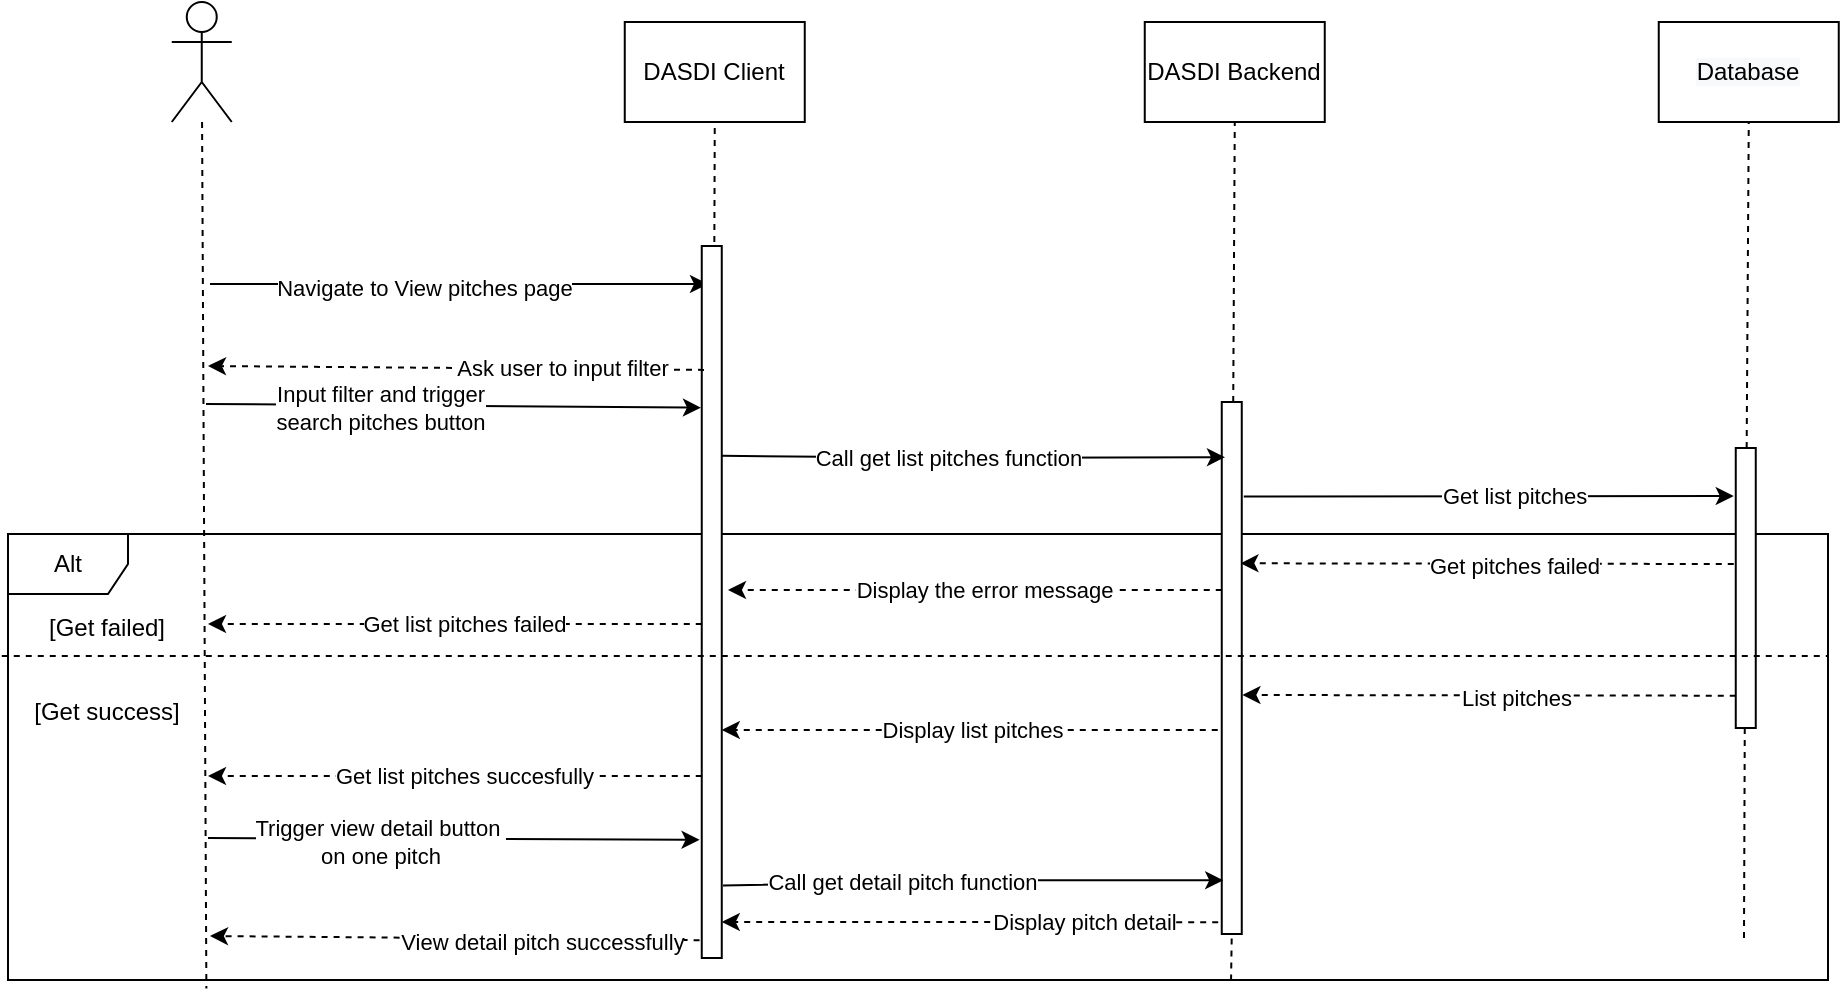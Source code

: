 <mxfile version="18.0.1" type="device" pages="11"><diagram id="6NrvibG8Huf95bvIJClt" name="View pitches"><mxGraphModel dx="1836" dy="909" grid="0" gridSize="10" guides="1" tooltips="1" connect="1" arrows="1" fold="1" page="0" pageScale="1" pageWidth="850" pageHeight="1100" math="0" shadow="0"><root><mxCell id="EK6OyoqrV3_Sck4RB8Fd-0"/><mxCell id="EK6OyoqrV3_Sck4RB8Fd-1" parent="EK6OyoqrV3_Sck4RB8Fd-0"/><UserObject label="Alt" tags="Alter3" id="KtQnepTmFuexwRR1UJk9-7"><mxCell style="shape=umlFrame;whiteSpace=wrap;html=1;" parent="EK6OyoqrV3_Sck4RB8Fd-1" vertex="1"><mxGeometry x="-130" y="438" width="910" height="223" as="geometry"/></mxCell></UserObject><mxCell id="DoBc4JYHefOxE-WiG_0L-5" value="" style="shape=umlActor;verticalLabelPosition=bottom;verticalAlign=top;html=1;outlineConnect=0;" parent="EK6OyoqrV3_Sck4RB8Fd-1" vertex="1"><mxGeometry x="-48.12" y="172" width="30" height="60" as="geometry"/></mxCell><mxCell id="DoBc4JYHefOxE-WiG_0L-6" value="DASDI Client" style="rounded=0;whiteSpace=wrap;html=1;" parent="EK6OyoqrV3_Sck4RB8Fd-1" vertex="1"><mxGeometry x="178.38" y="182" width="90" height="50" as="geometry"/></mxCell><mxCell id="DoBc4JYHefOxE-WiG_0L-7" value="DASDI Backend" style="rounded=0;whiteSpace=wrap;html=1;" parent="EK6OyoqrV3_Sck4RB8Fd-1" vertex="1"><mxGeometry x="438.38" y="182" width="90" height="50" as="geometry"/></mxCell><mxCell id="DoBc4JYHefOxE-WiG_0L-9" value="" style="endArrow=none;dashed=1;html=1;rounded=0;entryX=0.109;entryY=1.019;entryDx=0;entryDy=0;entryPerimeter=0;" parent="EK6OyoqrV3_Sck4RB8Fd-1" source="DoBc4JYHefOxE-WiG_0L-5" target="KtQnepTmFuexwRR1UJk9-7" edge="1"><mxGeometry width="50" height="50" relative="1" as="geometry"><mxPoint x="186.88" y="20" as="sourcePoint"/><mxPoint x="-30" y="640" as="targetPoint"/></mxGeometry></mxCell><mxCell id="DoBc4JYHefOxE-WiG_0L-10" value="" style="endArrow=classic;html=1;rounded=0;" parent="EK6OyoqrV3_Sck4RB8Fd-1" edge="1"><mxGeometry width="50" height="50" relative="1" as="geometry"><mxPoint x="-29" y="313" as="sourcePoint"/><mxPoint x="220" y="313" as="targetPoint"/></mxGeometry></mxCell><mxCell id="DoBc4JYHefOxE-WiG_0L-11" value="Navigate to View pitches page" style="edgeLabel;html=1;align=center;verticalAlign=middle;resizable=0;points=[];" parent="DoBc4JYHefOxE-WiG_0L-10" vertex="1" connectable="0"><mxGeometry x="-0.212" y="-3" relative="1" as="geometry"><mxPoint x="9" y="-1" as="offset"/></mxGeometry></mxCell><mxCell id="DoBc4JYHefOxE-WiG_0L-12" value="" style="endArrow=none;dashed=1;html=1;rounded=0;entryX=0.5;entryY=1;entryDx=0;entryDy=0;startArrow=none;" parent="EK6OyoqrV3_Sck4RB8Fd-1" target="DoBc4JYHefOxE-WiG_0L-6" edge="1"><mxGeometry width="50" height="50" relative="1" as="geometry"><mxPoint x="222" y="640" as="sourcePoint"/><mxPoint x="276.88" y="60" as="targetPoint"/></mxGeometry></mxCell><mxCell id="DoBc4JYHefOxE-WiG_0L-15" value="" style="endArrow=none;dashed=1;html=1;rounded=0;entryX=0.5;entryY=1;entryDx=0;entryDy=0;startArrow=none;" parent="EK6OyoqrV3_Sck4RB8Fd-1" source="DoBc4JYHefOxE-WiG_0L-64" target="DoBc4JYHefOxE-WiG_0L-7" edge="1"><mxGeometry width="50" height="50" relative="1" as="geometry"><mxPoint x="481.88" y="780" as="sourcePoint"/><mxPoint x="506.88" y="110" as="targetPoint"/></mxGeometry></mxCell><mxCell id="DoBc4JYHefOxE-WiG_0L-39" value="" style="endArrow=classic;html=1;rounded=0;exitX=1.1;exitY=0.82;exitDx=0;exitDy=0;exitPerimeter=0;" parent="EK6OyoqrV3_Sck4RB8Fd-1" edge="1"><mxGeometry width="50" height="50" relative="1" as="geometry"><mxPoint x="487.88" y="419.26" as="sourcePoint"/><mxPoint x="732.88" y="419" as="targetPoint"/></mxGeometry></mxCell><mxCell id="DoBc4JYHefOxE-WiG_0L-40" value="Get list pitches" style="edgeLabel;html=1;align=center;verticalAlign=middle;resizable=0;points=[];" parent="DoBc4JYHefOxE-WiG_0L-39" vertex="1" connectable="0"><mxGeometry x="-0.212" y="-3" relative="1" as="geometry"><mxPoint x="38" y="-3" as="offset"/></mxGeometry></mxCell><mxCell id="DoBc4JYHefOxE-WiG_0L-41" value="" style="endArrow=classic;html=1;rounded=0;dashed=1;" parent="EK6OyoqrV3_Sck4RB8Fd-1" edge="1"><mxGeometry width="50" height="50" relative="1" as="geometry"><mxPoint x="486.88" y="536" as="sourcePoint"/><mxPoint x="226.88" y="536" as="targetPoint"/><Array as="points"><mxPoint x="355.88" y="536"/></Array></mxGeometry></mxCell><mxCell id="DoBc4JYHefOxE-WiG_0L-42" value="Display list pitches" style="edgeLabel;html=1;align=center;verticalAlign=middle;resizable=0;points=[];" parent="DoBc4JYHefOxE-WiG_0L-41" vertex="1" connectable="0"><mxGeometry x="-0.212" y="-3" relative="1" as="geometry"><mxPoint x="-33" y="3" as="offset"/></mxGeometry></mxCell><mxCell id="DoBc4JYHefOxE-WiG_0L-49" value="" style="endArrow=classic;html=1;rounded=0;dashed=1;entryX=0.933;entryY=0.564;entryDx=0;entryDy=0;entryPerimeter=0;" parent="EK6OyoqrV3_Sck4RB8Fd-1" edge="1"><mxGeometry width="50" height="50" relative="1" as="geometry"><mxPoint x="732.88" y="453" as="sourcePoint"/><mxPoint x="486.21" y="452.652" as="targetPoint"/></mxGeometry></mxCell><mxCell id="DoBc4JYHefOxE-WiG_0L-50" value="Get pitches failed" style="edgeLabel;html=1;align=center;verticalAlign=middle;resizable=0;points=[];" parent="DoBc4JYHefOxE-WiG_0L-49" vertex="1" connectable="0"><mxGeometry x="-0.212" y="-3" relative="1" as="geometry"><mxPoint x="-13" y="4" as="offset"/></mxGeometry></mxCell><mxCell id="DoBc4JYHefOxE-WiG_0L-62" value="" style="rounded=0;whiteSpace=wrap;html=1;" parent="EK6OyoqrV3_Sck4RB8Fd-1" vertex="1"><mxGeometry x="216.88" y="294" width="10" height="356" as="geometry"/></mxCell><mxCell id="DoBc4JYHefOxE-WiG_0L-64" value="" style="rounded=0;whiteSpace=wrap;html=1;" parent="EK6OyoqrV3_Sck4RB8Fd-1" vertex="1"><mxGeometry x="476.88" y="372" width="10" height="266" as="geometry"/></mxCell><mxCell id="DoBc4JYHefOxE-WiG_0L-76" value="&lt;span style=&quot;color: rgb(0, 0, 0); font-family: helvetica; font-size: 12px; font-style: normal; font-weight: 400; letter-spacing: normal; text-align: center; text-indent: 0px; text-transform: none; word-spacing: 0px; background-color: rgb(248, 249, 250); display: inline; float: none;&quot;&gt;Database&lt;/span&gt;" style="rounded=0;whiteSpace=wrap;html=1;" parent="EK6OyoqrV3_Sck4RB8Fd-1" vertex="1"><mxGeometry x="695.38" y="182" width="90" height="50" as="geometry"/></mxCell><mxCell id="DoBc4JYHefOxE-WiG_0L-77" value="" style="endArrow=none;dashed=1;html=1;rounded=0;entryX=0.5;entryY=1;entryDx=0;entryDy=0;startArrow=none;" parent="EK6OyoqrV3_Sck4RB8Fd-1" source="DoBc4JYHefOxE-WiG_0L-78" target="DoBc4JYHefOxE-WiG_0L-76" edge="1"><mxGeometry width="50" height="50" relative="1" as="geometry"><mxPoint x="738.88" y="790" as="sourcePoint"/><mxPoint x="738.88" y="80" as="targetPoint"/></mxGeometry></mxCell><mxCell id="DoBc4JYHefOxE-WiG_0L-78" value="" style="rounded=0;whiteSpace=wrap;html=1;" parent="EK6OyoqrV3_Sck4RB8Fd-1" vertex="1"><mxGeometry x="733.88" y="395" width="10" height="140" as="geometry"/></mxCell><mxCell id="DoBc4JYHefOxE-WiG_0L-79" value="" style="endArrow=none;dashed=1;html=1;rounded=0;entryX=0.5;entryY=1;entryDx=0;entryDy=0;" parent="EK6OyoqrV3_Sck4RB8Fd-1" edge="1"><mxGeometry width="50" height="50" relative="1" as="geometry"><mxPoint x="738" y="640" as="sourcePoint"/><mxPoint x="738.38" y="535.0" as="targetPoint"/></mxGeometry></mxCell><mxCell id="0456vmBGKEs4twW5JIf8-8" value="" style="endArrow=classic;html=1;rounded=0;exitX=0.962;exitY=0.672;exitDx=0;exitDy=0;entryX=0.162;entryY=0.689;entryDx=0;entryDy=0;exitPerimeter=0;entryPerimeter=0;" parent="EK6OyoqrV3_Sck4RB8Fd-1" edge="1"><mxGeometry width="50" height="50" relative="1" as="geometry"><mxPoint x="226.5" y="398.92" as="sourcePoint"/><mxPoint x="478.5" y="399.605" as="targetPoint"/><Array as="points"><mxPoint x="351" y="400"/></Array></mxGeometry></mxCell><mxCell id="0456vmBGKEs4twW5JIf8-9" value="Call get list pitches function" style="edgeLabel;html=1;align=center;verticalAlign=middle;resizable=0;points=[];" parent="0456vmBGKEs4twW5JIf8-8" vertex="1" connectable="0"><mxGeometry x="-0.212" y="-3" relative="1" as="geometry"><mxPoint x="14" y="-3" as="offset"/></mxGeometry></mxCell><mxCell id="KtQnepTmFuexwRR1UJk9-0" value="" style="endArrow=classic;html=1;rounded=0;dashed=1;" parent="EK6OyoqrV3_Sck4RB8Fd-1" edge="1"><mxGeometry width="50" height="50" relative="1" as="geometry"><mxPoint x="476.88" y="466" as="sourcePoint"/><mxPoint x="230" y="466" as="targetPoint"/></mxGeometry></mxCell><mxCell id="KtQnepTmFuexwRR1UJk9-1" value="Display the error message" style="edgeLabel;html=1;align=center;verticalAlign=middle;resizable=0;points=[];" parent="KtQnepTmFuexwRR1UJk9-0" vertex="1" connectable="0"><mxGeometry x="-0.212" y="-3" relative="1" as="geometry"><mxPoint x="-22" y="3" as="offset"/></mxGeometry></mxCell><mxCell id="KtQnepTmFuexwRR1UJk9-2" value="" style="endArrow=classic;html=1;rounded=0;dashed=1;" parent="EK6OyoqrV3_Sck4RB8Fd-1" edge="1"><mxGeometry width="50" height="50" relative="1" as="geometry"><mxPoint x="216.88" y="483.0" as="sourcePoint"/><mxPoint x="-30" y="483" as="targetPoint"/></mxGeometry></mxCell><mxCell id="KtQnepTmFuexwRR1UJk9-3" value="Get list pitches failed" style="edgeLabel;html=1;align=center;verticalAlign=middle;resizable=0;points=[];" parent="KtQnepTmFuexwRR1UJk9-2" vertex="1" connectable="0"><mxGeometry x="-0.212" y="-3" relative="1" as="geometry"><mxPoint x="-22" y="3" as="offset"/></mxGeometry></mxCell><mxCell id="KtQnepTmFuexwRR1UJk9-4" value="" style="endArrow=none;dashed=1;html=1;rounded=0;" parent="EK6OyoqrV3_Sck4RB8Fd-1" edge="1"><mxGeometry width="50" height="50" relative="1" as="geometry"><mxPoint x="-133.12" y="499" as="sourcePoint"/><mxPoint x="780" y="499" as="targetPoint"/><Array as="points"><mxPoint x="687.88" y="499.04"/></Array></mxGeometry></mxCell><mxCell id="KtQnepTmFuexwRR1UJk9-8" value="" style="endArrow=none;dashed=1;html=1;rounded=0;entryX=0.5;entryY=1;entryDx=0;entryDy=0;exitX=0.672;exitY=1.001;exitDx=0;exitDy=0;exitPerimeter=0;" parent="EK6OyoqrV3_Sck4RB8Fd-1" source="KtQnepTmFuexwRR1UJk9-7" target="DoBc4JYHefOxE-WiG_0L-64" edge="1"><mxGeometry width="50" height="50" relative="1" as="geometry"><mxPoint x="479" y="640" as="sourcePoint"/><mxPoint x="481.38" y="575.0" as="targetPoint"/></mxGeometry></mxCell><mxCell id="KtQnepTmFuexwRR1UJk9-9" value="" style="endArrow=classic;html=1;rounded=0;dashed=1;" parent="EK6OyoqrV3_Sck4RB8Fd-1" edge="1"><mxGeometry width="50" height="50" relative="1" as="geometry"><mxPoint x="216.88" y="559.0" as="sourcePoint"/><mxPoint x="-30" y="559" as="targetPoint"/></mxGeometry></mxCell><mxCell id="KtQnepTmFuexwRR1UJk9-10" value="Get list pitches succesfully" style="edgeLabel;html=1;align=center;verticalAlign=middle;resizable=0;points=[];" parent="KtQnepTmFuexwRR1UJk9-9" vertex="1" connectable="0"><mxGeometry x="-0.212" y="-3" relative="1" as="geometry"><mxPoint x="-22" y="3" as="offset"/></mxGeometry></mxCell><mxCell id="RQ3EDx4ZqdVd5M0pvwnU-0" value="[Get failed]" style="text;html=1;strokeColor=none;fillColor=none;align=center;verticalAlign=middle;whiteSpace=wrap;rounded=0;" parent="EK6OyoqrV3_Sck4RB8Fd-1" vertex="1"><mxGeometry x="-120" y="470" width="79" height="30" as="geometry"/></mxCell><mxCell id="RQ3EDx4ZqdVd5M0pvwnU-1" value="[Get success]" style="text;html=1;strokeColor=none;fillColor=none;align=center;verticalAlign=middle;whiteSpace=wrap;rounded=0;" parent="EK6OyoqrV3_Sck4RB8Fd-1" vertex="1"><mxGeometry x="-120" y="511.5" width="79" height="30" as="geometry"/></mxCell><mxCell id="PzTPp62hHpufwaFx6pFU-1" value="" style="endArrow=classic;html=1;rounded=0;dashed=1;entryX=0.933;entryY=0.564;entryDx=0;entryDy=0;entryPerimeter=0;" parent="EK6OyoqrV3_Sck4RB8Fd-1" edge="1"><mxGeometry width="50" height="50" relative="1" as="geometry"><mxPoint x="733.88" y="518.85" as="sourcePoint"/><mxPoint x="487.21" y="518.502" as="targetPoint"/></mxGeometry></mxCell><mxCell id="PzTPp62hHpufwaFx6pFU-2" value="List pitches" style="edgeLabel;html=1;align=center;verticalAlign=middle;resizable=0;points=[];" parent="PzTPp62hHpufwaFx6pFU-1" vertex="1" connectable="0"><mxGeometry x="-0.212" y="-3" relative="1" as="geometry"><mxPoint x="-13" y="4" as="offset"/></mxGeometry></mxCell><mxCell id="l2Rz2v_ZnyCe6u_AqYl6-5" value="" style="endArrow=classic;html=1;rounded=0;dashed=1;exitX=0.112;exitY=0.174;exitDx=0;exitDy=0;exitPerimeter=0;" parent="EK6OyoqrV3_Sck4RB8Fd-1" source="DoBc4JYHefOxE-WiG_0L-62" edge="1"><mxGeometry width="50" height="50" relative="1" as="geometry"><mxPoint x="212.67" y="166.35" as="sourcePoint"/><mxPoint x="-30" y="354" as="targetPoint"/></mxGeometry></mxCell><mxCell id="l2Rz2v_ZnyCe6u_AqYl6-6" value="Ask user to input filter" style="edgeLabel;html=1;align=center;verticalAlign=middle;resizable=0;points=[];" parent="l2Rz2v_ZnyCe6u_AqYl6-5" vertex="1" connectable="0"><mxGeometry x="-0.212" y="-3" relative="1" as="geometry"><mxPoint x="26" y="3" as="offset"/></mxGeometry></mxCell><mxCell id="l2Rz2v_ZnyCe6u_AqYl6-7" value="" style="endArrow=classic;html=1;rounded=0;entryX=-0.04;entryY=0.227;entryDx=0;entryDy=0;entryPerimeter=0;" parent="EK6OyoqrV3_Sck4RB8Fd-1" target="DoBc4JYHefOxE-WiG_0L-62" edge="1"><mxGeometry width="50" height="50" relative="1" as="geometry"><mxPoint x="-31" y="373" as="sourcePoint"/><mxPoint x="216.88" y="370.0" as="targetPoint"/></mxGeometry></mxCell><mxCell id="l2Rz2v_ZnyCe6u_AqYl6-8" value="Input filter and trigger &lt;br&gt;search pitches button" style="edgeLabel;html=1;align=center;verticalAlign=middle;resizable=0;points=[];" parent="l2Rz2v_ZnyCe6u_AqYl6-7" vertex="1" connectable="0"><mxGeometry x="-0.212" y="-3" relative="1" as="geometry"><mxPoint x="-11" y="-2" as="offset"/></mxGeometry></mxCell><mxCell id="YkX20AC2YSFZtQazZikH-0" value="" style="endArrow=classic;html=1;rounded=0;entryX=-0.109;entryY=0.834;entryDx=0;entryDy=0;entryPerimeter=0;" parent="EK6OyoqrV3_Sck4RB8Fd-1" target="DoBc4JYHefOxE-WiG_0L-62" edge="1"><mxGeometry width="50" height="50" relative="1" as="geometry"><mxPoint x="-30" y="590" as="sourcePoint"/><mxPoint x="205" y="590" as="targetPoint"/></mxGeometry></mxCell><mxCell id="YkX20AC2YSFZtQazZikH-1" value="Trigger view detail button&amp;nbsp;&lt;br&gt;on one pitch" style="edgeLabel;html=1;align=center;verticalAlign=middle;resizable=0;points=[];" parent="YkX20AC2YSFZtQazZikH-0" vertex="1" connectable="0"><mxGeometry x="-0.212" y="-3" relative="1" as="geometry"><mxPoint x="-11" y="-2" as="offset"/></mxGeometry></mxCell><mxCell id="YkX20AC2YSFZtQazZikH-2" value="" style="endArrow=classic;html=1;rounded=0;exitX=1.064;exitY=0.898;exitDx=0;exitDy=0;exitPerimeter=0;entryX=0.072;entryY=0.899;entryDx=0;entryDy=0;entryPerimeter=0;" parent="EK6OyoqrV3_Sck4RB8Fd-1" source="DoBc4JYHefOxE-WiG_0L-62" target="DoBc4JYHefOxE-WiG_0L-64" edge="1"><mxGeometry width="50" height="50" relative="1" as="geometry"><mxPoint x="254.0" y="610.0" as="sourcePoint"/><mxPoint x="481" y="611" as="targetPoint"/><Array as="points"><mxPoint x="378.5" y="611.08"/></Array></mxGeometry></mxCell><mxCell id="YkX20AC2YSFZtQazZikH-3" value="Call get detail pitch function" style="edgeLabel;html=1;align=center;verticalAlign=middle;resizable=0;points=[];" parent="YkX20AC2YSFZtQazZikH-2" vertex="1" connectable="0"><mxGeometry x="-0.212" y="-3" relative="1" as="geometry"><mxPoint x="-9" y="-3" as="offset"/></mxGeometry></mxCell><mxCell id="YkX20AC2YSFZtQazZikH-5" value="" style="endArrow=classic;html=1;rounded=0;dashed=1;exitX=-0.178;exitY=0.978;exitDx=0;exitDy=0;exitPerimeter=0;" parent="EK6OyoqrV3_Sck4RB8Fd-1" source="DoBc4JYHefOxE-WiG_0L-64" edge="1"><mxGeometry width="50" height="50" relative="1" as="geometry"><mxPoint x="465" y="632" as="sourcePoint"/><mxPoint x="226.88" y="632" as="targetPoint"/><Array as="points"><mxPoint x="355.88" y="632"/></Array></mxGeometry></mxCell><mxCell id="YkX20AC2YSFZtQazZikH-6" value="Display pitch detail" style="edgeLabel;html=1;align=center;verticalAlign=middle;resizable=0;points=[];" parent="YkX20AC2YSFZtQazZikH-5" vertex="1" connectable="0"><mxGeometry x="-0.212" y="-3" relative="1" as="geometry"><mxPoint x="31" y="3" as="offset"/></mxGeometry></mxCell><mxCell id="YkX20AC2YSFZtQazZikH-7" value="" style="endArrow=classic;html=1;rounded=0;dashed=1;exitX=-0.109;exitY=0.975;exitDx=0;exitDy=0;exitPerimeter=0;" parent="EK6OyoqrV3_Sck4RB8Fd-1" source="DoBc4JYHefOxE-WiG_0L-62" edge="1"><mxGeometry width="50" height="50" relative="1" as="geometry"><mxPoint x="219.22" y="629.148" as="sourcePoint"/><mxPoint x="-29" y="639" as="targetPoint"/><Array as="points"/></mxGeometry></mxCell><mxCell id="YkX20AC2YSFZtQazZikH-8" value="View detail pitch successfully" style="edgeLabel;html=1;align=center;verticalAlign=middle;resizable=0;points=[];" parent="YkX20AC2YSFZtQazZikH-7" vertex="1" connectable="0"><mxGeometry x="-0.212" y="-3" relative="1" as="geometry"><mxPoint x="17" y="4" as="offset"/></mxGeometry></mxCell></root></mxGraphModel></diagram><diagram name="Create pitch" id="z2KXvyxTpCHpdx6S67v5"><mxGraphModel dx="1768" dy="866" grid="0" gridSize="10" guides="1" tooltips="1" connect="1" arrows="1" fold="1" page="0" pageScale="1" pageWidth="850" pageHeight="1100" math="0" shadow="0"><root><mxCell id="GH4UGbBe2KnzJXMwFLkU-0"/><mxCell id="GH4UGbBe2KnzJXMwFLkU-1" parent="GH4UGbBe2KnzJXMwFLkU-0"/><UserObject label="Alt" tags="Alter1" id="GH4UGbBe2KnzJXMwFLkU-2"><mxCell style="shape=umlFrame;whiteSpace=wrap;html=1;" parent="GH4UGbBe2KnzJXMwFLkU-1" vertex="1"><mxGeometry x="-366.5" y="169" width="988.5" height="595" as="geometry"/></mxCell></UserObject><UserObject label="Alternative" tags="Alter2" id="GH4UGbBe2KnzJXMwFLkU-3"><mxCell style="shape=umlFrame;whiteSpace=wrap;html=1;" parent="GH4UGbBe2KnzJXMwFLkU-1" vertex="1"><mxGeometry x="-351" y="355" width="954" height="359" as="geometry"/></mxCell></UserObject><UserObject label="Alternative" tags="Alter3" id="GH4UGbBe2KnzJXMwFLkU-4"><mxCell style="shape=umlFrame;whiteSpace=wrap;html=1;" parent="GH4UGbBe2KnzJXMwFLkU-1" vertex="1"><mxGeometry x="-333" y="520" width="919" height="169" as="geometry"/></mxCell></UserObject><mxCell id="GH4UGbBe2KnzJXMwFLkU-7" value="" style="shape=umlActor;verticalLabelPosition=bottom;verticalAlign=top;html=1;outlineConnect=0;" parent="GH4UGbBe2KnzJXMwFLkU-1" vertex="1"><mxGeometry x="-261.5" y="30" width="30" height="60" as="geometry"/></mxCell><mxCell id="GH4UGbBe2KnzJXMwFLkU-8" value="DASDI Client" style="rounded=0;whiteSpace=wrap;html=1;" parent="GH4UGbBe2KnzJXMwFLkU-1" vertex="1"><mxGeometry x="-36.5" y="30" width="90" height="50" as="geometry"/></mxCell><mxCell id="GH4UGbBe2KnzJXMwFLkU-9" value="DASDI Backend" style="rounded=0;whiteSpace=wrap;html=1;" parent="GH4UGbBe2KnzJXMwFLkU-1" vertex="1"><mxGeometry x="223.5" y="30" width="90" height="50" as="geometry"/></mxCell><mxCell id="GH4UGbBe2KnzJXMwFLkU-11" value="" style="endArrow=none;dashed=1;html=1;rounded=0;entryX=0.122;entryY=1.002;entryDx=0;entryDy=0;entryPerimeter=0;" parent="GH4UGbBe2KnzJXMwFLkU-1" source="GH4UGbBe2KnzJXMwFLkU-7" target="GH4UGbBe2KnzJXMwFLkU-2" edge="1"><mxGeometry width="50" height="50" relative="1" as="geometry"><mxPoint x="-26.5" y="20" as="sourcePoint"/><mxPoint x="-246" y="736" as="targetPoint"/></mxGeometry></mxCell><mxCell id="GH4UGbBe2KnzJXMwFLkU-12" value="" style="endArrow=classic;html=1;rounded=0;entryX=0.05;entryY=0.024;entryDx=0;entryDy=0;entryPerimeter=0;" parent="GH4UGbBe2KnzJXMwFLkU-1" target="GH4UGbBe2KnzJXMwFLkU-61" edge="1"><mxGeometry width="50" height="50" relative="1" as="geometry"><mxPoint x="-247" y="123" as="sourcePoint"/><mxPoint x="13.5" y="120" as="targetPoint"/></mxGeometry></mxCell><mxCell id="GH4UGbBe2KnzJXMwFLkU-13" value="Navigate to Create pitch page" style="edgeLabel;html=1;align=center;verticalAlign=middle;resizable=0;points=[];" parent="GH4UGbBe2KnzJXMwFLkU-12" vertex="1" connectable="0"><mxGeometry x="-0.212" y="-3" relative="1" as="geometry"><mxPoint x="9" y="-1" as="offset"/></mxGeometry></mxCell><mxCell id="GH4UGbBe2KnzJXMwFLkU-14" value="" style="endArrow=none;dashed=1;html=1;rounded=0;entryX=0.5;entryY=1;entryDx=0;entryDy=0;exitX=0.378;exitY=0.999;exitDx=0;exitDy=0;exitPerimeter=0;startArrow=none;" parent="GH4UGbBe2KnzJXMwFLkU-1" source="GH4UGbBe2KnzJXMwFLkU-2" target="GH4UGbBe2KnzJXMwFLkU-8" edge="1"><mxGeometry width="50" height="50" relative="1" as="geometry"><mxPoint x="8.5" y="680" as="sourcePoint"/><mxPoint x="63.5" y="60" as="targetPoint"/></mxGeometry></mxCell><mxCell id="GH4UGbBe2KnzJXMwFLkU-15" value="" style="endArrow=classic;html=1;rounded=0;entryX=0.179;entryY=0.017;entryDx=0;entryDy=0;entryPerimeter=0;" parent="GH4UGbBe2KnzJXMwFLkU-1" target="GH4UGbBe2KnzJXMwFLkU-63" edge="1"><mxGeometry width="50" height="50" relative="1" as="geometry"><mxPoint x="8.5" y="136" as="sourcePoint"/><mxPoint x="268.5" y="136" as="targetPoint"/></mxGeometry></mxCell><mxCell id="GH4UGbBe2KnzJXMwFLkU-16" value="Call authorization function" style="edgeLabel;html=1;align=center;verticalAlign=middle;resizable=0;points=[];" parent="GH4UGbBe2KnzJXMwFLkU-15" vertex="1" connectable="0"><mxGeometry x="-0.212" y="-3" relative="1" as="geometry"><mxPoint x="-13" y="-4" as="offset"/></mxGeometry></mxCell><mxCell id="GH4UGbBe2KnzJXMwFLkU-17" value="" style="endArrow=none;dashed=1;html=1;rounded=0;entryX=0.5;entryY=1;entryDx=0;entryDy=0;startArrow=none;exitX=0.642;exitY=1.008;exitDx=0;exitDy=0;exitPerimeter=0;" parent="GH4UGbBe2KnzJXMwFLkU-1" source="GH4UGbBe2KnzJXMwFLkU-2" target="GH4UGbBe2KnzJXMwFLkU-9" edge="1"><mxGeometry width="50" height="50" relative="1" as="geometry"><mxPoint x="268.5" y="780" as="sourcePoint"/><mxPoint x="293.5" y="110" as="targetPoint"/></mxGeometry></mxCell><mxCell id="GH4UGbBe2KnzJXMwFLkU-21" value="" style="endArrow=classic;html=1;rounded=0;dashed=1;exitX=0.117;exitY=0.113;exitDx=0;exitDy=0;exitPerimeter=0;entryX=1.136;entryY=0.172;entryDx=0;entryDy=0;entryPerimeter=0;" parent="GH4UGbBe2KnzJXMwFLkU-1" edge="1"><mxGeometry width="50" height="50" relative="1" as="geometry"><mxPoint x="264.67" y="194.8" as="sourcePoint"/><mxPoint x="14.86" y="196.6" as="targetPoint"/></mxGeometry></mxCell><mxCell id="GH4UGbBe2KnzJXMwFLkU-22" value="Navigate to Login page" style="edgeLabel;html=1;align=center;verticalAlign=middle;resizable=0;points=[];" parent="GH4UGbBe2KnzJXMwFLkU-21" vertex="1" connectable="0"><mxGeometry x="-0.212" y="-3" relative="1" as="geometry"><mxPoint x="-22" y="3" as="offset"/></mxGeometry></mxCell><mxCell id="GH4UGbBe2KnzJXMwFLkU-23" value="" style="endArrow=classic;html=1;rounded=0;dashed=1;" parent="GH4UGbBe2KnzJXMwFLkU-1" edge="1"><mxGeometry width="50" height="50" relative="1" as="geometry"><mxPoint x="9.5" y="221" as="sourcePoint"/><mxPoint x="-246.5" y="221" as="targetPoint"/></mxGeometry></mxCell><mxCell id="GH4UGbBe2KnzJXMwFLkU-24" value="Require to login" style="edgeLabel;html=1;align=center;verticalAlign=middle;resizable=0;points=[];" parent="GH4UGbBe2KnzJXMwFLkU-23" vertex="1" connectable="0"><mxGeometry x="-0.212" y="-3" relative="1" as="geometry"><mxPoint x="-22" y="3" as="offset"/></mxGeometry></mxCell><mxCell id="GH4UGbBe2KnzJXMwFLkU-27" value="" style="endArrow=none;dashed=1;html=1;rounded=0;exitX=0;exitY=0.122;exitDx=0;exitDy=0;exitPerimeter=0;" parent="GH4UGbBe2KnzJXMwFLkU-1" source="GH4UGbBe2KnzJXMwFLkU-2" edge="1"><mxGeometry width="50" height="50" relative="1" as="geometry"><mxPoint x="-320.94" y="234.96" as="sourcePoint"/><mxPoint x="621" y="244" as="targetPoint"/><Array as="points"/></mxGeometry></mxCell><mxCell id="GH4UGbBe2KnzJXMwFLkU-33" value="" style="endArrow=classic;html=1;rounded=0;dashed=1;" parent="GH4UGbBe2KnzJXMwFLkU-1" edge="1"><mxGeometry width="50" height="50" relative="1" as="geometry"><mxPoint x="266.5" y="266" as="sourcePoint"/><mxPoint x="11.5" y="266" as="targetPoint"/></mxGeometry></mxCell><mxCell id="GH4UGbBe2KnzJXMwFLkU-34" value="Remain current page" style="edgeLabel;html=1;align=center;verticalAlign=middle;resizable=0;points=[];" parent="GH4UGbBe2KnzJXMwFLkU-33" vertex="1" connectable="0"><mxGeometry x="-0.212" y="-3" relative="1" as="geometry"><mxPoint x="-22" y="3" as="offset"/></mxGeometry></mxCell><mxCell id="GH4UGbBe2KnzJXMwFLkU-37" value="" style="endArrow=classic;html=1;rounded=0;dashed=1;" parent="GH4UGbBe2KnzJXMwFLkU-1" edge="1"><mxGeometry width="50" height="50" relative="1" as="geometry"><mxPoint x="8.5" y="286" as="sourcePoint"/><mxPoint x="-243" y="286" as="targetPoint"/></mxGeometry></mxCell><mxCell id="GH4UGbBe2KnzJXMwFLkU-38" value="Ask user to fill information&lt;br&gt;&amp;nbsp;to create pitch" style="edgeLabel;html=1;align=center;verticalAlign=middle;resizable=0;points=[];" parent="GH4UGbBe2KnzJXMwFLkU-37" vertex="1" connectable="0"><mxGeometry x="-0.212" y="-3" relative="1" as="geometry"><mxPoint x="-22" y="3" as="offset"/></mxGeometry></mxCell><mxCell id="GH4UGbBe2KnzJXMwFLkU-39" value="" style="endArrow=classic;html=1;rounded=0;entryX=-0.25;entryY=0.391;entryDx=0;entryDy=0;entryPerimeter=0;" parent="GH4UGbBe2KnzJXMwFLkU-1" target="GH4UGbBe2KnzJXMwFLkU-61" edge="1"><mxGeometry width="50" height="50" relative="1" as="geometry"><mxPoint x="-246" y="323" as="sourcePoint"/><mxPoint x="3" y="323" as="targetPoint"/></mxGeometry></mxCell><mxCell id="GH4UGbBe2KnzJXMwFLkU-40" value="Fill information and click submit" style="edgeLabel;html=1;align=center;verticalAlign=middle;resizable=0;points=[];" parent="GH4UGbBe2KnzJXMwFLkU-39" vertex="1" connectable="0"><mxGeometry x="-0.212" y="-3" relative="1" as="geometry"><mxPoint x="24" y="-3" as="offset"/></mxGeometry></mxCell><mxCell id="GH4UGbBe2KnzJXMwFLkU-41" value="" style="endArrow=classic;html=1;rounded=0;entryX=0.115;entryY=0.396;entryDx=0;entryDy=0;entryPerimeter=0;exitX=0.929;exitY=0.419;exitDx=0;exitDy=0;exitPerimeter=0;" parent="GH4UGbBe2KnzJXMwFLkU-1" source="GH4UGbBe2KnzJXMwFLkU-61" target="GH4UGbBe2KnzJXMwFLkU-63" edge="1"><mxGeometry width="50" height="50" relative="1" as="geometry"><mxPoint x="10.0" y="343" as="sourcePoint"/><mxPoint x="270" y="347.064" as="targetPoint"/></mxGeometry></mxCell><mxCell id="GH4UGbBe2KnzJXMwFLkU-42" value="Call validate information function" style="edgeLabel;html=1;align=center;verticalAlign=middle;resizable=0;points=[];" parent="GH4UGbBe2KnzJXMwFLkU-41" vertex="1" connectable="0"><mxGeometry x="-0.212" y="-3" relative="1" as="geometry"><mxPoint x="24" y="-3" as="offset"/></mxGeometry></mxCell><mxCell id="GH4UGbBe2KnzJXMwFLkU-43" value="" style="endArrow=classic;html=1;rounded=0;dashed=1;" parent="GH4UGbBe2KnzJXMwFLkU-1" edge="1"><mxGeometry width="50" height="50" relative="1" as="geometry"><mxPoint x="273.5" y="403" as="sourcePoint"/><mxPoint x="13.5" y="403" as="targetPoint"/><Array as="points"><mxPoint x="142.5" y="403"/></Array></mxGeometry></mxCell><mxCell id="GH4UGbBe2KnzJXMwFLkU-44" value="Display the error message" style="edgeLabel;html=1;align=center;verticalAlign=middle;resizable=0;points=[];" parent="GH4UGbBe2KnzJXMwFLkU-43" vertex="1" connectable="0"><mxGeometry x="-0.212" y="-3" relative="1" as="geometry"><mxPoint x="-22" y="3" as="offset"/></mxGeometry></mxCell><mxCell id="GH4UGbBe2KnzJXMwFLkU-45" value="" style="endArrow=classic;html=1;rounded=0;dashed=1;" parent="GH4UGbBe2KnzJXMwFLkU-1" edge="1"><mxGeometry width="50" height="50" relative="1" as="geometry"><mxPoint x="13.5" y="417" as="sourcePoint"/><mxPoint x="-246.5" y="417" as="targetPoint"/></mxGeometry></mxCell><mxCell id="GH4UGbBe2KnzJXMwFLkU-46" value="Ask user to check information" style="edgeLabel;html=1;align=center;verticalAlign=middle;resizable=0;points=[];" parent="GH4UGbBe2KnzJXMwFLkU-45" vertex="1" connectable="0"><mxGeometry x="-0.212" y="-3" relative="1" as="geometry"><mxPoint x="-22" y="3" as="offset"/></mxGeometry></mxCell><mxCell id="GH4UGbBe2KnzJXMwFLkU-47" value="Validate sucessfully" style="endArrow=classic;html=1;rounded=0;exitX=1.226;exitY=0.634;exitDx=0;exitDy=0;exitPerimeter=0;" parent="GH4UGbBe2KnzJXMwFLkU-1" edge="1"><mxGeometry x="-0.376" width="50" height="50" relative="1" as="geometry"><mxPoint x="275.76" y="447.336" as="sourcePoint"/><mxPoint x="273.5" y="463" as="targetPoint"/><Array as="points"><mxPoint x="357.5" y="443"/><mxPoint x="357.5" y="463"/></Array><mxPoint as="offset"/></mxGeometry></mxCell><mxCell id="GH4UGbBe2KnzJXMwFLkU-48" value="" style="endArrow=classic;html=1;rounded=0;entryX=-0.05;entryY=0.034;entryDx=0;entryDy=0;entryPerimeter=0;" parent="GH4UGbBe2KnzJXMwFLkU-1" edge="1"><mxGeometry width="50" height="50" relative="1" as="geometry"><mxPoint x="273.5" y="506" as="sourcePoint"/><mxPoint x="525.5" y="505.678" as="targetPoint"/></mxGeometry></mxCell><mxCell id="GH4UGbBe2KnzJXMwFLkU-49" value="Add pitch record&lt;br&gt;Update user role to pitch owner" style="edgeLabel;html=1;align=center;verticalAlign=middle;resizable=0;points=[];" parent="GH4UGbBe2KnzJXMwFLkU-48" vertex="1" connectable="0"><mxGeometry x="-0.212" y="-3" relative="1" as="geometry"><mxPoint x="-9" y="-5" as="offset"/></mxGeometry></mxCell><mxCell id="GH4UGbBe2KnzJXMwFLkU-50" value="" style="endArrow=none;dashed=1;html=1;rounded=0;exitX=-0.004;exitY=0.222;exitDx=0;exitDy=0;exitPerimeter=0;entryX=1;entryY=0.206;entryDx=0;entryDy=0;entryPerimeter=0;" parent="GH4UGbBe2KnzJXMwFLkU-1" target="GH4UGbBe2KnzJXMwFLkU-3" edge="1"><mxGeometry width="50" height="50" relative="1" as="geometry"><mxPoint x="-351.004" y="429.47" as="sourcePoint"/><mxPoint x="585" y="429" as="targetPoint"/><Array as="points"/></mxGeometry></mxCell><mxCell id="GH4UGbBe2KnzJXMwFLkU-51" value="" style="endArrow=classic;html=1;rounded=0;dashed=1;exitX=0;exitY=0.25;exitDx=0;exitDy=0;" parent="GH4UGbBe2KnzJXMwFLkU-1" source="GH4UGbBe2KnzJXMwFLkU-79" edge="1"><mxGeometry width="50" height="50" relative="1" as="geometry"><mxPoint x="735" y="536" as="sourcePoint"/><mxPoint x="273.5" y="536" as="targetPoint"/></mxGeometry></mxCell><mxCell id="GH4UGbBe2KnzJXMwFLkU-52" value="Add record failed" style="edgeLabel;html=1;align=center;verticalAlign=middle;resizable=0;points=[];" parent="GH4UGbBe2KnzJXMwFLkU-51" vertex="1" connectable="0"><mxGeometry x="-0.212" y="-3" relative="1" as="geometry"><mxPoint x="9" y="3" as="offset"/></mxGeometry></mxCell><mxCell id="GH4UGbBe2KnzJXMwFLkU-53" value="" style="endArrow=classic;html=1;rounded=0;dashed=1;" parent="GH4UGbBe2KnzJXMwFLkU-1" edge="1"><mxGeometry width="50" height="50" relative="1" as="geometry"><mxPoint x="273.5" y="550" as="sourcePoint"/><mxPoint x="13.5" y="550" as="targetPoint"/></mxGeometry></mxCell><mxCell id="GH4UGbBe2KnzJXMwFLkU-54" value="Display the error message" style="edgeLabel;html=1;align=center;verticalAlign=middle;resizable=0;points=[];" parent="GH4UGbBe2KnzJXMwFLkU-53" vertex="1" connectable="0"><mxGeometry x="-0.212" y="-3" relative="1" as="geometry"><mxPoint x="-22" y="3" as="offset"/></mxGeometry></mxCell><mxCell id="GH4UGbBe2KnzJXMwFLkU-55" value="" style="endArrow=classic;html=1;rounded=0;dashed=1;" parent="GH4UGbBe2KnzJXMwFLkU-1" edge="1"><mxGeometry width="50" height="50" relative="1" as="geometry"><mxPoint x="13.5" y="567" as="sourcePoint"/><mxPoint x="-246.5" y="567" as="targetPoint"/></mxGeometry></mxCell><mxCell id="GH4UGbBe2KnzJXMwFLkU-56" value="Create pitch&amp;nbsp;failed" style="edgeLabel;html=1;align=center;verticalAlign=middle;resizable=0;points=[];" parent="GH4UGbBe2KnzJXMwFLkU-55" vertex="1" connectable="0"><mxGeometry x="-0.212" y="-3" relative="1" as="geometry"><mxPoint x="-22" y="3" as="offset"/></mxGeometry></mxCell><mxCell id="GH4UGbBe2KnzJXMwFLkU-57" value="" style="endArrow=classic;html=1;rounded=0;dashed=1;exitX=-0.15;exitY=0.614;exitDx=0;exitDy=0;exitPerimeter=0;entryX=1.136;entryY=0.896;entryDx=0;entryDy=0;entryPerimeter=0;" parent="GH4UGbBe2KnzJXMwFLkU-1" target="GH4UGbBe2KnzJXMwFLkU-63" edge="1"><mxGeometry width="50" height="50" relative="1" as="geometry"><mxPoint x="524.5" y="607.538" as="sourcePoint"/><mxPoint x="276" y="608" as="targetPoint"/></mxGeometry></mxCell><mxCell id="GH4UGbBe2KnzJXMwFLkU-58" value="Add record successfully" style="edgeLabel;html=1;align=center;verticalAlign=middle;resizable=0;points=[];" parent="GH4UGbBe2KnzJXMwFLkU-57" vertex="1" connectable="0"><mxGeometry x="-0.212" y="-3" relative="1" as="geometry"><mxPoint x="27" y="3" as="offset"/></mxGeometry></mxCell><mxCell id="GH4UGbBe2KnzJXMwFLkU-59" value="" style="endArrow=classic;html=1;rounded=0;dashed=1;" parent="GH4UGbBe2KnzJXMwFLkU-1" edge="1"><mxGeometry width="50" height="50" relative="1" as="geometry"><mxPoint x="11.5" y="646.0" as="sourcePoint"/><mxPoint x="-248.5" y="646.0" as="targetPoint"/></mxGeometry></mxCell><mxCell id="GH4UGbBe2KnzJXMwFLkU-60" value="Create pitch&amp;nbsp;sucessfully&lt;br&gt;and waiting for admin approval" style="edgeLabel;html=1;align=center;verticalAlign=middle;resizable=0;points=[];" parent="GH4UGbBe2KnzJXMwFLkU-59" vertex="1" connectable="0"><mxGeometry x="-0.212" y="-3" relative="1" as="geometry"><mxPoint x="-22" y="3" as="offset"/></mxGeometry></mxCell><mxCell id="GH4UGbBe2KnzJXMwFLkU-61" value="" style="rounded=0;whiteSpace=wrap;html=1;" parent="GH4UGbBe2KnzJXMwFLkU-1" vertex="1"><mxGeometry x="3.5" y="110" width="10" height="550" as="geometry"/></mxCell><mxCell id="GH4UGbBe2KnzJXMwFLkU-63" value="" style="rounded=0;whiteSpace=wrap;html=1;" parent="GH4UGbBe2KnzJXMwFLkU-1" vertex="1"><mxGeometry x="263.5" y="126" width="10" height="539" as="geometry"/></mxCell><mxCell id="GH4UGbBe2KnzJXMwFLkU-65" value="[Guest user]" style="text;html=1;strokeColor=none;fillColor=none;align=center;verticalAlign=middle;whiteSpace=wrap;rounded=0;" parent="GH4UGbBe2KnzJXMwFLkU-1" vertex="1"><mxGeometry x="-346.5" y="193" width="60" height="30" as="geometry"/></mxCell><mxCell id="GH4UGbBe2KnzJXMwFLkU-67" value="[Signed-in user]" style="text;html=1;strokeColor=none;fillColor=none;align=center;verticalAlign=middle;whiteSpace=wrap;rounded=0;" parent="GH4UGbBe2KnzJXMwFLkU-1" vertex="1"><mxGeometry x="-346.5" y="252" width="60" height="30" as="geometry"/></mxCell><mxCell id="GH4UGbBe2KnzJXMwFLkU-68" value="[Validation failed]" style="text;html=1;strokeColor=none;fillColor=none;align=center;verticalAlign=middle;whiteSpace=wrap;rounded=0;" parent="GH4UGbBe2KnzJXMwFLkU-1" vertex="1"><mxGeometry x="-336.5" y="393" width="79" height="30" as="geometry"/></mxCell><mxCell id="GH4UGbBe2KnzJXMwFLkU-69" value="[Validation sucess]" style="text;html=1;strokeColor=none;fillColor=none;align=center;verticalAlign=middle;whiteSpace=wrap;rounded=0;" parent="GH4UGbBe2KnzJXMwFLkU-1" vertex="1"><mxGeometry x="-336.5" y="443" width="79" height="30" as="geometry"/></mxCell><mxCell id="GH4UGbBe2KnzJXMwFLkU-70" value="[Add failed]" style="text;html=1;strokeColor=none;fillColor=none;align=center;verticalAlign=middle;whiteSpace=wrap;rounded=0;" parent="GH4UGbBe2KnzJXMwFLkU-1" vertex="1"><mxGeometry x="-333" y="553" width="79" height="30" as="geometry"/></mxCell><mxCell id="GH4UGbBe2KnzJXMwFLkU-71" value="[Add sucess]" style="text;html=1;strokeColor=none;fillColor=none;align=center;verticalAlign=middle;whiteSpace=wrap;rounded=0;" parent="GH4UGbBe2KnzJXMwFLkU-1" vertex="1"><mxGeometry x="-330" y="599" width="79" height="30" as="geometry"/></mxCell><mxCell id="GH4UGbBe2KnzJXMwFLkU-72" value="" style="rounded=0;whiteSpace=wrap;html=1;" parent="GH4UGbBe2KnzJXMwFLkU-1" vertex="1"><mxGeometry x="266.5" y="451" width="10" height="19" as="geometry"/></mxCell><mxCell id="GH4UGbBe2KnzJXMwFLkU-75" value="&lt;span style=&quot;color: rgb(0, 0, 0); font-family: helvetica; font-size: 12px; font-style: normal; font-weight: 400; letter-spacing: normal; text-align: center; text-indent: 0px; text-transform: none; word-spacing: 0px; background-color: rgb(248, 249, 250); display: inline; float: none;&quot;&gt;Database&lt;/span&gt;" style="rounded=0;whiteSpace=wrap;html=1;" parent="GH4UGbBe2KnzJXMwFLkU-1" vertex="1"><mxGeometry x="484" y="30" width="90" height="50" as="geometry"/></mxCell><mxCell id="GH4UGbBe2KnzJXMwFLkU-78" value="" style="endArrow=none;dashed=1;html=1;rounded=0;exitX=0.909;exitY=1.006;exitDx=0;exitDy=0;exitPerimeter=0;" parent="GH4UGbBe2KnzJXMwFLkU-1" source="GH4UGbBe2KnzJXMwFLkU-2" target="GH4UGbBe2KnzJXMwFLkU-75" edge="1"><mxGeometry width="50" height="50" relative="1" as="geometry"><mxPoint x="531" y="723" as="sourcePoint"/><mxPoint x="529" y="262" as="targetPoint"/></mxGeometry></mxCell><mxCell id="GH4UGbBe2KnzJXMwFLkU-79" value="" style="rounded=0;whiteSpace=wrap;html=1;" parent="GH4UGbBe2KnzJXMwFLkU-1" vertex="1"><mxGeometry x="526" y="493" width="10" height="167" as="geometry"/></mxCell><mxCell id="GH4UGbBe2KnzJXMwFLkU-83" value="" style="endArrow=classic;html=1;rounded=0;dashed=1;" parent="GH4UGbBe2KnzJXMwFLkU-1" edge="1"><mxGeometry width="50" height="50" relative="1" as="geometry"><mxPoint x="273.5" y="550" as="sourcePoint"/><mxPoint x="13.5" y="550" as="targetPoint"/></mxGeometry></mxCell><mxCell id="GH4UGbBe2KnzJXMwFLkU-84" value="Display the error message" style="edgeLabel;html=1;align=center;verticalAlign=middle;resizable=0;points=[];" parent="GH4UGbBe2KnzJXMwFLkU-83" vertex="1" connectable="0"><mxGeometry x="-0.212" y="-3" relative="1" as="geometry"><mxPoint x="-22" y="3" as="offset"/></mxGeometry></mxCell><mxCell id="GH4UGbBe2KnzJXMwFLkU-85" value="" style="endArrow=classic;html=1;rounded=0;dashed=1;" parent="GH4UGbBe2KnzJXMwFLkU-1" edge="1"><mxGeometry width="50" height="50" relative="1" as="geometry"><mxPoint x="273.5" y="550" as="sourcePoint"/><mxPoint x="13.5" y="550" as="targetPoint"/></mxGeometry></mxCell><mxCell id="GH4UGbBe2KnzJXMwFLkU-86" value="Display the error message" style="edgeLabel;html=1;align=center;verticalAlign=middle;resizable=0;points=[];" parent="GH4UGbBe2KnzJXMwFLkU-85" vertex="1" connectable="0"><mxGeometry x="-0.212" y="-3" relative="1" as="geometry"><mxPoint x="-22" y="3" as="offset"/></mxGeometry></mxCell><mxCell id="GH4UGbBe2KnzJXMwFLkU-87" value="" style="endArrow=classic;html=1;rounded=0;dashed=1;exitX=-0.05;exitY=0.944;exitDx=0;exitDy=0;exitPerimeter=0;" parent="GH4UGbBe2KnzJXMwFLkU-1" source="GH4UGbBe2KnzJXMwFLkU-63" edge="1"><mxGeometry width="50" height="50" relative="1" as="geometry"><mxPoint x="234" y="635" as="sourcePoint"/><mxPoint x="13.5" y="635.0" as="targetPoint"/></mxGeometry></mxCell><mxCell id="GH4UGbBe2KnzJXMwFLkU-88" value="Display the success message" style="edgeLabel;html=1;align=center;verticalAlign=middle;resizable=0;points=[];" parent="GH4UGbBe2KnzJXMwFLkU-87" vertex="1" connectable="0"><mxGeometry x="-0.212" y="-3" relative="1" as="geometry"><mxPoint x="-22" y="3" as="offset"/></mxGeometry></mxCell><mxCell id="GH4UGbBe2KnzJXMwFLkU-89" value="" style="endArrow=none;dashed=1;html=1;rounded=0;exitX=0.001;exitY=0.42;exitDx=0;exitDy=0;exitPerimeter=0;entryX=1.003;entryY=0.414;entryDx=0;entryDy=0;entryPerimeter=0;" parent="GH4UGbBe2KnzJXMwFLkU-1" source="GH4UGbBe2KnzJXMwFLkU-4" target="GH4UGbBe2KnzJXMwFLkU-4" edge="1"><mxGeometry width="50" height="50" relative="1" as="geometry"><mxPoint x="-317.5" y="590" as="sourcePoint"/><mxPoint x="578" y="588" as="targetPoint"/><Array as="points"/></mxGeometry></mxCell><mxCell id="CiDeguKx_oZG80e9hhpu-0" value="" style="rounded=0;whiteSpace=wrap;html=1;" parent="GH4UGbBe2KnzJXMwFLkU-1" vertex="1"><mxGeometry x="270" y="390" width="10" height="19" as="geometry"/></mxCell><mxCell id="depU9ILoW027CLfKJ43h-3" value="Validate failed" style="endArrow=classic;html=1;rounded=0;exitX=1.138;exitY=0.73;exitDx=0;exitDy=0;exitPerimeter=0;" edge="1" parent="GH4UGbBe2KnzJXMwFLkU-1"><mxGeometry x="-0.597" width="50" height="50" relative="1" as="geometry"><mxPoint x="277.88" y="378" as="sourcePoint"/><mxPoint x="276.5" y="398" as="targetPoint"/><Array as="points"><mxPoint x="360.5" y="378"/><mxPoint x="360.5" y="398"/></Array><mxPoint as="offset"/></mxGeometry></mxCell></root></mxGraphModel></diagram><diagram name="Approve/Reject pitch" id="Rje1ZtDOr4eqtTcQvMDB"><mxGraphModel dx="2089" dy="1469" grid="0" gridSize="10" guides="1" tooltips="1" connect="1" arrows="1" fold="1" page="0" pageScale="1" pageWidth="850" pageHeight="1100" math="0" shadow="0"><root><mxCell id="AVMyvDj4BtpIkosoxYLZ-0"/><mxCell id="AVMyvDj4BtpIkosoxYLZ-1" parent="AVMyvDj4BtpIkosoxYLZ-0"/><UserObject label="Alternative" tags="Alter1" id="TqBZ4iijvoUMfaXb1GyF-52"><mxCell style="shape=umlFrame;whiteSpace=wrap;html=1;" parent="AVMyvDj4BtpIkosoxYLZ-1" vertex="1"><mxGeometry x="-347" y="6" width="987" height="537" as="geometry"/></mxCell></UserObject><UserObject label="Alternative" tags="Alter1" id="AVMyvDj4BtpIkosoxYLZ-2"><mxCell style="shape=umlFrame;whiteSpace=wrap;html=1;" parent="AVMyvDj4BtpIkosoxYLZ-1" vertex="1"><mxGeometry x="-330" y="191" width="953" height="329" as="geometry"/></mxCell></UserObject><UserObject label="Alternative" tags="Alter1" id="AVMyvDj4BtpIkosoxYLZ-3"><mxCell style="shape=umlFrame;whiteSpace=wrap;html=1;" parent="AVMyvDj4BtpIkosoxYLZ-1" vertex="1"><mxGeometry x="-310" y="330" width="913" height="170" as="geometry"/></mxCell></UserObject><mxCell id="AVMyvDj4BtpIkosoxYLZ-4" value="" style="shape=umlActor;verticalLabelPosition=bottom;verticalAlign=top;html=1;outlineConnect=0;" parent="AVMyvDj4BtpIkosoxYLZ-1" vertex="1"><mxGeometry x="-250.12" y="-166" width="30" height="60" as="geometry"/></mxCell><mxCell id="AVMyvDj4BtpIkosoxYLZ-5" value="DASDI Client" style="rounded=0;whiteSpace=wrap;html=1;" parent="AVMyvDj4BtpIkosoxYLZ-1" vertex="1"><mxGeometry x="-25.12" y="-166" width="90.12" height="50" as="geometry"/></mxCell><mxCell id="AVMyvDj4BtpIkosoxYLZ-6" value="DASDI Backend" style="rounded=0;whiteSpace=wrap;html=1;" parent="AVMyvDj4BtpIkosoxYLZ-1" vertex="1"><mxGeometry x="234.88" y="-166" width="90" height="50" as="geometry"/></mxCell><mxCell id="AVMyvDj4BtpIkosoxYLZ-7" value="" style="endArrow=none;dashed=1;html=1;rounded=0;" parent="AVMyvDj4BtpIkosoxYLZ-1" source="AVMyvDj4BtpIkosoxYLZ-4" edge="1"><mxGeometry width="50" height="50" relative="1" as="geometry"><mxPoint x="-15.12" y="30" as="sourcePoint"/><mxPoint x="-235" y="540" as="targetPoint"/></mxGeometry></mxCell><mxCell id="AVMyvDj4BtpIkosoxYLZ-8" value="" style="endArrow=classic;html=1;rounded=0;entryX=-0.105;entryY=0.021;entryDx=0;entryDy=0;entryPerimeter=0;" parent="AVMyvDj4BtpIkosoxYLZ-1" target="AVMyvDj4BtpIkosoxYLZ-21" edge="1"><mxGeometry width="50" height="50" relative="1" as="geometry"><mxPoint x="-231" y="-35" as="sourcePoint"/><mxPoint x="20" y="-26" as="targetPoint"/></mxGeometry></mxCell><mxCell id="AVMyvDj4BtpIkosoxYLZ-9" value="Trigger Approve/Reject button &lt;br&gt;on one waiting pitch" style="edgeLabel;html=1;align=center;verticalAlign=middle;resizable=0;points=[];" parent="AVMyvDj4BtpIkosoxYLZ-8" vertex="1" connectable="0"><mxGeometry x="-0.212" y="-3" relative="1" as="geometry"><mxPoint x="9" y="-1" as="offset"/></mxGeometry></mxCell><mxCell id="AVMyvDj4BtpIkosoxYLZ-10" value="" style="endArrow=none;dashed=1;html=1;rounded=0;entryX=0.5;entryY=1;entryDx=0;entryDy=0;exitX=0.382;exitY=1.029;exitDx=0;exitDy=0;exitPerimeter=0;startArrow=none;" parent="AVMyvDj4BtpIkosoxYLZ-1" source="AVMyvDj4BtpIkosoxYLZ-21" target="AVMyvDj4BtpIkosoxYLZ-5" edge="1"><mxGeometry width="50" height="50" relative="1" as="geometry"><mxPoint x="19.88" y="690" as="sourcePoint"/><mxPoint x="74.88" y="70" as="targetPoint"/></mxGeometry></mxCell><mxCell id="AVMyvDj4BtpIkosoxYLZ-11" value="Call Approve/Reject function" style="endArrow=classic;html=1;rounded=0;entryX=0.018;entryY=0.014;entryDx=0;entryDy=0;entryPerimeter=0;" parent="AVMyvDj4BtpIkosoxYLZ-1" edge="1"><mxGeometry x="-0.215" width="50" height="50" relative="1" as="geometry"><mxPoint x="20.0" y="296.5" as="sourcePoint"/><mxPoint x="275.18" y="296.002" as="targetPoint"/><mxPoint as="offset"/></mxGeometry></mxCell><mxCell id="AVMyvDj4BtpIkosoxYLZ-12" value="" style="endArrow=none;dashed=1;html=1;rounded=0;entryX=0.5;entryY=1;entryDx=0;entryDy=0;startArrow=none;" parent="AVMyvDj4BtpIkosoxYLZ-1" source="AVMyvDj4BtpIkosoxYLZ-23" target="AVMyvDj4BtpIkosoxYLZ-6" edge="1"><mxGeometry width="50" height="50" relative="1" as="geometry"><mxPoint x="279.88" y="790" as="sourcePoint"/><mxPoint x="304.88" y="120" as="targetPoint"/></mxGeometry></mxCell><mxCell id="AVMyvDj4BtpIkosoxYLZ-13" value="" style="endArrow=classic;html=1;rounded=0;dashed=1;" parent="AVMyvDj4BtpIkosoxYLZ-1" edge="1"><mxGeometry width="50" height="50" relative="1" as="geometry"><mxPoint x="277.88" y="366" as="sourcePoint"/><mxPoint x="22.88" y="366" as="targetPoint"/></mxGeometry></mxCell><mxCell id="AVMyvDj4BtpIkosoxYLZ-14" value="Display error message" style="edgeLabel;html=1;align=center;verticalAlign=middle;resizable=0;points=[];" parent="AVMyvDj4BtpIkosoxYLZ-13" vertex="1" connectable="0"><mxGeometry x="-0.212" y="-3" relative="1" as="geometry"><mxPoint x="-2" y="2" as="offset"/></mxGeometry></mxCell><mxCell id="AVMyvDj4BtpIkosoxYLZ-15" value="" style="endArrow=classic;html=1;rounded=0;dashed=1;exitX=-0.174;exitY=0.355;exitDx=0;exitDy=0;exitPerimeter=0;entryX=1.193;entryY=0.322;entryDx=0;entryDy=0;entryPerimeter=0;" parent="AVMyvDj4BtpIkosoxYLZ-1" source="AVMyvDj4BtpIkosoxYLZ-27" edge="1"><mxGeometry width="50" height="50" relative="1" as="geometry"><mxPoint x="700.09" y="348.708" as="sourcePoint"/><mxPoint x="286.81" y="349.466" as="targetPoint"/></mxGeometry></mxCell><mxCell id="AVMyvDj4BtpIkosoxYLZ-16" value="Update failed" style="edgeLabel;html=1;align=center;verticalAlign=middle;resizable=0;points=[];" parent="AVMyvDj4BtpIkosoxYLZ-15" vertex="1" connectable="0"><mxGeometry x="-0.212" y="-3" relative="1" as="geometry"><mxPoint x="23" y="3" as="offset"/></mxGeometry></mxCell><mxCell id="AVMyvDj4BtpIkosoxYLZ-17" value="&lt;span style=&quot;color: rgb(0, 0, 0); font-family: Helvetica; font-size: 11px; font-style: normal; font-variant-ligatures: normal; font-variant-caps: normal; font-weight: 400; letter-spacing: normal; orphans: 2; text-align: center; text-indent: 0px; text-transform: none; widows: 2; word-spacing: 0px; -webkit-text-stroke-width: 0px; background-color: rgb(255, 255, 255); text-decoration-thickness: initial; text-decoration-style: initial; text-decoration-color: initial; float: none; display: inline !important;&quot;&gt;Update pitch record status&lt;/span&gt;" style="endArrow=classic;html=1;rounded=0;exitX=0.929;exitY=0.229;exitDx=0;exitDy=0;exitPerimeter=0;entryX=0.012;entryY=0.114;entryDx=0;entryDy=0;entryPerimeter=0;" parent="AVMyvDj4BtpIkosoxYLZ-1" target="AVMyvDj4BtpIkosoxYLZ-27" edge="1"><mxGeometry x="-0.351" y="1" width="50" height="50" relative="1" as="geometry"><mxPoint x="284.88" y="313.997" as="sourcePoint"/><mxPoint x="704.88" y="314.025" as="targetPoint"/><mxPoint as="offset"/></mxGeometry></mxCell><mxCell id="AVMyvDj4BtpIkosoxYLZ-19" value="" style="endArrow=classic;html=1;rounded=0;dashed=1;entryX=0.972;entryY=0.718;entryDx=0;entryDy=0;entryPerimeter=0;exitX=0.129;exitY=0.888;exitDx=0;exitDy=0;exitPerimeter=0;" parent="AVMyvDj4BtpIkosoxYLZ-1" source="AVMyvDj4BtpIkosoxYLZ-27" target="AVMyvDj4BtpIkosoxYLZ-23" edge="1"><mxGeometry width="50" height="50" relative="1" as="geometry"><mxPoint x="700" y="423" as="sourcePoint"/><mxPoint x="457.21" y="420.002" as="targetPoint"/></mxGeometry></mxCell><mxCell id="AVMyvDj4BtpIkosoxYLZ-20" value="Update successfully" style="edgeLabel;html=1;align=center;verticalAlign=middle;resizable=0;points=[];" parent="AVMyvDj4BtpIkosoxYLZ-19" vertex="1" connectable="0"><mxGeometry x="-0.212" y="-3" relative="1" as="geometry"><mxPoint x="33" y="4" as="offset"/></mxGeometry></mxCell><mxCell id="AVMyvDj4BtpIkosoxYLZ-22" value="" style="endArrow=none;dashed=1;html=1;rounded=0;entryX=0.5;entryY=1;entryDx=0;entryDy=0;" parent="AVMyvDj4BtpIkosoxYLZ-1" target="AVMyvDj4BtpIkosoxYLZ-21" edge="1"><mxGeometry width="50" height="50" relative="1" as="geometry"><mxPoint x="20" y="540" as="sourcePoint"/><mxPoint x="19.88" y="90" as="targetPoint"/></mxGeometry></mxCell><mxCell id="AVMyvDj4BtpIkosoxYLZ-23" value="" style="rounded=0;whiteSpace=wrap;html=1;" parent="AVMyvDj4BtpIkosoxYLZ-1" vertex="1"><mxGeometry x="274.88" y="280" width="10" height="200" as="geometry"/></mxCell><mxCell id="AVMyvDj4BtpIkosoxYLZ-24" value="" style="endArrow=none;dashed=1;html=1;rounded=0;entryX=0.5;entryY=1;entryDx=0;entryDy=0;" parent="AVMyvDj4BtpIkosoxYLZ-1" target="AVMyvDj4BtpIkosoxYLZ-23" edge="1"><mxGeometry width="50" height="50" relative="1" as="geometry"><mxPoint x="280" y="540" as="sourcePoint"/><mxPoint x="279.88" y="90" as="targetPoint"/></mxGeometry></mxCell><mxCell id="AVMyvDj4BtpIkosoxYLZ-25" value="&lt;span style=&quot;color: rgb(0, 0, 0); font-family: helvetica; font-size: 12px; font-style: normal; font-weight: 400; letter-spacing: normal; text-align: center; text-indent: 0px; text-transform: none; word-spacing: 0px; background-color: rgb(248, 249, 250); display: inline; float: none;&quot;&gt;Database&lt;/span&gt;" style="rounded=0;whiteSpace=wrap;html=1;" parent="AVMyvDj4BtpIkosoxYLZ-1" vertex="1"><mxGeometry x="496.88" y="-166" width="90" height="50" as="geometry"/></mxCell><mxCell id="AVMyvDj4BtpIkosoxYLZ-26" value="" style="endArrow=none;dashed=1;html=1;rounded=0;entryX=0.5;entryY=1;entryDx=0;entryDy=0;startArrow=none;" parent="AVMyvDj4BtpIkosoxYLZ-1" target="AVMyvDj4BtpIkosoxYLZ-25" edge="1"><mxGeometry width="50" height="50" relative="1" as="geometry"><mxPoint x="541.88" y="300" as="sourcePoint"/><mxPoint x="541.88" y="90" as="targetPoint"/></mxGeometry></mxCell><mxCell id="AVMyvDj4BtpIkosoxYLZ-27" value="" style="rounded=0;whiteSpace=wrap;html=1;" parent="AVMyvDj4BtpIkosoxYLZ-1" vertex="1"><mxGeometry x="537.88" y="300" width="10" height="140" as="geometry"/></mxCell><mxCell id="AVMyvDj4BtpIkosoxYLZ-28" value="" style="endArrow=none;dashed=1;html=1;rounded=0;entryX=0.5;entryY=1;entryDx=0;entryDy=0;" parent="AVMyvDj4BtpIkosoxYLZ-1" target="AVMyvDj4BtpIkosoxYLZ-27" edge="1"><mxGeometry width="50" height="50" relative="1" as="geometry"><mxPoint x="543" y="540" as="sourcePoint"/><mxPoint x="542.88" y="90" as="targetPoint"/></mxGeometry></mxCell><mxCell id="AVMyvDj4BtpIkosoxYLZ-31" value="" style="endArrow=classic;html=1;rounded=0;dashed=1;" parent="AVMyvDj4BtpIkosoxYLZ-1" edge="1"><mxGeometry width="50" height="50" relative="1" as="geometry"><mxPoint x="10" y="170" as="sourcePoint"/><mxPoint x="-235.0" y="170" as="targetPoint"/></mxGeometry></mxCell><mxCell id="AVMyvDj4BtpIkosoxYLZ-32" value="Display a&amp;nbsp; confirmation popup&lt;br&gt;and ask user to confirm" style="edgeLabel;html=1;align=center;verticalAlign=middle;resizable=0;points=[];" parent="AVMyvDj4BtpIkosoxYLZ-31" vertex="1" connectable="0"><mxGeometry x="-0.212" y="-3" relative="1" as="geometry"><mxPoint x="-2" y="3" as="offset"/></mxGeometry></mxCell><mxCell id="AVMyvDj4BtpIkosoxYLZ-33" value="User cancel the action" style="endArrow=classic;html=1;rounded=0;entryX=-0.071;entryY=0.19;entryDx=0;entryDy=0;entryPerimeter=0;" parent="AVMyvDj4BtpIkosoxYLZ-1" edge="1"><mxGeometry x="-0.237" width="50" height="50" relative="1" as="geometry"><mxPoint x="-235.0" y="207.5" as="sourcePoint"/><mxPoint x="14.17" y="207.37" as="targetPoint"/><mxPoint as="offset"/></mxGeometry></mxCell><mxCell id="AVMyvDj4BtpIkosoxYLZ-34" value="[Cancel action]" style="text;html=1;strokeColor=none;fillColor=none;align=center;verticalAlign=middle;whiteSpace=wrap;rounded=0;" parent="AVMyvDj4BtpIkosoxYLZ-1" vertex="1"><mxGeometry x="-330" y="223" width="89.88" height="30" as="geometry"/></mxCell><mxCell id="AVMyvDj4BtpIkosoxYLZ-35" value="[Confirm action]" style="text;html=1;strokeColor=none;fillColor=none;align=center;verticalAlign=middle;whiteSpace=wrap;rounded=0;" parent="AVMyvDj4BtpIkosoxYLZ-1" vertex="1"><mxGeometry x="-329.56" y="256" width="93" height="30" as="geometry"/></mxCell><mxCell id="AVMyvDj4BtpIkosoxYLZ-36" value="" style="endArrow=none;dashed=1;html=1;rounded=0;entryX=1.002;entryY=0.19;entryDx=0;entryDy=0;entryPerimeter=0;exitX=0;exitY=0.187;exitDx=0;exitDy=0;exitPerimeter=0;" parent="AVMyvDj4BtpIkosoxYLZ-1" source="AVMyvDj4BtpIkosoxYLZ-2" target="AVMyvDj4BtpIkosoxYLZ-2" edge="1"><mxGeometry width="50" height="50" relative="1" as="geometry"><mxPoint x="-320" y="263" as="sourcePoint"/><mxPoint x="781.1" y="262.802" as="targetPoint"/><Array as="points"/></mxGeometry></mxCell><mxCell id="AVMyvDj4BtpIkosoxYLZ-37" value="" style="endArrow=classic;html=1;rounded=0;dashed=1;exitX=-0.379;exitY=0.556;exitDx=0;exitDy=0;exitPerimeter=0;" parent="AVMyvDj4BtpIkosoxYLZ-1" edge="1"><mxGeometry width="50" height="50" relative="1" as="geometry"><mxPoint x="17.21" y="232.708" as="sourcePoint"/><mxPoint x="-236" y="232" as="targetPoint"/></mxGeometry></mxCell><mxCell id="AVMyvDj4BtpIkosoxYLZ-38" value="Close the popup and do nothing" style="edgeLabel;html=1;align=center;verticalAlign=middle;resizable=0;points=[];" parent="AVMyvDj4BtpIkosoxYLZ-37" vertex="1" connectable="0"><mxGeometry x="-0.212" y="-3" relative="1" as="geometry"><mxPoint x="9" y="3" as="offset"/></mxGeometry></mxCell><mxCell id="AVMyvDj4BtpIkosoxYLZ-39" value="User confirm the action" style="endArrow=classic;html=1;rounded=0;entryX=-0.071;entryY=0.19;entryDx=0;entryDy=0;entryPerimeter=0;" parent="AVMyvDj4BtpIkosoxYLZ-1" edge="1"><mxGeometry x="-0.237" width="50" height="50" relative="1" as="geometry"><mxPoint x="-234.29" y="282.13" as="sourcePoint"/><mxPoint x="14.88" y="282.0" as="targetPoint"/><mxPoint as="offset"/></mxGeometry></mxCell><mxCell id="AVMyvDj4BtpIkosoxYLZ-40" value="" style="endArrow=classic;html=1;rounded=0;dashed=1;" parent="AVMyvDj4BtpIkosoxYLZ-1" edge="1"><mxGeometry width="50" height="50" relative="1" as="geometry"><mxPoint x="277.88" y="447" as="sourcePoint"/><mxPoint x="22.88" y="447" as="targetPoint"/></mxGeometry></mxCell><mxCell id="AVMyvDj4BtpIkosoxYLZ-41" value="Display success message" style="edgeLabel;html=1;align=center;verticalAlign=middle;resizable=0;points=[];" parent="AVMyvDj4BtpIkosoxYLZ-40" vertex="1" connectable="0"><mxGeometry x="-0.212" y="-3" relative="1" as="geometry"><mxPoint x="-2" y="2" as="offset"/></mxGeometry></mxCell><mxCell id="AVMyvDj4BtpIkosoxYLZ-42" value="" style="endArrow=none;dashed=1;html=1;rounded=0;exitX=0;exitY=0.187;exitDx=0;exitDy=0;exitPerimeter=0;entryX=1.002;entryY=0.447;entryDx=0;entryDy=0;entryPerimeter=0;" parent="AVMyvDj4BtpIkosoxYLZ-1" target="AVMyvDj4BtpIkosoxYLZ-3" edge="1"><mxGeometry width="50" height="50" relative="1" as="geometry"><mxPoint x="-310.12" y="407.157" as="sourcePoint"/><mxPoint x="593" y="409" as="targetPoint"/><Array as="points"/></mxGeometry></mxCell><mxCell id="AVMyvDj4BtpIkosoxYLZ-43" value="" style="endArrow=classic;html=1;rounded=0;dashed=1;" parent="AVMyvDj4BtpIkosoxYLZ-1" edge="1"><mxGeometry width="50" height="50" relative="1" as="geometry"><mxPoint x="10.88" y="386" as="sourcePoint"/><mxPoint x="-234" y="386" as="targetPoint"/></mxGeometry></mxCell><mxCell id="AVMyvDj4BtpIkosoxYLZ-44" value="Approve/Reject pitch failed" style="edgeLabel;html=1;align=center;verticalAlign=middle;resizable=0;points=[];" parent="AVMyvDj4BtpIkosoxYLZ-43" vertex="1" connectable="0"><mxGeometry x="-0.212" y="-3" relative="1" as="geometry"><mxPoint x="5" y="2" as="offset"/></mxGeometry></mxCell><mxCell id="AVMyvDj4BtpIkosoxYLZ-45" value="" style="endArrow=classic;html=1;rounded=0;dashed=1;" parent="AVMyvDj4BtpIkosoxYLZ-1" edge="1"><mxGeometry width="50" height="50" relative="1" as="geometry"><mxPoint x="10.88" y="460" as="sourcePoint"/><mxPoint x="-234" y="460" as="targetPoint"/></mxGeometry></mxCell><mxCell id="AVMyvDj4BtpIkosoxYLZ-46" value="Approve/Reject pitch successfully" style="edgeLabel;html=1;align=center;verticalAlign=middle;resizable=0;points=[];" parent="AVMyvDj4BtpIkosoxYLZ-45" vertex="1" connectable="0"><mxGeometry x="-0.212" y="-3" relative="1" as="geometry"><mxPoint x="5" y="2" as="offset"/></mxGeometry></mxCell><mxCell id="AVMyvDj4BtpIkosoxYLZ-51" value="[Update failed]" style="text;html=1;strokeColor=none;fillColor=none;align=center;verticalAlign=middle;whiteSpace=wrap;rounded=0;" parent="AVMyvDj4BtpIkosoxYLZ-1" vertex="1"><mxGeometry x="-310" y="368" width="79" height="30" as="geometry"/></mxCell><mxCell id="AVMyvDj4BtpIkosoxYLZ-52" value="[Update sucess]" style="text;html=1;strokeColor=none;fillColor=none;align=center;verticalAlign=middle;whiteSpace=wrap;rounded=0;" parent="AVMyvDj4BtpIkosoxYLZ-1" vertex="1"><mxGeometry x="-307" y="410" width="79" height="30" as="geometry"/></mxCell><mxCell id="TqBZ4iijvoUMfaXb1GyF-30" value="" style="endArrow=classic;html=1;rounded=0;dashed=1;" parent="AVMyvDj4BtpIkosoxYLZ-1" edge="1"><mxGeometry width="50" height="50" relative="1" as="geometry"><mxPoint x="273.88" y="29.83" as="sourcePoint"/><mxPoint x="23" y="30" as="targetPoint"/></mxGeometry></mxCell><mxCell id="TqBZ4iijvoUMfaXb1GyF-31" value="Navigate to Login page" style="edgeLabel;html=1;align=center;verticalAlign=middle;resizable=0;points=[];" parent="TqBZ4iijvoUMfaXb1GyF-30" vertex="1" connectable="0"><mxGeometry x="-0.212" y="-3" relative="1" as="geometry"><mxPoint x="-22" y="3" as="offset"/></mxGeometry></mxCell><mxCell id="TqBZ4iijvoUMfaXb1GyF-32" value="" style="endArrow=classic;html=1;rounded=0;dashed=1;" parent="AVMyvDj4BtpIkosoxYLZ-1" edge="1"><mxGeometry width="50" height="50" relative="1" as="geometry"><mxPoint x="11.0" y="53" as="sourcePoint"/><mxPoint x="-233" y="53" as="targetPoint"/></mxGeometry></mxCell><mxCell id="TqBZ4iijvoUMfaXb1GyF-33" value="Require to login" style="edgeLabel;html=1;align=center;verticalAlign=middle;resizable=0;points=[];" parent="TqBZ4iijvoUMfaXb1GyF-32" vertex="1" connectable="0"><mxGeometry x="-0.212" y="-3" relative="1" as="geometry"><mxPoint x="-22" y="3" as="offset"/></mxGeometry></mxCell><mxCell id="TqBZ4iijvoUMfaXb1GyF-34" value="" style="endArrow=none;dashed=1;html=1;rounded=0;" parent="AVMyvDj4BtpIkosoxYLZ-1" edge="1"><mxGeometry width="50" height="50" relative="1" as="geometry"><mxPoint x="-346" y="131" as="sourcePoint"/><mxPoint x="641" y="129" as="targetPoint"/><Array as="points"/></mxGeometry></mxCell><mxCell id="TqBZ4iijvoUMfaXb1GyF-35" value="" style="endArrow=classic;html=1;rounded=0;dashed=1;entryX=0.95;entryY=0.289;entryDx=0;entryDy=0;entryPerimeter=0;" parent="AVMyvDj4BtpIkosoxYLZ-1" edge="1"><mxGeometry width="50" height="50" relative="1" as="geometry"><mxPoint x="278.38" y="91.05" as="sourcePoint"/><mxPoint x="24.88" y="91.0" as="targetPoint"/></mxGeometry></mxCell><mxCell id="TqBZ4iijvoUMfaXb1GyF-36" value="Prevent user to approve pitch" style="edgeLabel;html=1;align=center;verticalAlign=middle;resizable=0;points=[];" parent="TqBZ4iijvoUMfaXb1GyF-35" vertex="1" connectable="0"><mxGeometry x="-0.212" y="-3" relative="1" as="geometry"><mxPoint x="-7" y="3" as="offset"/></mxGeometry></mxCell><mxCell id="TqBZ4iijvoUMfaXb1GyF-37" value="" style="endArrow=classic;html=1;rounded=0;dashed=1;" parent="AVMyvDj4BtpIkosoxYLZ-1" edge="1"><mxGeometry width="50" height="50" relative="1" as="geometry"><mxPoint x="14.88" y="111.17" as="sourcePoint"/><mxPoint x="-236.62" y="111.17" as="targetPoint"/></mxGeometry></mxCell><mxCell id="TqBZ4iijvoUMfaXb1GyF-38" value="Display error message" style="edgeLabel;html=1;align=center;verticalAlign=middle;resizable=0;points=[];" parent="TqBZ4iijvoUMfaXb1GyF-37" vertex="1" connectable="0"><mxGeometry x="-0.212" y="-3" relative="1" as="geometry"><mxPoint x="-22" y="3" as="offset"/></mxGeometry></mxCell><mxCell id="TqBZ4iijvoUMfaXb1GyF-39" value="[Guest user]" style="text;html=1;strokeColor=none;fillColor=none;align=center;verticalAlign=middle;whiteSpace=wrap;rounded=0;" parent="AVMyvDj4BtpIkosoxYLZ-1" vertex="1"><mxGeometry x="-333" y="40" width="60" height="30" as="geometry"/></mxCell><mxCell id="TqBZ4iijvoUMfaXb1GyF-40" value="[Unauthorized user]" style="text;html=1;strokeColor=none;fillColor=none;align=center;verticalAlign=middle;whiteSpace=wrap;rounded=0;" parent="AVMyvDj4BtpIkosoxYLZ-1" vertex="1"><mxGeometry x="-327" y="85" width="60" height="30" as="geometry"/></mxCell><mxCell id="TqBZ4iijvoUMfaXb1GyF-44" value="" style="endArrow=none;dashed=1;html=1;rounded=0;exitX=0.002;exitY=0.136;exitDx=0;exitDy=0;exitPerimeter=0;" parent="AVMyvDj4BtpIkosoxYLZ-1" edge="1"><mxGeometry width="50" height="50" relative="1" as="geometry"><mxPoint x="-347.003" y="74.004" as="sourcePoint"/><mxPoint x="638" y="74" as="targetPoint"/><Array as="points"/></mxGeometry></mxCell><mxCell id="TqBZ4iijvoUMfaXb1GyF-47" value="" style="endArrow=classic;html=1;rounded=0;dashed=1;exitX=-0.312;exitY=0.39;exitDx=0;exitDy=0;exitPerimeter=0;entryX=1.262;entryY=0.337;entryDx=0;entryDy=0;entryPerimeter=0;" parent="AVMyvDj4BtpIkosoxYLZ-1" edge="1"><mxGeometry width="50" height="50" relative="1" as="geometry"><mxPoint x="274.88" y="145.0" as="sourcePoint"/><mxPoint x="27.5" y="146.262" as="targetPoint"/></mxGeometry></mxCell><mxCell id="TqBZ4iijvoUMfaXb1GyF-48" value="Remain current screen" style="edgeLabel;html=1;align=center;verticalAlign=middle;resizable=0;points=[];" parent="TqBZ4iijvoUMfaXb1GyF-47" vertex="1" connectable="0"><mxGeometry x="-0.212" y="-3" relative="1" as="geometry"><mxPoint x="-7" y="3" as="offset"/></mxGeometry></mxCell><mxCell id="TqBZ4iijvoUMfaXb1GyF-51" value="[Admin user]" style="text;html=1;strokeColor=none;fillColor=none;align=center;verticalAlign=middle;whiteSpace=wrap;rounded=0;" parent="AVMyvDj4BtpIkosoxYLZ-1" vertex="1"><mxGeometry x="-330" y="141" width="60" height="30" as="geometry"/></mxCell><mxCell id="filZ11jqDvrETAKg6sbZ-0" value="" style="rounded=0;whiteSpace=wrap;html=1;" parent="AVMyvDj4BtpIkosoxYLZ-1" vertex="1"><mxGeometry x="274.88" y="-26" width="10" height="187" as="geometry"/></mxCell><mxCell id="6iEF-Dd0wgoFtWNHQgnH-0" value="" style="endArrow=classic;html=1;rounded=0;exitX=0.929;exitY=0.081;exitDx=0;exitDy=0;exitPerimeter=0;entryX=-0.321;entryY=0.112;entryDx=0;entryDy=0;entryPerimeter=0;" parent="AVMyvDj4BtpIkosoxYLZ-1" edge="1"><mxGeometry width="50" height="50" relative="1" as="geometry"><mxPoint x="24.17" y="-20.394" as="sourcePoint"/><mxPoint x="271.67" y="-18.504" as="targetPoint"/></mxGeometry></mxCell><mxCell id="6iEF-Dd0wgoFtWNHQgnH-1" value="Call authorization function" style="edgeLabel;html=1;align=center;verticalAlign=middle;resizable=0;points=[];" parent="6iEF-Dd0wgoFtWNHQgnH-0" vertex="1" connectable="0"><mxGeometry x="-0.212" y="-3" relative="1" as="geometry"><mxPoint x="-20" y="-4" as="offset"/></mxGeometry></mxCell><mxCell id="AVMyvDj4BtpIkosoxYLZ-21" value="" style="rounded=0;whiteSpace=wrap;html=1;" parent="AVMyvDj4BtpIkosoxYLZ-1" vertex="1"><mxGeometry x="14.88" y="-46" width="10" height="526" as="geometry"/></mxCell></root></mxGraphModel></diagram><diagram name="Book pitch" id="JNDfYSizBxuZQu3RIox4"><mxGraphModel dx="1836" dy="909" grid="0" gridSize="10" guides="1" tooltips="1" connect="1" arrows="1" fold="1" page="0" pageScale="1" pageWidth="850" pageHeight="1100" math="0" shadow="0"><root><mxCell id="xARvr9XvY-uG0KMRV17P-0"/><mxCell id="xARvr9XvY-uG0KMRV17P-1" parent="xARvr9XvY-uG0KMRV17P-0"/><UserObject label="Alternative" tags="Alter1" id="xARvr9XvY-uG0KMRV17P-2"><mxCell style="shape=umlFrame;whiteSpace=wrap;html=1;" parent="xARvr9XvY-uG0KMRV17P-1" vertex="1"><mxGeometry x="-366.5" y="165" width="988.5" height="756" as="geometry"/></mxCell></UserObject><UserObject label="Alternative" tags="Alter2" id="xARvr9XvY-uG0KMRV17P-3"><mxCell style="shape=umlFrame;whiteSpace=wrap;html=1;" parent="xARvr9XvY-uG0KMRV17P-1" vertex="1"><mxGeometry x="-352" y="368" width="954" height="537" as="geometry"/></mxCell></UserObject><UserObject label="Alternative" tags="Alter3" id="TDnAHiI5KbR7cZKlzy5Z-13"><mxCell style="shape=umlFrame;whiteSpace=wrap;html=1;" parent="xARvr9XvY-uG0KMRV17P-1" vertex="1"><mxGeometry x="-334.5" y="515" width="919" height="374" as="geometry"/></mxCell></UserObject><UserObject label="Alternative" tags="Alter3" id="xARvr9XvY-uG0KMRV17P-4"><mxCell style="shape=umlFrame;whiteSpace=wrap;html=1;" parent="xARvr9XvY-uG0KMRV17P-1" vertex="1"><mxGeometry x="-320" y="729" width="885" height="146" as="geometry"/></mxCell></UserObject><mxCell id="xARvr9XvY-uG0KMRV17P-7" value="" style="shape=umlActor;verticalLabelPosition=bottom;verticalAlign=top;html=1;outlineConnect=0;" parent="xARvr9XvY-uG0KMRV17P-1" vertex="1"><mxGeometry x="-261.5" y="30" width="30" height="60" as="geometry"/></mxCell><mxCell id="xARvr9XvY-uG0KMRV17P-8" value="DASDI Client" style="rounded=0;whiteSpace=wrap;html=1;" parent="xARvr9XvY-uG0KMRV17P-1" vertex="1"><mxGeometry x="-36.5" y="30" width="90" height="50" as="geometry"/></mxCell><mxCell id="xARvr9XvY-uG0KMRV17P-9" value="DASDI Backend" style="rounded=0;whiteSpace=wrap;html=1;" parent="xARvr9XvY-uG0KMRV17P-1" vertex="1"><mxGeometry x="223.5" y="30" width="90" height="50" as="geometry"/></mxCell><mxCell id="xARvr9XvY-uG0KMRV17P-10" value="" style="endArrow=none;dashed=1;html=1;rounded=0;entryX=0.122;entryY=1.002;entryDx=0;entryDy=0;entryPerimeter=0;" parent="xARvr9XvY-uG0KMRV17P-1" source="xARvr9XvY-uG0KMRV17P-7" target="xARvr9XvY-uG0KMRV17P-2" edge="1"><mxGeometry width="50" height="50" relative="1" as="geometry"><mxPoint x="-26.5" y="20" as="sourcePoint"/><mxPoint x="-246" y="736" as="targetPoint"/></mxGeometry></mxCell><mxCell id="xARvr9XvY-uG0KMRV17P-11" value="" style="endArrow=classic;html=1;rounded=0;entryX=-0.453;entryY=0.017;entryDx=0;entryDy=0;entryPerimeter=0;" parent="xARvr9XvY-uG0KMRV17P-1" target="xARvr9XvY-uG0KMRV17P-50" edge="1"><mxGeometry width="50" height="50" relative="1" as="geometry"><mxPoint x="-246.5" y="120" as="sourcePoint"/><mxPoint x="13.5" y="120" as="targetPoint"/></mxGeometry></mxCell><mxCell id="xARvr9XvY-uG0KMRV17P-12" value="Trigger Book pitch button &lt;br&gt;on pitch detail page" style="edgeLabel;html=1;align=center;verticalAlign=middle;resizable=0;points=[];" parent="xARvr9XvY-uG0KMRV17P-11" vertex="1" connectable="0"><mxGeometry x="-0.212" y="-3" relative="1" as="geometry"><mxPoint x="9" y="-1" as="offset"/></mxGeometry></mxCell><mxCell id="xARvr9XvY-uG0KMRV17P-13" value="" style="endArrow=none;dashed=1;html=1;rounded=0;entryX=0.5;entryY=1;entryDx=0;entryDy=0;exitX=0.378;exitY=0.999;exitDx=0;exitDy=0;exitPerimeter=0;startArrow=none;" parent="xARvr9XvY-uG0KMRV17P-1" source="xARvr9XvY-uG0KMRV17P-2" target="xARvr9XvY-uG0KMRV17P-8" edge="1"><mxGeometry width="50" height="50" relative="1" as="geometry"><mxPoint x="8.5" y="680" as="sourcePoint"/><mxPoint x="63.5" y="60" as="targetPoint"/></mxGeometry></mxCell><mxCell id="xARvr9XvY-uG0KMRV17P-14" value="" style="endArrow=classic;html=1;rounded=0;" parent="xARvr9XvY-uG0KMRV17P-1" edge="1"><mxGeometry width="50" height="50" relative="1" as="geometry"><mxPoint x="7.5" y="138" as="sourcePoint"/><mxPoint x="263" y="141" as="targetPoint"/></mxGeometry></mxCell><mxCell id="xARvr9XvY-uG0KMRV17P-15" value="Call authorization function" style="edgeLabel;html=1;align=center;verticalAlign=middle;resizable=0;points=[];" parent="xARvr9XvY-uG0KMRV17P-14" vertex="1" connectable="0"><mxGeometry x="-0.212" y="-3" relative="1" as="geometry"><mxPoint x="-14" y="-4" as="offset"/></mxGeometry></mxCell><mxCell id="xARvr9XvY-uG0KMRV17P-16" value="" style="endArrow=none;dashed=1;html=1;rounded=0;entryX=0.5;entryY=1;entryDx=0;entryDy=0;startArrow=none;exitX=0.643;exitY=1.003;exitDx=0;exitDy=0;exitPerimeter=0;" parent="xARvr9XvY-uG0KMRV17P-1" source="xARvr9XvY-uG0KMRV17P-2" target="xARvr9XvY-uG0KMRV17P-9" edge="1"><mxGeometry width="50" height="50" relative="1" as="geometry"><mxPoint x="268.5" y="780" as="sourcePoint"/><mxPoint x="293.5" y="110" as="targetPoint"/></mxGeometry></mxCell><mxCell id="xARvr9XvY-uG0KMRV17P-19" value="" style="endArrow=classic;html=1;rounded=0;dashed=1;exitX=0.117;exitY=0.113;exitDx=0;exitDy=0;exitPerimeter=0;" parent="xARvr9XvY-uG0KMRV17P-1" edge="1"><mxGeometry width="50" height="50" relative="1" as="geometry"><mxPoint x="264.67" y="189.8" as="sourcePoint"/><mxPoint x="17" y="190" as="targetPoint"/></mxGeometry></mxCell><mxCell id="xARvr9XvY-uG0KMRV17P-20" value="Navigate to Login page" style="edgeLabel;html=1;align=center;verticalAlign=middle;resizable=0;points=[];" parent="xARvr9XvY-uG0KMRV17P-19" vertex="1" connectable="0"><mxGeometry x="-0.212" y="-3" relative="1" as="geometry"><mxPoint x="-22" y="3" as="offset"/></mxGeometry></mxCell><mxCell id="xARvr9XvY-uG0KMRV17P-21" value="" style="endArrow=classic;html=1;rounded=0;dashed=1;" parent="xARvr9XvY-uG0KMRV17P-1" edge="1"><mxGeometry width="50" height="50" relative="1" as="geometry"><mxPoint x="9.5" y="213" as="sourcePoint"/><mxPoint x="-246.5" y="213" as="targetPoint"/></mxGeometry></mxCell><mxCell id="xARvr9XvY-uG0KMRV17P-22" value="Require to login" style="edgeLabel;html=1;align=center;verticalAlign=middle;resizable=0;points=[];" parent="xARvr9XvY-uG0KMRV17P-21" vertex="1" connectable="0"><mxGeometry x="-0.212" y="-3" relative="1" as="geometry"><mxPoint x="-22" y="3" as="offset"/></mxGeometry></mxCell><mxCell id="xARvr9XvY-uG0KMRV17P-23" value="" style="endArrow=none;dashed=1;html=1;rounded=0;" parent="xARvr9XvY-uG0KMRV17P-1" edge="1"><mxGeometry width="50" height="50" relative="1" as="geometry"><mxPoint x="-371" y="237" as="sourcePoint"/><mxPoint x="625" y="239" as="targetPoint"/><Array as="points"/></mxGeometry></mxCell><mxCell id="xARvr9XvY-uG0KMRV17P-24" value="" style="endArrow=classic;html=1;rounded=0;dashed=1;" parent="xARvr9XvY-uG0KMRV17P-1" edge="1"><mxGeometry width="50" height="50" relative="1" as="geometry"><mxPoint x="266.5" y="269" as="sourcePoint"/><mxPoint x="11.5" y="269" as="targetPoint"/></mxGeometry></mxCell><mxCell id="xARvr9XvY-uG0KMRV17P-25" value="Remain current page" style="edgeLabel;html=1;align=center;verticalAlign=middle;resizable=0;points=[];" parent="xARvr9XvY-uG0KMRV17P-24" vertex="1" connectable="0"><mxGeometry x="-0.212" y="-3" relative="1" as="geometry"><mxPoint x="-22" y="3" as="offset"/></mxGeometry></mxCell><mxCell id="xARvr9XvY-uG0KMRV17P-26" value="" style="endArrow=classic;html=1;rounded=0;dashed=1;" parent="xARvr9XvY-uG0KMRV17P-1" edge="1"><mxGeometry width="50" height="50" relative="1" as="geometry"><mxPoint x="8.5" y="286" as="sourcePoint"/><mxPoint x="-243" y="286" as="targetPoint"/></mxGeometry></mxCell><mxCell id="xARvr9XvY-uG0KMRV17P-27" value="Ask user to fill information&lt;br&gt;&amp;nbsp;to book pitch" style="edgeLabel;html=1;align=center;verticalAlign=middle;resizable=0;points=[];" parent="xARvr9XvY-uG0KMRV17P-26" vertex="1" connectable="0"><mxGeometry x="-0.212" y="-3" relative="1" as="geometry"><mxPoint x="-22" y="3" as="offset"/></mxGeometry></mxCell><mxCell id="xARvr9XvY-uG0KMRV17P-28" value="" style="endArrow=classic;html=1;rounded=0;" parent="xARvr9XvY-uG0KMRV17P-1" edge="1"><mxGeometry width="50" height="50" relative="1" as="geometry"><mxPoint x="-246" y="323" as="sourcePoint"/><mxPoint x="1" y="323" as="targetPoint"/></mxGeometry></mxCell><mxCell id="xARvr9XvY-uG0KMRV17P-29" value="Fill information and click submit" style="edgeLabel;html=1;align=center;verticalAlign=middle;resizable=0;points=[];" parent="xARvr9XvY-uG0KMRV17P-28" vertex="1" connectable="0"><mxGeometry x="-0.212" y="-3" relative="1" as="geometry"><mxPoint x="24" y="-3" as="offset"/></mxGeometry></mxCell><mxCell id="xARvr9XvY-uG0KMRV17P-30" value="" style="endArrow=classic;html=1;rounded=0;" parent="xARvr9XvY-uG0KMRV17P-1" edge="1"><mxGeometry width="50" height="50" relative="1" as="geometry"><mxPoint x="19" y="332" as="sourcePoint"/><mxPoint x="258" y="334" as="targetPoint"/></mxGeometry></mxCell><mxCell id="xARvr9XvY-uG0KMRV17P-31" value="Call validate information function" style="edgeLabel;html=1;align=center;verticalAlign=middle;resizable=0;points=[];" parent="xARvr9XvY-uG0KMRV17P-30" vertex="1" connectable="0"><mxGeometry x="-0.212" y="-3" relative="1" as="geometry"><mxPoint x="24" y="-3" as="offset"/></mxGeometry></mxCell><mxCell id="xARvr9XvY-uG0KMRV17P-32" value="" style="endArrow=classic;html=1;rounded=0;dashed=1;" parent="xARvr9XvY-uG0KMRV17P-1" edge="1"><mxGeometry width="50" height="50" relative="1" as="geometry"><mxPoint x="273.5" y="405" as="sourcePoint"/><mxPoint x="13.5" y="405" as="targetPoint"/><Array as="points"><mxPoint x="142.5" y="405"/></Array></mxGeometry></mxCell><mxCell id="xARvr9XvY-uG0KMRV17P-33" value="Display the error message" style="edgeLabel;html=1;align=center;verticalAlign=middle;resizable=0;points=[];" parent="xARvr9XvY-uG0KMRV17P-32" vertex="1" connectable="0"><mxGeometry x="-0.212" y="-3" relative="1" as="geometry"><mxPoint x="-22" y="3" as="offset"/></mxGeometry></mxCell><mxCell id="xARvr9XvY-uG0KMRV17P-34" value="" style="endArrow=classic;html=1;rounded=0;dashed=1;" parent="xARvr9XvY-uG0KMRV17P-1" edge="1"><mxGeometry width="50" height="50" relative="1" as="geometry"><mxPoint x="13.5" y="419" as="sourcePoint"/><mxPoint x="-246.5" y="419" as="targetPoint"/></mxGeometry></mxCell><mxCell id="xARvr9XvY-uG0KMRV17P-35" value="Ask user to check information" style="edgeLabel;html=1;align=center;verticalAlign=middle;resizable=0;points=[];" parent="xARvr9XvY-uG0KMRV17P-34" vertex="1" connectable="0"><mxGeometry x="-0.212" y="-3" relative="1" as="geometry"><mxPoint x="-22" y="3" as="offset"/></mxGeometry></mxCell><mxCell id="xARvr9XvY-uG0KMRV17P-37" value="" style="endArrow=classic;html=1;rounded=0;" parent="xARvr9XvY-uG0KMRV17P-1" edge="1"><mxGeometry width="50" height="50" relative="1" as="geometry"><mxPoint x="274" y="538.32" as="sourcePoint"/><mxPoint x="519" y="538" as="targetPoint"/></mxGeometry></mxCell><mxCell id="xARvr9XvY-uG0KMRV17P-38" value="Add booking record" style="edgeLabel;html=1;align=center;verticalAlign=middle;resizable=0;points=[];" parent="xARvr9XvY-uG0KMRV17P-37" vertex="1" connectable="0"><mxGeometry x="-0.212" y="-3" relative="1" as="geometry"><mxPoint x="-22" y="-3" as="offset"/></mxGeometry></mxCell><mxCell id="xARvr9XvY-uG0KMRV17P-39" value="" style="endArrow=none;dashed=1;html=1;rounded=0;exitX=0;exitY=0.217;exitDx=0;exitDy=0;exitPerimeter=0;entryX=1;entryY=0.206;entryDx=0;entryDy=0;entryPerimeter=0;" parent="xARvr9XvY-uG0KMRV17P-1" edge="1"><mxGeometry width="50" height="50" relative="1" as="geometry"><mxPoint x="-352" y="445.903" as="sourcePoint"/><mxPoint x="602" y="441.954" as="targetPoint"/><Array as="points"/></mxGeometry></mxCell><mxCell id="xARvr9XvY-uG0KMRV17P-44" value="" style="endArrow=classic;html=1;rounded=0;dashed=1;" parent="xARvr9XvY-uG0KMRV17P-1" edge="1"><mxGeometry width="50" height="50" relative="1" as="geometry"><mxPoint x="-3" y="589" as="sourcePoint"/><mxPoint x="-246.5" y="589" as="targetPoint"/></mxGeometry></mxCell><mxCell id="xARvr9XvY-uG0KMRV17P-45" value="Book pitch successfully and &lt;br&gt;waiting for pitch owner confirmation" style="edgeLabel;html=1;align=center;verticalAlign=middle;resizable=0;points=[];" parent="xARvr9XvY-uG0KMRV17P-44" vertex="1" connectable="0"><mxGeometry x="-0.212" y="-3" relative="1" as="geometry"><mxPoint x="-4" y="3" as="offset"/></mxGeometry></mxCell><mxCell id="xARvr9XvY-uG0KMRV17P-46" value="" style="endArrow=classic;html=1;rounded=0;dashed=1;exitX=-0.15;exitY=0.614;exitDx=0;exitDy=0;exitPerimeter=0;entryX=1.136;entryY=0.896;entryDx=0;entryDy=0;entryPerimeter=0;" parent="xARvr9XvY-uG0KMRV17P-1" edge="1"><mxGeometry width="50" height="50" relative="1" as="geometry"><mxPoint x="524.5" y="554.538" as="sourcePoint"/><mxPoint x="274.86" y="555.944" as="targetPoint"/></mxGeometry></mxCell><mxCell id="xARvr9XvY-uG0KMRV17P-47" value="Add record successfully" style="edgeLabel;html=1;align=center;verticalAlign=middle;resizable=0;points=[];" parent="xARvr9XvY-uG0KMRV17P-46" vertex="1" connectable="0"><mxGeometry x="-0.212" y="-3" relative="1" as="geometry"><mxPoint x="27" y="3" as="offset"/></mxGeometry></mxCell><mxCell id="xARvr9XvY-uG0KMRV17P-50" value="" style="rounded=0;whiteSpace=wrap;html=1;" parent="xARvr9XvY-uG0KMRV17P-1" vertex="1"><mxGeometry x="3.5" y="110" width="10" height="757" as="geometry"/></mxCell><mxCell id="xARvr9XvY-uG0KMRV17P-51" value="" style="rounded=0;whiteSpace=wrap;html=1;" parent="xARvr9XvY-uG0KMRV17P-1" vertex="1"><mxGeometry x="263.5" y="126" width="10" height="728" as="geometry"/></mxCell><mxCell id="xARvr9XvY-uG0KMRV17P-52" value="[Guest user]" style="text;html=1;strokeColor=none;fillColor=none;align=center;verticalAlign=middle;whiteSpace=wrap;rounded=0;" parent="xARvr9XvY-uG0KMRV17P-1" vertex="1"><mxGeometry x="-346.5" y="202" width="60" height="30" as="geometry"/></mxCell><mxCell id="xARvr9XvY-uG0KMRV17P-53" value="[Signed-in user]" style="text;html=1;strokeColor=none;fillColor=none;align=center;verticalAlign=middle;whiteSpace=wrap;rounded=0;" parent="xARvr9XvY-uG0KMRV17P-1" vertex="1"><mxGeometry x="-346.5" y="252" width="60" height="30" as="geometry"/></mxCell><mxCell id="xARvr9XvY-uG0KMRV17P-54" value="[Validate failed]" style="text;html=1;strokeColor=none;fillColor=none;align=center;verticalAlign=middle;whiteSpace=wrap;rounded=0;" parent="xARvr9XvY-uG0KMRV17P-1" vertex="1"><mxGeometry x="-336.5" y="411" width="79" height="30" as="geometry"/></mxCell><mxCell id="xARvr9XvY-uG0KMRV17P-55" value="[Validation sucess]" style="text;html=1;strokeColor=none;fillColor=none;align=center;verticalAlign=middle;whiteSpace=wrap;rounded=0;" parent="xARvr9XvY-uG0KMRV17P-1" vertex="1"><mxGeometry x="-333" y="476" width="79" height="30" as="geometry"/></mxCell><mxCell id="xARvr9XvY-uG0KMRV17P-56" value="[Cash payment]" style="text;html=1;strokeColor=none;fillColor=none;align=center;verticalAlign=middle;whiteSpace=wrap;rounded=0;" parent="xARvr9XvY-uG0KMRV17P-1" vertex="1"><mxGeometry x="-333" y="556" width="79" height="30" as="geometry"/></mxCell><mxCell id="xARvr9XvY-uG0KMRV17P-57" value="[Online payment]" style="text;html=1;strokeColor=none;fillColor=none;align=center;verticalAlign=middle;whiteSpace=wrap;rounded=0;" parent="xARvr9XvY-uG0KMRV17P-1" vertex="1"><mxGeometry x="-331" y="619" width="79" height="30" as="geometry"/></mxCell><mxCell id="xARvr9XvY-uG0KMRV17P-60" value="&lt;span style=&quot;color: rgb(0, 0, 0); font-family: helvetica; font-size: 12px; font-style: normal; font-weight: 400; letter-spacing: normal; text-align: center; text-indent: 0px; text-transform: none; word-spacing: 0px; background-color: rgb(248, 249, 250); display: inline; float: none;&quot;&gt;Database&lt;/span&gt;" style="rounded=0;whiteSpace=wrap;html=1;" parent="xARvr9XvY-uG0KMRV17P-1" vertex="1"><mxGeometry x="484" y="30" width="90" height="50" as="geometry"/></mxCell><mxCell id="xARvr9XvY-uG0KMRV17P-63" value="" style="endArrow=none;dashed=1;html=1;rounded=0;entryX=0.5;entryY=1;entryDx=0;entryDy=0;exitX=0.91;exitY=1.003;exitDx=0;exitDy=0;exitPerimeter=0;startArrow=none;" parent="xARvr9XvY-uG0KMRV17P-1" source="xARvr9XvY-uG0KMRV17P-2" target="xARvr9XvY-uG0KMRV17P-60" edge="1"><mxGeometry width="50" height="50" relative="1" as="geometry"><mxPoint x="535.09" y="422.612" as="sourcePoint"/><mxPoint x="529" y="262" as="targetPoint"/></mxGeometry></mxCell><mxCell id="xARvr9XvY-uG0KMRV17P-67" value="" style="endArrow=classic;html=1;rounded=0;dashed=1;" parent="xARvr9XvY-uG0KMRV17P-1" edge="1"><mxGeometry width="50" height="50" relative="1" as="geometry"><mxPoint x="260" y="574" as="sourcePoint"/><mxPoint x="13.5" y="574" as="targetPoint"/></mxGeometry></mxCell><mxCell id="xARvr9XvY-uG0KMRV17P-68" value="Display the success message" style="edgeLabel;html=1;align=center;verticalAlign=middle;resizable=0;points=[];" parent="xARvr9XvY-uG0KMRV17P-67" vertex="1" connectable="0"><mxGeometry x="-0.212" y="-3" relative="1" as="geometry"><mxPoint x="-22" y="3" as="offset"/></mxGeometry></mxCell><mxCell id="xARvr9XvY-uG0KMRV17P-64" value="" style="rounded=0;whiteSpace=wrap;html=1;" parent="xARvr9XvY-uG0KMRV17P-1" vertex="1"><mxGeometry x="526" y="339" width="10" height="235" as="geometry"/></mxCell><mxCell id="xARvr9XvY-uG0KMRV17P-71" value="" style="endArrow=none;dashed=1;html=1;rounded=0;exitX=0.001;exitY=0.42;exitDx=0;exitDy=0;exitPerimeter=0;entryX=1.003;entryY=0.414;entryDx=0;entryDy=0;entryPerimeter=0;" parent="xARvr9XvY-uG0KMRV17P-1" edge="1"><mxGeometry width="50" height="50" relative="1" as="geometry"><mxPoint x="-319.115" y="797.18" as="sourcePoint"/><mxPoint x="567.655" y="796.706" as="targetPoint"/><Array as="points"/></mxGeometry></mxCell><mxCell id="TDnAHiI5KbR7cZKlzy5Z-2" value="" style="endArrow=classic;html=1;rounded=0;exitX=1;exitY=0.434;exitDx=0;exitDy=0;exitPerimeter=0;entryX=0;entryY=0.402;entryDx=0;entryDy=0;entryPerimeter=0;" parent="xARvr9XvY-uG0KMRV17P-1" edge="1"><mxGeometry width="50" height="50" relative="1" as="geometry"><mxPoint x="273.5" y="347.926" as="sourcePoint"/><mxPoint x="526" y="349.004" as="targetPoint"/></mxGeometry></mxCell><mxCell id="TDnAHiI5KbR7cZKlzy5Z-3" value="Check whether pitch is available" style="edgeLabel;html=1;align=center;verticalAlign=middle;resizable=0;points=[];" parent="TDnAHiI5KbR7cZKlzy5Z-2" vertex="1" connectable="0"><mxGeometry x="-0.212" y="-3" relative="1" as="geometry"><mxPoint x="-7" y="-4" as="offset"/></mxGeometry></mxCell><mxCell id="TDnAHiI5KbR7cZKlzy5Z-4" value="" style="endArrow=classic;html=1;rounded=0;dashed=1;" parent="xARvr9XvY-uG0KMRV17P-1" edge="1"><mxGeometry width="50" height="50" relative="1" as="geometry"><mxPoint x="520" y="391" as="sourcePoint"/><mxPoint x="272" y="391" as="targetPoint"/></mxGeometry></mxCell><mxCell id="TDnAHiI5KbR7cZKlzy5Z-5" value="Pitch unavailable" style="edgeLabel;html=1;align=center;verticalAlign=middle;resizable=0;points=[];" parent="TDnAHiI5KbR7cZKlzy5Z-4" vertex="1" connectable="0"><mxGeometry x="-0.212" y="-3" relative="1" as="geometry"><mxPoint x="14" y="3" as="offset"/></mxGeometry></mxCell><mxCell id="TDnAHiI5KbR7cZKlzy5Z-8" value="" style="endArrow=classic;html=1;rounded=0;dashed=1;" parent="xARvr9XvY-uG0KMRV17P-1" edge="1"><mxGeometry width="50" height="50" relative="1" as="geometry"><mxPoint x="522" y="459" as="sourcePoint"/><mxPoint x="272" y="459" as="targetPoint"/></mxGeometry></mxCell><mxCell id="TDnAHiI5KbR7cZKlzy5Z-9" value="Pitch available" style="edgeLabel;html=1;align=center;verticalAlign=middle;resizable=0;points=[];" parent="TDnAHiI5KbR7cZKlzy5Z-8" vertex="1" connectable="0"><mxGeometry x="-0.212" y="-3" relative="1" as="geometry"><mxPoint x="14" y="3" as="offset"/></mxGeometry></mxCell><mxCell id="TDnAHiI5KbR7cZKlzy5Z-10" value="" style="endArrow=classic;html=1;rounded=0;dashed=1;entryX=0;entryY=0.25;entryDx=0;entryDy=0;" parent="xARvr9XvY-uG0KMRV17P-1" target="TDnAHiI5KbR7cZKlzy5Z-12" edge="1"><mxGeometry width="50" height="50" relative="1" as="geometry"><mxPoint x="262" y="475" as="sourcePoint"/><mxPoint x="16" y="475" as="targetPoint"/><Array as="points"><mxPoint x="109" y="475"/><mxPoint x="109" y="501"/></Array></mxGeometry></mxCell><mxCell id="TDnAHiI5KbR7cZKlzy5Z-11" value="Check payment method" style="edgeLabel;html=1;align=center;verticalAlign=middle;resizable=0;points=[];" parent="TDnAHiI5KbR7cZKlzy5Z-10" vertex="1" connectable="0"><mxGeometry x="-0.212" y="-3" relative="1" as="geometry"><mxPoint x="48" y="4" as="offset"/></mxGeometry></mxCell><mxCell id="TDnAHiI5KbR7cZKlzy5Z-12" value="" style="rounded=0;whiteSpace=wrap;html=1;" parent="xARvr9XvY-uG0KMRV17P-1" vertex="1"><mxGeometry x="257" y="493" width="10" height="32" as="geometry"/></mxCell><mxCell id="TDnAHiI5KbR7cZKlzy5Z-14" value="" style="endArrow=none;dashed=1;html=1;rounded=0;exitX=0;exitY=0.217;exitDx=0;exitDy=0;exitPerimeter=0;" parent="xARvr9XvY-uG0KMRV17P-1" edge="1"><mxGeometry width="50" height="50" relative="1" as="geometry"><mxPoint x="-334" y="610.953" as="sourcePoint"/><mxPoint x="584" y="607" as="targetPoint"/><Array as="points"/></mxGeometry></mxCell><mxCell id="TDnAHiI5KbR7cZKlzy5Z-15" value="" style="endArrow=classic;html=1;rounded=0;dashed=1;exitX=-0.05;exitY=0.944;exitDx=0;exitDy=0;exitPerimeter=0;" parent="xARvr9XvY-uG0KMRV17P-1" edge="1"><mxGeometry width="50" height="50" relative="1" as="geometry"><mxPoint x="263" y="623.996" as="sourcePoint"/><mxPoint x="17" y="626" as="targetPoint"/><Array as="points"><mxPoint x="145" y="626"/></Array></mxGeometry></mxCell><mxCell id="TDnAHiI5KbR7cZKlzy5Z-16" value="Redirect to payment page" style="edgeLabel;html=1;align=center;verticalAlign=middle;resizable=0;points=[];" parent="TDnAHiI5KbR7cZKlzy5Z-15" vertex="1" connectable="0"><mxGeometry x="-0.212" y="-3" relative="1" as="geometry"><mxPoint x="14" y="2" as="offset"/></mxGeometry></mxCell><mxCell id="TDnAHiI5KbR7cZKlzy5Z-17" value="" style="endArrow=classic;html=1;rounded=0;dashed=1;exitX=-0.05;exitY=0.944;exitDx=0;exitDy=0;exitPerimeter=0;" parent="xARvr9XvY-uG0KMRV17P-1" edge="1"><mxGeometry width="50" height="50" relative="1" as="geometry"><mxPoint x="3.5" y="643.996" as="sourcePoint"/><mxPoint x="-246" y="644.18" as="targetPoint"/></mxGeometry></mxCell><mxCell id="TDnAHiI5KbR7cZKlzy5Z-18" value="Ask user to pay online" style="edgeLabel;html=1;align=center;verticalAlign=middle;resizable=0;points=[];" parent="TDnAHiI5KbR7cZKlzy5Z-17" vertex="1" connectable="0"><mxGeometry x="-0.212" y="-3" relative="1" as="geometry"><mxPoint x="14" y="2" as="offset"/></mxGeometry></mxCell><mxCell id="TDnAHiI5KbR7cZKlzy5Z-19" value="" style="endArrow=classic;html=1;rounded=0;" parent="xARvr9XvY-uG0KMRV17P-1" edge="1"><mxGeometry width="50" height="50" relative="1" as="geometry"><mxPoint x="-246" y="665.0" as="sourcePoint"/><mxPoint x="-2" y="663" as="targetPoint"/></mxGeometry></mxCell><mxCell id="TDnAHiI5KbR7cZKlzy5Z-20" value="Make online payment" style="edgeLabel;html=1;align=center;verticalAlign=middle;resizable=0;points=[];" parent="TDnAHiI5KbR7cZKlzy5Z-19" vertex="1" connectable="0"><mxGeometry x="-0.212" y="-3" relative="1" as="geometry"><mxPoint x="-12" y="-3" as="offset"/></mxGeometry></mxCell><mxCell id="TDnAHiI5KbR7cZKlzy5Z-21" value="" style="endArrow=classic;html=1;rounded=0;entryX=0.02;entryY=0.617;entryDx=0;entryDy=0;entryPerimeter=0;" parent="xARvr9XvY-uG0KMRV17P-1" edge="1"><mxGeometry width="50" height="50" relative="1" as="geometry"><mxPoint x="14.8" y="676.26" as="sourcePoint"/><mxPoint x="267.0" y="674.997" as="targetPoint"/></mxGeometry></mxCell><mxCell id="TDnAHiI5KbR7cZKlzy5Z-22" value="Call making payment function" style="edgeLabel;html=1;align=center;verticalAlign=middle;resizable=0;points=[];" parent="TDnAHiI5KbR7cZKlzy5Z-21" vertex="1" connectable="0"><mxGeometry x="-0.212" y="-3" relative="1" as="geometry"><mxPoint x="-4" y="-3" as="offset"/></mxGeometry></mxCell><mxCell id="TDnAHiI5KbR7cZKlzy5Z-23" value="" style="endArrow=classic;html=1;rounded=0;dashed=1;entryX=0;entryY=0.25;entryDx=0;entryDy=0;" parent="xARvr9XvY-uG0KMRV17P-1" edge="1"><mxGeometry width="50" height="50" relative="1" as="geometry"><mxPoint x="259" y="695" as="sourcePoint"/><mxPoint x="258.5" y="713" as="targetPoint"/><Array as="points"><mxPoint x="115" y="697"/><mxPoint x="115" y="713"/></Array></mxGeometry></mxCell><mxCell id="TDnAHiI5KbR7cZKlzy5Z-24" value="Check payment status" style="edgeLabel;html=1;align=center;verticalAlign=middle;resizable=0;points=[];" parent="TDnAHiI5KbR7cZKlzy5Z-23" vertex="1" connectable="0"><mxGeometry x="-0.212" y="-3" relative="1" as="geometry"><mxPoint x="48" y="4" as="offset"/></mxGeometry></mxCell><mxCell id="TDnAHiI5KbR7cZKlzy5Z-25" value="" style="rounded=0;whiteSpace=wrap;html=1;" parent="xARvr9XvY-uG0KMRV17P-1" vertex="1"><mxGeometry x="257" y="702" width="10" height="22" as="geometry"/></mxCell><mxCell id="TDnAHiI5KbR7cZKlzy5Z-27" value="[Payment failed]" style="text;html=1;strokeColor=none;fillColor=none;align=center;verticalAlign=middle;whiteSpace=wrap;rounded=0;" parent="xARvr9XvY-uG0KMRV17P-1" vertex="1"><mxGeometry x="-323" y="762" width="79" height="30" as="geometry"/></mxCell><mxCell id="TDnAHiI5KbR7cZKlzy5Z-28" value="[Payment success]" style="text;html=1;strokeColor=none;fillColor=none;align=center;verticalAlign=middle;whiteSpace=wrap;rounded=0;" parent="xARvr9XvY-uG0KMRV17P-1" vertex="1"><mxGeometry x="-323" y="806" width="79" height="30" as="geometry"/></mxCell><mxCell id="TDnAHiI5KbR7cZKlzy5Z-29" value="" style="endArrow=classic;html=1;rounded=0;dashed=1;exitX=-0.05;exitY=0.944;exitDx=0;exitDy=0;exitPerimeter=0;" parent="xARvr9XvY-uG0KMRV17P-1" edge="1"><mxGeometry width="50" height="50" relative="1" as="geometry"><mxPoint x="259.5" y="743.996" as="sourcePoint"/><mxPoint x="13.5" y="746" as="targetPoint"/><Array as="points"><mxPoint x="141.5" y="746"/></Array></mxGeometry></mxCell><mxCell id="TDnAHiI5KbR7cZKlzy5Z-30" value="Display the error message" style="edgeLabel;html=1;align=center;verticalAlign=middle;resizable=0;points=[];" parent="TDnAHiI5KbR7cZKlzy5Z-29" vertex="1" connectable="0"><mxGeometry x="-0.212" y="-3" relative="1" as="geometry"><mxPoint x="14" y="2" as="offset"/></mxGeometry></mxCell><mxCell id="TDnAHiI5KbR7cZKlzy5Z-31" value="" style="endArrow=classic;html=1;rounded=0;dashed=1;exitX=-0.05;exitY=0.944;exitDx=0;exitDy=0;exitPerimeter=0;" parent="xARvr9XvY-uG0KMRV17P-1" edge="1"><mxGeometry width="50" height="50" relative="1" as="geometry"><mxPoint x="2" y="761.996" as="sourcePoint"/><mxPoint x="-244" y="764" as="targetPoint"/><Array as="points"><mxPoint x="-116" y="764"/></Array></mxGeometry></mxCell><mxCell id="TDnAHiI5KbR7cZKlzy5Z-32" value="Ask user to pay again" style="edgeLabel;html=1;align=center;verticalAlign=middle;resizable=0;points=[];" parent="TDnAHiI5KbR7cZKlzy5Z-31" vertex="1" connectable="0"><mxGeometry x="-0.212" y="-3" relative="1" as="geometry"><mxPoint x="14" y="2" as="offset"/></mxGeometry></mxCell><mxCell id="TDnAHiI5KbR7cZKlzy5Z-33" value="" style="endArrow=classic;html=1;rounded=0;" parent="xARvr9XvY-uG0KMRV17P-1" edge="1"><mxGeometry width="50" height="50" relative="1" as="geometry"><mxPoint x="275.5" y="812.35" as="sourcePoint"/><mxPoint x="523" y="812" as="targetPoint"/></mxGeometry></mxCell><mxCell id="TDnAHiI5KbR7cZKlzy5Z-34" value="Add booking record" style="edgeLabel;html=1;align=center;verticalAlign=middle;resizable=0;points=[];" parent="TDnAHiI5KbR7cZKlzy5Z-33" vertex="1" connectable="0"><mxGeometry x="-0.212" y="-3" relative="1" as="geometry"><mxPoint x="-22" y="-3" as="offset"/></mxGeometry></mxCell><mxCell id="TDnAHiI5KbR7cZKlzy5Z-35" value="" style="endArrow=classic;html=1;rounded=0;dashed=1;exitX=-0.15;exitY=0.614;exitDx=0;exitDy=0;exitPerimeter=0;entryX=1.136;entryY=0.896;entryDx=0;entryDy=0;entryPerimeter=0;" parent="xARvr9XvY-uG0KMRV17P-1" edge="1"><mxGeometry width="50" height="50" relative="1" as="geometry"><mxPoint x="526" y="828.568" as="sourcePoint"/><mxPoint x="276.36" y="829.974" as="targetPoint"/></mxGeometry></mxCell><mxCell id="TDnAHiI5KbR7cZKlzy5Z-36" value="Add record successfully" style="edgeLabel;html=1;align=center;verticalAlign=middle;resizable=0;points=[];" parent="TDnAHiI5KbR7cZKlzy5Z-35" vertex="1" connectable="0"><mxGeometry x="-0.212" y="-3" relative="1" as="geometry"><mxPoint x="27" y="3" as="offset"/></mxGeometry></mxCell><mxCell id="TDnAHiI5KbR7cZKlzy5Z-37" value="" style="rounded=0;whiteSpace=wrap;html=1;" parent="xARvr9XvY-uG0KMRV17P-1" vertex="1"><mxGeometry x="527" y="804" width="10" height="33" as="geometry"/></mxCell><mxCell id="TDnAHiI5KbR7cZKlzy5Z-40" value="" style="endArrow=classic;html=1;rounded=0;dashed=1;" parent="xARvr9XvY-uG0KMRV17P-1" edge="1"><mxGeometry width="50" height="50" relative="1" as="geometry"><mxPoint x="263.5" y="842" as="sourcePoint"/><mxPoint x="17" y="842" as="targetPoint"/></mxGeometry></mxCell><mxCell id="TDnAHiI5KbR7cZKlzy5Z-41" value="Display the success message" style="edgeLabel;html=1;align=center;verticalAlign=middle;resizable=0;points=[];" parent="TDnAHiI5KbR7cZKlzy5Z-40" vertex="1" connectable="0"><mxGeometry x="-0.212" y="-3" relative="1" as="geometry"><mxPoint x="-22" y="3" as="offset"/></mxGeometry></mxCell><mxCell id="TDnAHiI5KbR7cZKlzy5Z-42" value="" style="endArrow=classic;html=1;rounded=0;dashed=1;" parent="xARvr9XvY-uG0KMRV17P-1" edge="1"><mxGeometry width="50" height="50" relative="1" as="geometry"><mxPoint x="-0.5" y="859" as="sourcePoint"/><mxPoint x="-247" y="859" as="targetPoint"/></mxGeometry></mxCell><mxCell id="TDnAHiI5KbR7cZKlzy5Z-43" value="Book pitch successfully&lt;br&gt;(no need pitch owner confirmation)" style="edgeLabel;html=1;align=center;verticalAlign=middle;resizable=0;points=[];" parent="TDnAHiI5KbR7cZKlzy5Z-42" vertex="1" connectable="0"><mxGeometry x="-0.212" y="-3" relative="1" as="geometry"><mxPoint x="-8" y="2" as="offset"/></mxGeometry></mxCell></root></mxGraphModel></diagram><diagram name="Submit result" id="uHzZYoyMsdViLVtQBOK6"><mxGraphModel dx="1597" dy="1158" grid="0" gridSize="10" guides="1" tooltips="1" connect="1" arrows="1" fold="1" page="0" pageScale="1" pageWidth="850" pageHeight="1100" math="0" shadow="0"><root><mxCell id="_i21HdlUupwy9rL03Tek-0"/><mxCell id="_i21HdlUupwy9rL03Tek-1" parent="_i21HdlUupwy9rL03Tek-0"/><UserObject label="Alternative" tags="Alter1" id="_i21HdlUupwy9rL03Tek-2"><mxCell style="shape=umlFrame;whiteSpace=wrap;html=1;" parent="_i21HdlUupwy9rL03Tek-1" vertex="1"><mxGeometry x="-347" y="6" width="987" height="537" as="geometry"/></mxCell></UserObject><UserObject label="Alternative" tags="Alter1" id="_i21HdlUupwy9rL03Tek-3"><mxCell style="shape=umlFrame;whiteSpace=wrap;html=1;" parent="_i21HdlUupwy9rL03Tek-1" vertex="1"><mxGeometry x="-330" y="191" width="953" height="329" as="geometry"/></mxCell></UserObject><UserObject label="Alternative" tags="Alter1" id="_i21HdlUupwy9rL03Tek-4"><mxCell style="shape=umlFrame;whiteSpace=wrap;html=1;" parent="_i21HdlUupwy9rL03Tek-1" vertex="1"><mxGeometry x="-310" y="330" width="913" height="170" as="geometry"/></mxCell></UserObject><mxCell id="_i21HdlUupwy9rL03Tek-5" value="" style="shape=umlActor;verticalLabelPosition=bottom;verticalAlign=top;html=1;outlineConnect=0;" parent="_i21HdlUupwy9rL03Tek-1" vertex="1"><mxGeometry x="-250.12" y="-166" width="30" height="60" as="geometry"/></mxCell><mxCell id="_i21HdlUupwy9rL03Tek-6" value="DASDI Client" style="rounded=0;whiteSpace=wrap;html=1;" parent="_i21HdlUupwy9rL03Tek-1" vertex="1"><mxGeometry x="-25.12" y="-166" width="90.12" height="50" as="geometry"/></mxCell><mxCell id="_i21HdlUupwy9rL03Tek-7" value="DASDI Backend" style="rounded=0;whiteSpace=wrap;html=1;" parent="_i21HdlUupwy9rL03Tek-1" vertex="1"><mxGeometry x="234.88" y="-166" width="90" height="50" as="geometry"/></mxCell><mxCell id="_i21HdlUupwy9rL03Tek-8" value="" style="endArrow=none;dashed=1;html=1;rounded=0;" parent="_i21HdlUupwy9rL03Tek-1" source="_i21HdlUupwy9rL03Tek-5" edge="1"><mxGeometry width="50" height="50" relative="1" as="geometry"><mxPoint x="-15.12" y="30" as="sourcePoint"/><mxPoint x="-235" y="540" as="targetPoint"/></mxGeometry></mxCell><mxCell id="_i21HdlUupwy9rL03Tek-9" value="" style="endArrow=classic;html=1;rounded=0;entryX=-0.105;entryY=0.021;entryDx=0;entryDy=0;entryPerimeter=0;" parent="_i21HdlUupwy9rL03Tek-1" target="_i21HdlUupwy9rL03Tek-73" edge="1"><mxGeometry width="50" height="50" relative="1" as="geometry"><mxPoint x="-231" y="-35" as="sourcePoint"/><mxPoint x="20" y="-26" as="targetPoint"/></mxGeometry></mxCell><mxCell id="_i21HdlUupwy9rL03Tek-10" value="Trigger Submit result button &lt;br&gt;on one booking" style="edgeLabel;html=1;align=center;verticalAlign=middle;resizable=0;points=[];" parent="_i21HdlUupwy9rL03Tek-9" vertex="1" connectable="0"><mxGeometry x="-0.212" y="-3" relative="1" as="geometry"><mxPoint x="-5" y="-1" as="offset"/></mxGeometry></mxCell><mxCell id="_i21HdlUupwy9rL03Tek-11" value="" style="endArrow=none;dashed=1;html=1;rounded=0;entryX=0.5;entryY=1;entryDx=0;entryDy=0;exitX=0.382;exitY=1.029;exitDx=0;exitDy=0;exitPerimeter=0;startArrow=none;" parent="_i21HdlUupwy9rL03Tek-1" source="_i21HdlUupwy9rL03Tek-73" target="_i21HdlUupwy9rL03Tek-6" edge="1"><mxGeometry width="50" height="50" relative="1" as="geometry"><mxPoint x="19.88" y="690" as="sourcePoint"/><mxPoint x="74.88" y="70" as="targetPoint"/></mxGeometry></mxCell><mxCell id="_i21HdlUupwy9rL03Tek-12" value="Call Confirm result function" style="endArrow=classic;html=1;rounded=0;entryX=0.018;entryY=0.014;entryDx=0;entryDy=0;entryPerimeter=0;" parent="_i21HdlUupwy9rL03Tek-1" edge="1"><mxGeometry x="-0.215" width="50" height="50" relative="1" as="geometry"><mxPoint x="20.0" y="296.5" as="sourcePoint"/><mxPoint x="275.18" y="296.002" as="targetPoint"/><mxPoint as="offset"/></mxGeometry></mxCell><mxCell id="_i21HdlUupwy9rL03Tek-13" value="" style="endArrow=none;dashed=1;html=1;rounded=0;entryX=0.5;entryY=1;entryDx=0;entryDy=0;startArrow=none;" parent="_i21HdlUupwy9rL03Tek-1" source="_i21HdlUupwy9rL03Tek-22" target="_i21HdlUupwy9rL03Tek-7" edge="1"><mxGeometry width="50" height="50" relative="1" as="geometry"><mxPoint x="279.88" y="790" as="sourcePoint"/><mxPoint x="304.88" y="120" as="targetPoint"/></mxGeometry></mxCell><mxCell id="_i21HdlUupwy9rL03Tek-14" value="" style="endArrow=classic;html=1;rounded=0;dashed=1;" parent="_i21HdlUupwy9rL03Tek-1" edge="1"><mxGeometry width="50" height="50" relative="1" as="geometry"><mxPoint x="277.88" y="366" as="sourcePoint"/><mxPoint x="22.88" y="366" as="targetPoint"/></mxGeometry></mxCell><mxCell id="_i21HdlUupwy9rL03Tek-15" value="Display error message" style="edgeLabel;html=1;align=center;verticalAlign=middle;resizable=0;points=[];" parent="_i21HdlUupwy9rL03Tek-14" vertex="1" connectable="0"><mxGeometry x="-0.212" y="-3" relative="1" as="geometry"><mxPoint x="-2" y="2" as="offset"/></mxGeometry></mxCell><mxCell id="_i21HdlUupwy9rL03Tek-16" value="" style="endArrow=classic;html=1;rounded=0;dashed=1;exitX=-0.174;exitY=0.355;exitDx=0;exitDy=0;exitPerimeter=0;entryX=1.193;entryY=0.322;entryDx=0;entryDy=0;entryPerimeter=0;" parent="_i21HdlUupwy9rL03Tek-1" source="_i21HdlUupwy9rL03Tek-26" edge="1"><mxGeometry width="50" height="50" relative="1" as="geometry"><mxPoint x="700.09" y="348.708" as="sourcePoint"/><mxPoint x="286.81" y="349.466" as="targetPoint"/></mxGeometry></mxCell><mxCell id="_i21HdlUupwy9rL03Tek-17" value="Add failed" style="edgeLabel;html=1;align=center;verticalAlign=middle;resizable=0;points=[];" parent="_i21HdlUupwy9rL03Tek-16" vertex="1" connectable="0"><mxGeometry x="-0.212" y="-3" relative="1" as="geometry"><mxPoint x="23" y="3" as="offset"/></mxGeometry></mxCell><mxCell id="_i21HdlUupwy9rL03Tek-18" value="&lt;span style=&quot;color: rgb(0, 0, 0); font-family: Helvetica; font-size: 11px; font-style: normal; font-variant-ligatures: normal; font-variant-caps: normal; font-weight: 400; letter-spacing: normal; orphans: 2; text-align: center; text-indent: 0px; text-transform: none; widows: 2; word-spacing: 0px; -webkit-text-stroke-width: 0px; background-color: rgb(255, 255, 255); text-decoration-thickness: initial; text-decoration-style: initial; text-decoration-color: initial; float: none; display: inline !important;&quot;&gt;Add result record&lt;/span&gt;" style="endArrow=classic;html=1;rounded=0;exitX=0.929;exitY=0.229;exitDx=0;exitDy=0;exitPerimeter=0;entryX=0.012;entryY=0.114;entryDx=0;entryDy=0;entryPerimeter=0;" parent="_i21HdlUupwy9rL03Tek-1" target="_i21HdlUupwy9rL03Tek-26" edge="1"><mxGeometry x="-0.351" y="1" width="50" height="50" relative="1" as="geometry"><mxPoint x="284.88" y="313.997" as="sourcePoint"/><mxPoint x="704.88" y="314.025" as="targetPoint"/><mxPoint as="offset"/></mxGeometry></mxCell><mxCell id="_i21HdlUupwy9rL03Tek-19" value="" style="endArrow=classic;html=1;rounded=0;dashed=1;entryX=0.972;entryY=0.718;entryDx=0;entryDy=0;entryPerimeter=0;exitX=0.129;exitY=0.888;exitDx=0;exitDy=0;exitPerimeter=0;" parent="_i21HdlUupwy9rL03Tek-1" source="_i21HdlUupwy9rL03Tek-26" target="_i21HdlUupwy9rL03Tek-22" edge="1"><mxGeometry width="50" height="50" relative="1" as="geometry"><mxPoint x="700" y="423" as="sourcePoint"/><mxPoint x="457.21" y="420.002" as="targetPoint"/></mxGeometry></mxCell><mxCell id="_i21HdlUupwy9rL03Tek-20" value="Add successfully" style="edgeLabel;html=1;align=center;verticalAlign=middle;resizable=0;points=[];" parent="_i21HdlUupwy9rL03Tek-19" vertex="1" connectable="0"><mxGeometry x="-0.212" y="-3" relative="1" as="geometry"><mxPoint x="33" y="4" as="offset"/></mxGeometry></mxCell><mxCell id="_i21HdlUupwy9rL03Tek-21" value="" style="endArrow=none;dashed=1;html=1;rounded=0;entryX=0.5;entryY=1;entryDx=0;entryDy=0;" parent="_i21HdlUupwy9rL03Tek-1" target="_i21HdlUupwy9rL03Tek-73" edge="1"><mxGeometry width="50" height="50" relative="1" as="geometry"><mxPoint x="20" y="540" as="sourcePoint"/><mxPoint x="19.88" y="90" as="targetPoint"/></mxGeometry></mxCell><mxCell id="_i21HdlUupwy9rL03Tek-22" value="" style="rounded=0;whiteSpace=wrap;html=1;" parent="_i21HdlUupwy9rL03Tek-1" vertex="1"><mxGeometry x="274.88" y="280" width="10" height="200" as="geometry"/></mxCell><mxCell id="_i21HdlUupwy9rL03Tek-23" value="" style="endArrow=none;dashed=1;html=1;rounded=0;entryX=0.5;entryY=1;entryDx=0;entryDy=0;" parent="_i21HdlUupwy9rL03Tek-1" target="_i21HdlUupwy9rL03Tek-22" edge="1"><mxGeometry width="50" height="50" relative="1" as="geometry"><mxPoint x="280" y="540" as="sourcePoint"/><mxPoint x="279.88" y="90" as="targetPoint"/></mxGeometry></mxCell><mxCell id="_i21HdlUupwy9rL03Tek-24" value="&lt;span style=&quot;color: rgb(0, 0, 0); font-family: helvetica; font-size: 12px; font-style: normal; font-weight: 400; letter-spacing: normal; text-align: center; text-indent: 0px; text-transform: none; word-spacing: 0px; background-color: rgb(248, 249, 250); display: inline; float: none;&quot;&gt;Database&lt;/span&gt;" style="rounded=0;whiteSpace=wrap;html=1;" parent="_i21HdlUupwy9rL03Tek-1" vertex="1"><mxGeometry x="496.88" y="-166" width="90" height="50" as="geometry"/></mxCell><mxCell id="_i21HdlUupwy9rL03Tek-25" value="" style="endArrow=none;dashed=1;html=1;rounded=0;entryX=0.5;entryY=1;entryDx=0;entryDy=0;startArrow=none;" parent="_i21HdlUupwy9rL03Tek-1" target="_i21HdlUupwy9rL03Tek-24" edge="1"><mxGeometry width="50" height="50" relative="1" as="geometry"><mxPoint x="541.88" y="300" as="sourcePoint"/><mxPoint x="541.88" y="90" as="targetPoint"/></mxGeometry></mxCell><mxCell id="_i21HdlUupwy9rL03Tek-26" value="" style="rounded=0;whiteSpace=wrap;html=1;" parent="_i21HdlUupwy9rL03Tek-1" vertex="1"><mxGeometry x="537.88" y="300" width="10" height="140" as="geometry"/></mxCell><mxCell id="_i21HdlUupwy9rL03Tek-27" value="" style="endArrow=none;dashed=1;html=1;rounded=0;entryX=0.5;entryY=1;entryDx=0;entryDy=0;" parent="_i21HdlUupwy9rL03Tek-1" target="_i21HdlUupwy9rL03Tek-26" edge="1"><mxGeometry width="50" height="50" relative="1" as="geometry"><mxPoint x="543" y="540" as="sourcePoint"/><mxPoint x="542.88" y="90" as="targetPoint"/></mxGeometry></mxCell><mxCell id="_i21HdlUupwy9rL03Tek-28" value="" style="endArrow=classic;html=1;rounded=0;dashed=1;" parent="_i21HdlUupwy9rL03Tek-1" edge="1"><mxGeometry width="50" height="50" relative="1" as="geometry"><mxPoint x="10" y="170" as="sourcePoint"/><mxPoint x="-235.0" y="170" as="targetPoint"/></mxGeometry></mxCell><mxCell id="_i21HdlUupwy9rL03Tek-29" value="Display a&amp;nbsp; confirmation popup&lt;br&gt;and ask user to confirm" style="edgeLabel;html=1;align=center;verticalAlign=middle;resizable=0;points=[];" parent="_i21HdlUupwy9rL03Tek-28" vertex="1" connectable="0"><mxGeometry x="-0.212" y="-3" relative="1" as="geometry"><mxPoint x="-2" y="3" as="offset"/></mxGeometry></mxCell><mxCell id="_i21HdlUupwy9rL03Tek-30" value="User cancel the action" style="endArrow=classic;html=1;rounded=0;entryX=-0.071;entryY=0.19;entryDx=0;entryDy=0;entryPerimeter=0;" parent="_i21HdlUupwy9rL03Tek-1" edge="1"><mxGeometry x="-0.237" width="50" height="50" relative="1" as="geometry"><mxPoint x="-235.0" y="207.5" as="sourcePoint"/><mxPoint x="14.17" y="207.37" as="targetPoint"/><mxPoint as="offset"/></mxGeometry></mxCell><mxCell id="_i21HdlUupwy9rL03Tek-31" value="[Cancel action]" style="text;html=1;strokeColor=none;fillColor=none;align=center;verticalAlign=middle;whiteSpace=wrap;rounded=0;" parent="_i21HdlUupwy9rL03Tek-1" vertex="1"><mxGeometry x="-330" y="223" width="89.88" height="30" as="geometry"/></mxCell><mxCell id="_i21HdlUupwy9rL03Tek-32" value="[Confirm action]" style="text;html=1;strokeColor=none;fillColor=none;align=center;verticalAlign=middle;whiteSpace=wrap;rounded=0;" parent="_i21HdlUupwy9rL03Tek-1" vertex="1"><mxGeometry x="-329.56" y="256" width="93" height="30" as="geometry"/></mxCell><mxCell id="_i21HdlUupwy9rL03Tek-33" value="" style="endArrow=none;dashed=1;html=1;rounded=0;entryX=1.002;entryY=0.19;entryDx=0;entryDy=0;entryPerimeter=0;exitX=0;exitY=0.187;exitDx=0;exitDy=0;exitPerimeter=0;" parent="_i21HdlUupwy9rL03Tek-1" source="_i21HdlUupwy9rL03Tek-3" target="_i21HdlUupwy9rL03Tek-3" edge="1"><mxGeometry width="50" height="50" relative="1" as="geometry"><mxPoint x="-320" y="263" as="sourcePoint"/><mxPoint x="781.1" y="262.802" as="targetPoint"/><Array as="points"/></mxGeometry></mxCell><mxCell id="_i21HdlUupwy9rL03Tek-34" value="" style="endArrow=classic;html=1;rounded=0;dashed=1;exitX=-0.379;exitY=0.556;exitDx=0;exitDy=0;exitPerimeter=0;" parent="_i21HdlUupwy9rL03Tek-1" edge="1"><mxGeometry width="50" height="50" relative="1" as="geometry"><mxPoint x="17.21" y="240.708" as="sourcePoint"/><mxPoint x="-236" y="240" as="targetPoint"/></mxGeometry></mxCell><mxCell id="_i21HdlUupwy9rL03Tek-35" value="Close the popup and do nothing" style="edgeLabel;html=1;align=center;verticalAlign=middle;resizable=0;points=[];" parent="_i21HdlUupwy9rL03Tek-34" vertex="1" connectable="0"><mxGeometry x="-0.212" y="-3" relative="1" as="geometry"><mxPoint x="9" y="3" as="offset"/></mxGeometry></mxCell><mxCell id="_i21HdlUupwy9rL03Tek-36" value="User confirm the action" style="endArrow=classic;html=1;rounded=0;entryX=-0.071;entryY=0.19;entryDx=0;entryDy=0;entryPerimeter=0;" parent="_i21HdlUupwy9rL03Tek-1" edge="1"><mxGeometry x="-0.237" width="50" height="50" relative="1" as="geometry"><mxPoint x="-234.29" y="282.13" as="sourcePoint"/><mxPoint x="14.88" y="282.0" as="targetPoint"/><mxPoint as="offset"/></mxGeometry></mxCell><mxCell id="_i21HdlUupwy9rL03Tek-37" value="" style="endArrow=classic;html=1;rounded=0;dashed=1;" parent="_i21HdlUupwy9rL03Tek-1" edge="1"><mxGeometry width="50" height="50" relative="1" as="geometry"><mxPoint x="277.88" y="447" as="sourcePoint"/><mxPoint x="22.88" y="447" as="targetPoint"/></mxGeometry></mxCell><mxCell id="_i21HdlUupwy9rL03Tek-38" value="Display success message" style="edgeLabel;html=1;align=center;verticalAlign=middle;resizable=0;points=[];" parent="_i21HdlUupwy9rL03Tek-37" vertex="1" connectable="0"><mxGeometry x="-0.212" y="-3" relative="1" as="geometry"><mxPoint x="-2" y="2" as="offset"/></mxGeometry></mxCell><mxCell id="_i21HdlUupwy9rL03Tek-39" value="" style="endArrow=none;dashed=1;html=1;rounded=0;exitX=0;exitY=0.187;exitDx=0;exitDy=0;exitPerimeter=0;entryX=1.002;entryY=0.447;entryDx=0;entryDy=0;entryPerimeter=0;" parent="_i21HdlUupwy9rL03Tek-1" target="_i21HdlUupwy9rL03Tek-4" edge="1"><mxGeometry width="50" height="50" relative="1" as="geometry"><mxPoint x="-310.12" y="407.157" as="sourcePoint"/><mxPoint x="593" y="409" as="targetPoint"/><Array as="points"/></mxGeometry></mxCell><mxCell id="_i21HdlUupwy9rL03Tek-40" value="" style="endArrow=classic;html=1;rounded=0;dashed=1;" parent="_i21HdlUupwy9rL03Tek-1" edge="1"><mxGeometry width="50" height="50" relative="1" as="geometry"><mxPoint x="10.88" y="386" as="sourcePoint"/><mxPoint x="-234" y="386" as="targetPoint"/></mxGeometry></mxCell><mxCell id="_i21HdlUupwy9rL03Tek-41" value="Add result failed" style="edgeLabel;html=1;align=center;verticalAlign=middle;resizable=0;points=[];" parent="_i21HdlUupwy9rL03Tek-40" vertex="1" connectable="0"><mxGeometry x="-0.212" y="-3" relative="1" as="geometry"><mxPoint x="5" y="2" as="offset"/></mxGeometry></mxCell><mxCell id="_i21HdlUupwy9rL03Tek-42" value="" style="endArrow=classic;html=1;rounded=0;dashed=1;" parent="_i21HdlUupwy9rL03Tek-1" edge="1"><mxGeometry width="50" height="50" relative="1" as="geometry"><mxPoint x="10.88" y="460" as="sourcePoint"/><mxPoint x="-234" y="460" as="targetPoint"/></mxGeometry></mxCell><mxCell id="_i21HdlUupwy9rL03Tek-43" value="Add result successfully and&lt;br&gt;waiting for confirmation" style="edgeLabel;html=1;align=center;verticalAlign=middle;resizable=0;points=[];" parent="_i21HdlUupwy9rL03Tek-42" vertex="1" connectable="0"><mxGeometry x="-0.212" y="-3" relative="1" as="geometry"><mxPoint x="5" y="2" as="offset"/></mxGeometry></mxCell><mxCell id="_i21HdlUupwy9rL03Tek-44" value="[Add failed]" style="text;html=1;strokeColor=none;fillColor=none;align=center;verticalAlign=middle;whiteSpace=wrap;rounded=0;" parent="_i21HdlUupwy9rL03Tek-1" vertex="1"><mxGeometry x="-312" y="368" width="79" height="30" as="geometry"/></mxCell><mxCell id="_i21HdlUupwy9rL03Tek-45" value="[Add sucess]" style="text;html=1;strokeColor=none;fillColor=none;align=center;verticalAlign=middle;whiteSpace=wrap;rounded=0;" parent="_i21HdlUupwy9rL03Tek-1" vertex="1"><mxGeometry x="-312" y="410" width="79" height="30" as="geometry"/></mxCell><mxCell id="_i21HdlUupwy9rL03Tek-48" value="" style="endArrow=classic;html=1;rounded=0;dashed=1;" parent="_i21HdlUupwy9rL03Tek-1" edge="1"><mxGeometry width="50" height="50" relative="1" as="geometry"><mxPoint x="273.88" y="47.83" as="sourcePoint"/><mxPoint x="23" y="48" as="targetPoint"/></mxGeometry></mxCell><mxCell id="_i21HdlUupwy9rL03Tek-49" value="Navigate to Login page" style="edgeLabel;html=1;align=center;verticalAlign=middle;resizable=0;points=[];" parent="_i21HdlUupwy9rL03Tek-48" vertex="1" connectable="0"><mxGeometry x="-0.212" y="-3" relative="1" as="geometry"><mxPoint x="-22" y="3" as="offset"/></mxGeometry></mxCell><mxCell id="_i21HdlUupwy9rL03Tek-50" value="" style="endArrow=classic;html=1;rounded=0;dashed=1;" parent="_i21HdlUupwy9rL03Tek-1" edge="1"><mxGeometry width="50" height="50" relative="1" as="geometry"><mxPoint x="11.0" y="53" as="sourcePoint"/><mxPoint x="-233" y="53" as="targetPoint"/></mxGeometry></mxCell><mxCell id="_i21HdlUupwy9rL03Tek-51" value="Require to login" style="edgeLabel;html=1;align=center;verticalAlign=middle;resizable=0;points=[];" parent="_i21HdlUupwy9rL03Tek-50" vertex="1" connectable="0"><mxGeometry x="-0.212" y="-3" relative="1" as="geometry"><mxPoint x="-22" y="3" as="offset"/></mxGeometry></mxCell><mxCell id="_i21HdlUupwy9rL03Tek-52" value="" style="endArrow=none;dashed=1;html=1;rounded=0;" parent="_i21HdlUupwy9rL03Tek-1" edge="1"><mxGeometry width="50" height="50" relative="1" as="geometry"><mxPoint x="-346" y="131" as="sourcePoint"/><mxPoint x="641" y="129" as="targetPoint"/><Array as="points"/></mxGeometry></mxCell><mxCell id="_i21HdlUupwy9rL03Tek-53" value="" style="endArrow=classic;html=1;rounded=0;dashed=1;entryX=0.95;entryY=0.289;entryDx=0;entryDy=0;entryPerimeter=0;" parent="_i21HdlUupwy9rL03Tek-1" edge="1"><mxGeometry width="50" height="50" relative="1" as="geometry"><mxPoint x="278.38" y="92.05" as="sourcePoint"/><mxPoint x="24.88" y="92.0" as="targetPoint"/></mxGeometry></mxCell><mxCell id="_i21HdlUupwy9rL03Tek-54" value="Prevent user to submit result" style="edgeLabel;html=1;align=center;verticalAlign=middle;resizable=0;points=[];" parent="_i21HdlUupwy9rL03Tek-53" vertex="1" connectable="0"><mxGeometry x="-0.212" y="-3" relative="1" as="geometry"><mxPoint x="-7" y="3" as="offset"/></mxGeometry></mxCell><mxCell id="_i21HdlUupwy9rL03Tek-55" value="" style="endArrow=classic;html=1;rounded=0;dashed=1;" parent="_i21HdlUupwy9rL03Tek-1" edge="1"><mxGeometry width="50" height="50" relative="1" as="geometry"><mxPoint x="14.88" y="113.17" as="sourcePoint"/><mxPoint x="-236.62" y="113.17" as="targetPoint"/></mxGeometry></mxCell><mxCell id="_i21HdlUupwy9rL03Tek-56" value="Display error message" style="edgeLabel;html=1;align=center;verticalAlign=middle;resizable=0;points=[];" parent="_i21HdlUupwy9rL03Tek-55" vertex="1" connectable="0"><mxGeometry x="-0.212" y="-3" relative="1" as="geometry"><mxPoint x="-22" y="3" as="offset"/></mxGeometry></mxCell><mxCell id="_i21HdlUupwy9rL03Tek-57" value="[Guest user]" style="text;html=1;strokeColor=none;fillColor=none;align=center;verticalAlign=middle;whiteSpace=wrap;rounded=0;" parent="_i21HdlUupwy9rL03Tek-1" vertex="1"><mxGeometry x="-333" y="40" width="60" height="30" as="geometry"/></mxCell><mxCell id="_i21HdlUupwy9rL03Tek-58" value="[Unauthorized user]" style="text;html=1;strokeColor=none;fillColor=none;align=center;verticalAlign=middle;whiteSpace=wrap;rounded=0;" parent="_i21HdlUupwy9rL03Tek-1" vertex="1"><mxGeometry x="-327" y="85" width="60" height="30" as="geometry"/></mxCell><mxCell id="_i21HdlUupwy9rL03Tek-61" value="" style="endArrow=none;dashed=1;html=1;rounded=0;exitX=0.002;exitY=0.136;exitDx=0;exitDy=0;exitPerimeter=0;" parent="_i21HdlUupwy9rL03Tek-1" edge="1"><mxGeometry width="50" height="50" relative="1" as="geometry"><mxPoint x="-347.003" y="73.004" as="sourcePoint"/><mxPoint x="638" y="73" as="targetPoint"/><Array as="points"/></mxGeometry></mxCell><mxCell id="_i21HdlUupwy9rL03Tek-64" value="" style="endArrow=classic;html=1;rounded=0;dashed=1;exitX=-0.312;exitY=0.39;exitDx=0;exitDy=0;exitPerimeter=0;entryX=1.262;entryY=0.337;entryDx=0;entryDy=0;entryPerimeter=0;" parent="_i21HdlUupwy9rL03Tek-1" edge="1"><mxGeometry width="50" height="50" relative="1" as="geometry"><mxPoint x="274.88" y="147.0" as="sourcePoint"/><mxPoint x="27.5" y="148.262" as="targetPoint"/></mxGeometry></mxCell><mxCell id="_i21HdlUupwy9rL03Tek-65" value="Remain current screen" style="edgeLabel;html=1;align=center;verticalAlign=middle;resizable=0;points=[];" parent="_i21HdlUupwy9rL03Tek-64" vertex="1" connectable="0"><mxGeometry x="-0.212" y="-3" relative="1" as="geometry"><mxPoint x="-7" y="3" as="offset"/></mxGeometry></mxCell><mxCell id="_i21HdlUupwy9rL03Tek-66" value="[Team leader user]" style="text;html=1;strokeColor=none;fillColor=none;align=center;verticalAlign=middle;whiteSpace=wrap;rounded=0;" parent="_i21HdlUupwy9rL03Tek-1" vertex="1"><mxGeometry x="-330" y="141" width="60" height="30" as="geometry"/></mxCell><mxCell id="_i21HdlUupwy9rL03Tek-67" value="" style="rounded=0;whiteSpace=wrap;html=1;" parent="_i21HdlUupwy9rL03Tek-1" vertex="1"><mxGeometry x="274.88" y="-26" width="10" height="187" as="geometry"/></mxCell><mxCell id="_i21HdlUupwy9rL03Tek-68" value="" style="endArrow=classic;html=1;rounded=0;exitX=0.929;exitY=0.081;exitDx=0;exitDy=0;exitPerimeter=0;entryX=-0.321;entryY=0.112;entryDx=0;entryDy=0;entryPerimeter=0;" parent="_i21HdlUupwy9rL03Tek-1" edge="1"><mxGeometry width="50" height="50" relative="1" as="geometry"><mxPoint x="24.17" y="-16.394" as="sourcePoint"/><mxPoint x="271.67" y="-14.504" as="targetPoint"/></mxGeometry></mxCell><mxCell id="_i21HdlUupwy9rL03Tek-69" value="Call authorization function" style="edgeLabel;html=1;align=center;verticalAlign=middle;resizable=0;points=[];" parent="_i21HdlUupwy9rL03Tek-68" vertex="1" connectable="0"><mxGeometry x="-0.212" y="-3" relative="1" as="geometry"><mxPoint x="-15" y="-4" as="offset"/></mxGeometry></mxCell><mxCell id="_i21HdlUupwy9rL03Tek-73" value="" style="rounded=0;whiteSpace=wrap;html=1;" parent="_i21HdlUupwy9rL03Tek-1" vertex="1"><mxGeometry x="14.88" y="-46" width="10" height="526" as="geometry"/></mxCell></root></mxGraphModel></diagram><diagram name="View teams" id="qj7EcOP9wvcP6h_0rV9T"><mxGraphModel dx="1836" dy="909" grid="0" gridSize="10" guides="1" tooltips="1" connect="1" arrows="1" fold="1" page="0" pageScale="1" pageWidth="850" pageHeight="1100" math="0" shadow="0"><root><mxCell id="fqVcthh36iMEWiL4Bosz-0"/><mxCell id="fqVcthh36iMEWiL4Bosz-1" parent="fqVcthh36iMEWiL4Bosz-0"/><UserObject label="Alternative" tags="Alter3" id="fqVcthh36iMEWiL4Bosz-2"><mxCell style="shape=umlFrame;whiteSpace=wrap;html=1;" parent="fqVcthh36iMEWiL4Bosz-1" vertex="1"><mxGeometry x="-130" y="438" width="910" height="223" as="geometry"/></mxCell></UserObject><mxCell id="fqVcthh36iMEWiL4Bosz-3" value="" style="shape=umlActor;verticalLabelPosition=bottom;verticalAlign=top;html=1;outlineConnect=0;" parent="fqVcthh36iMEWiL4Bosz-1" vertex="1"><mxGeometry x="-48.12" y="172" width="30" height="60" as="geometry"/></mxCell><mxCell id="fqVcthh36iMEWiL4Bosz-4" value="DASDI Client" style="rounded=0;whiteSpace=wrap;html=1;" parent="fqVcthh36iMEWiL4Bosz-1" vertex="1"><mxGeometry x="178.38" y="182" width="90" height="50" as="geometry"/></mxCell><mxCell id="fqVcthh36iMEWiL4Bosz-5" value="DASDI Backend" style="rounded=0;whiteSpace=wrap;html=1;" parent="fqVcthh36iMEWiL4Bosz-1" vertex="1"><mxGeometry x="438.38" y="182" width="90" height="50" as="geometry"/></mxCell><mxCell id="fqVcthh36iMEWiL4Bosz-6" value="" style="endArrow=none;dashed=1;html=1;rounded=0;entryX=0.109;entryY=1.019;entryDx=0;entryDy=0;entryPerimeter=0;" parent="fqVcthh36iMEWiL4Bosz-1" source="fqVcthh36iMEWiL4Bosz-3" target="fqVcthh36iMEWiL4Bosz-2" edge="1"><mxGeometry width="50" height="50" relative="1" as="geometry"><mxPoint x="186.88" y="20" as="sourcePoint"/><mxPoint x="-30" y="640" as="targetPoint"/></mxGeometry></mxCell><mxCell id="fqVcthh36iMEWiL4Bosz-7" value="" style="endArrow=classic;html=1;rounded=0;" parent="fqVcthh36iMEWiL4Bosz-1" edge="1"><mxGeometry width="50" height="50" relative="1" as="geometry"><mxPoint x="-29" y="313" as="sourcePoint"/><mxPoint x="219" y="313" as="targetPoint"/></mxGeometry></mxCell><mxCell id="fqVcthh36iMEWiL4Bosz-8" value="Navigate to View teams page" style="edgeLabel;html=1;align=center;verticalAlign=middle;resizable=0;points=[];" parent="fqVcthh36iMEWiL4Bosz-7" vertex="1" connectable="0"><mxGeometry x="-0.212" y="-3" relative="1" as="geometry"><mxPoint x="9" y="-2" as="offset"/></mxGeometry></mxCell><mxCell id="fqVcthh36iMEWiL4Bosz-9" value="" style="endArrow=none;dashed=1;html=1;rounded=0;entryX=0.5;entryY=1;entryDx=0;entryDy=0;startArrow=none;" parent="fqVcthh36iMEWiL4Bosz-1" target="fqVcthh36iMEWiL4Bosz-4" edge="1"><mxGeometry width="50" height="50" relative="1" as="geometry"><mxPoint x="222" y="640" as="sourcePoint"/><mxPoint x="276.88" y="60" as="targetPoint"/></mxGeometry></mxCell><mxCell id="fqVcthh36iMEWiL4Bosz-10" value="" style="endArrow=none;dashed=1;html=1;rounded=0;entryX=0.5;entryY=1;entryDx=0;entryDy=0;startArrow=none;" parent="fqVcthh36iMEWiL4Bosz-1" source="fqVcthh36iMEWiL4Bosz-18" target="fqVcthh36iMEWiL4Bosz-5" edge="1"><mxGeometry width="50" height="50" relative="1" as="geometry"><mxPoint x="481.88" y="780" as="sourcePoint"/><mxPoint x="506.88" y="110" as="targetPoint"/></mxGeometry></mxCell><mxCell id="fqVcthh36iMEWiL4Bosz-11" value="" style="endArrow=classic;html=1;rounded=0;exitX=1.1;exitY=0.82;exitDx=0;exitDy=0;exitPerimeter=0;" parent="fqVcthh36iMEWiL4Bosz-1" edge="1"><mxGeometry width="50" height="50" relative="1" as="geometry"><mxPoint x="487.88" y="419.26" as="sourcePoint"/><mxPoint x="732.88" y="419" as="targetPoint"/></mxGeometry></mxCell><mxCell id="fqVcthh36iMEWiL4Bosz-12" value="Get list teams&amp;nbsp;" style="edgeLabel;html=1;align=center;verticalAlign=middle;resizable=0;points=[];" parent="fqVcthh36iMEWiL4Bosz-11" vertex="1" connectable="0"><mxGeometry x="-0.212" y="-3" relative="1" as="geometry"><mxPoint x="38" y="-3" as="offset"/></mxGeometry></mxCell><mxCell id="fqVcthh36iMEWiL4Bosz-13" value="" style="endArrow=classic;html=1;rounded=0;dashed=1;" parent="fqVcthh36iMEWiL4Bosz-1" edge="1"><mxGeometry width="50" height="50" relative="1" as="geometry"><mxPoint x="486.88" y="536" as="sourcePoint"/><mxPoint x="226.88" y="536" as="targetPoint"/><Array as="points"><mxPoint x="355.88" y="536"/></Array></mxGeometry></mxCell><mxCell id="fqVcthh36iMEWiL4Bosz-14" value="Display list teams&amp;nbsp;" style="edgeLabel;html=1;align=center;verticalAlign=middle;resizable=0;points=[];" parent="fqVcthh36iMEWiL4Bosz-13" vertex="1" connectable="0"><mxGeometry x="-0.212" y="-3" relative="1" as="geometry"><mxPoint x="-33" y="3" as="offset"/></mxGeometry></mxCell><mxCell id="fqVcthh36iMEWiL4Bosz-15" value="" style="endArrow=classic;html=1;rounded=0;dashed=1;entryX=0.933;entryY=0.564;entryDx=0;entryDy=0;entryPerimeter=0;" parent="fqVcthh36iMEWiL4Bosz-1" edge="1"><mxGeometry width="50" height="50" relative="1" as="geometry"><mxPoint x="732.88" y="453" as="sourcePoint"/><mxPoint x="486.21" y="452.652" as="targetPoint"/></mxGeometry></mxCell><mxCell id="fqVcthh36iMEWiL4Bosz-16" value="Get teams&amp;nbsp;failed" style="edgeLabel;html=1;align=center;verticalAlign=middle;resizable=0;points=[];" parent="fqVcthh36iMEWiL4Bosz-15" vertex="1" connectable="0"><mxGeometry x="-0.212" y="-3" relative="1" as="geometry"><mxPoint x="-13" y="4" as="offset"/></mxGeometry></mxCell><mxCell id="fqVcthh36iMEWiL4Bosz-17" value="" style="rounded=0;whiteSpace=wrap;html=1;" parent="fqVcthh36iMEWiL4Bosz-1" vertex="1"><mxGeometry x="216.88" y="294" width="10" height="356" as="geometry"/></mxCell><mxCell id="fqVcthh36iMEWiL4Bosz-18" value="" style="rounded=0;whiteSpace=wrap;html=1;" parent="fqVcthh36iMEWiL4Bosz-1" vertex="1"><mxGeometry x="476.88" y="372" width="10" height="266" as="geometry"/></mxCell><mxCell id="fqVcthh36iMEWiL4Bosz-19" value="&lt;span style=&quot;color: rgb(0, 0, 0); font-family: helvetica; font-size: 12px; font-style: normal; font-weight: 400; letter-spacing: normal; text-align: center; text-indent: 0px; text-transform: none; word-spacing: 0px; background-color: rgb(248, 249, 250); display: inline; float: none;&quot;&gt;Database&lt;/span&gt;" style="rounded=0;whiteSpace=wrap;html=1;" parent="fqVcthh36iMEWiL4Bosz-1" vertex="1"><mxGeometry x="695.38" y="182" width="90" height="50" as="geometry"/></mxCell><mxCell id="fqVcthh36iMEWiL4Bosz-20" value="" style="endArrow=none;dashed=1;html=1;rounded=0;entryX=0.5;entryY=1;entryDx=0;entryDy=0;startArrow=none;" parent="fqVcthh36iMEWiL4Bosz-1" source="fqVcthh36iMEWiL4Bosz-21" target="fqVcthh36iMEWiL4Bosz-19" edge="1"><mxGeometry width="50" height="50" relative="1" as="geometry"><mxPoint x="738.88" y="790" as="sourcePoint"/><mxPoint x="738.88" y="80" as="targetPoint"/></mxGeometry></mxCell><mxCell id="fqVcthh36iMEWiL4Bosz-21" value="" style="rounded=0;whiteSpace=wrap;html=1;" parent="fqVcthh36iMEWiL4Bosz-1" vertex="1"><mxGeometry x="733.88" y="395" width="10" height="140" as="geometry"/></mxCell><mxCell id="fqVcthh36iMEWiL4Bosz-22" value="" style="endArrow=none;dashed=1;html=1;rounded=0;entryX=0.5;entryY=1;entryDx=0;entryDy=0;" parent="fqVcthh36iMEWiL4Bosz-1" edge="1"><mxGeometry width="50" height="50" relative="1" as="geometry"><mxPoint x="738" y="640" as="sourcePoint"/><mxPoint x="738.38" y="535.0" as="targetPoint"/></mxGeometry></mxCell><mxCell id="fqVcthh36iMEWiL4Bosz-23" value="" style="endArrow=classic;html=1;rounded=0;exitX=0.962;exitY=0.672;exitDx=0;exitDy=0;entryX=0.162;entryY=0.689;entryDx=0;entryDy=0;exitPerimeter=0;entryPerimeter=0;" parent="fqVcthh36iMEWiL4Bosz-1" edge="1"><mxGeometry width="50" height="50" relative="1" as="geometry"><mxPoint x="226.5" y="398.92" as="sourcePoint"/><mxPoint x="478.5" y="399.605" as="targetPoint"/><Array as="points"><mxPoint x="351" y="400"/></Array></mxGeometry></mxCell><mxCell id="fqVcthh36iMEWiL4Bosz-24" value="Call get list teams function" style="edgeLabel;html=1;align=center;verticalAlign=middle;resizable=0;points=[];" parent="fqVcthh36iMEWiL4Bosz-23" vertex="1" connectable="0"><mxGeometry x="-0.212" y="-3" relative="1" as="geometry"><mxPoint x="14" y="-3" as="offset"/></mxGeometry></mxCell><mxCell id="fqVcthh36iMEWiL4Bosz-25" value="" style="endArrow=classic;html=1;rounded=0;dashed=1;" parent="fqVcthh36iMEWiL4Bosz-1" edge="1"><mxGeometry width="50" height="50" relative="1" as="geometry"><mxPoint x="476.88" y="466" as="sourcePoint"/><mxPoint x="230" y="466" as="targetPoint"/></mxGeometry></mxCell><mxCell id="fqVcthh36iMEWiL4Bosz-26" value="Display the error message" style="edgeLabel;html=1;align=center;verticalAlign=middle;resizable=0;points=[];" parent="fqVcthh36iMEWiL4Bosz-25" vertex="1" connectable="0"><mxGeometry x="-0.212" y="-3" relative="1" as="geometry"><mxPoint x="-22" y="3" as="offset"/></mxGeometry></mxCell><mxCell id="fqVcthh36iMEWiL4Bosz-27" value="" style="endArrow=classic;html=1;rounded=0;dashed=1;" parent="fqVcthh36iMEWiL4Bosz-1" edge="1"><mxGeometry width="50" height="50" relative="1" as="geometry"><mxPoint x="216.88" y="483.0" as="sourcePoint"/><mxPoint x="-30" y="483" as="targetPoint"/></mxGeometry></mxCell><mxCell id="fqVcthh36iMEWiL4Bosz-28" value="Get list teams failed" style="edgeLabel;html=1;align=center;verticalAlign=middle;resizable=0;points=[];" parent="fqVcthh36iMEWiL4Bosz-27" vertex="1" connectable="0"><mxGeometry x="-0.212" y="-3" relative="1" as="geometry"><mxPoint x="-22" y="3" as="offset"/></mxGeometry></mxCell><mxCell id="fqVcthh36iMEWiL4Bosz-29" value="" style="endArrow=none;dashed=1;html=1;rounded=0;" parent="fqVcthh36iMEWiL4Bosz-1" edge="1"><mxGeometry width="50" height="50" relative="1" as="geometry"><mxPoint x="-133.12" y="499" as="sourcePoint"/><mxPoint x="780" y="499" as="targetPoint"/><Array as="points"><mxPoint x="687.88" y="499.04"/></Array></mxGeometry></mxCell><mxCell id="fqVcthh36iMEWiL4Bosz-30" value="" style="endArrow=none;dashed=1;html=1;rounded=0;entryX=0.5;entryY=1;entryDx=0;entryDy=0;exitX=0.672;exitY=1.001;exitDx=0;exitDy=0;exitPerimeter=0;" parent="fqVcthh36iMEWiL4Bosz-1" source="fqVcthh36iMEWiL4Bosz-2" target="fqVcthh36iMEWiL4Bosz-18" edge="1"><mxGeometry width="50" height="50" relative="1" as="geometry"><mxPoint x="479" y="640" as="sourcePoint"/><mxPoint x="481.38" y="575.0" as="targetPoint"/></mxGeometry></mxCell><mxCell id="fqVcthh36iMEWiL4Bosz-31" value="" style="endArrow=classic;html=1;rounded=0;dashed=1;" parent="fqVcthh36iMEWiL4Bosz-1" edge="1"><mxGeometry width="50" height="50" relative="1" as="geometry"><mxPoint x="216.88" y="559.0" as="sourcePoint"/><mxPoint x="-30" y="559" as="targetPoint"/></mxGeometry></mxCell><mxCell id="fqVcthh36iMEWiL4Bosz-32" value="Get list teams&amp;nbsp;succesfully" style="edgeLabel;html=1;align=center;verticalAlign=middle;resizable=0;points=[];" parent="fqVcthh36iMEWiL4Bosz-31" vertex="1" connectable="0"><mxGeometry x="-0.212" y="-3" relative="1" as="geometry"><mxPoint x="-22" y="3" as="offset"/></mxGeometry></mxCell><mxCell id="fqVcthh36iMEWiL4Bosz-33" value="[Get failed]" style="text;html=1;strokeColor=none;fillColor=none;align=center;verticalAlign=middle;whiteSpace=wrap;rounded=0;" parent="fqVcthh36iMEWiL4Bosz-1" vertex="1"><mxGeometry x="-120" y="470" width="79" height="30" as="geometry"/></mxCell><mxCell id="fqVcthh36iMEWiL4Bosz-34" value="[Get success]" style="text;html=1;strokeColor=none;fillColor=none;align=center;verticalAlign=middle;whiteSpace=wrap;rounded=0;" parent="fqVcthh36iMEWiL4Bosz-1" vertex="1"><mxGeometry x="-120" y="511.5" width="79" height="30" as="geometry"/></mxCell><mxCell id="fqVcthh36iMEWiL4Bosz-35" value="" style="endArrow=classic;html=1;rounded=0;dashed=1;entryX=0.933;entryY=0.564;entryDx=0;entryDy=0;entryPerimeter=0;" parent="fqVcthh36iMEWiL4Bosz-1" edge="1"><mxGeometry width="50" height="50" relative="1" as="geometry"><mxPoint x="733.88" y="518.85" as="sourcePoint"/><mxPoint x="487.21" y="518.502" as="targetPoint"/></mxGeometry></mxCell><mxCell id="fqVcthh36iMEWiL4Bosz-36" value="List teams&amp;nbsp;" style="edgeLabel;html=1;align=center;verticalAlign=middle;resizable=0;points=[];" parent="fqVcthh36iMEWiL4Bosz-35" vertex="1" connectable="0"><mxGeometry x="-0.212" y="-3" relative="1" as="geometry"><mxPoint x="-13" y="4" as="offset"/></mxGeometry></mxCell><mxCell id="fqVcthh36iMEWiL4Bosz-37" value="" style="endArrow=classic;html=1;rounded=0;dashed=1;exitX=0.112;exitY=0.174;exitDx=0;exitDy=0;exitPerimeter=0;" parent="fqVcthh36iMEWiL4Bosz-1" source="fqVcthh36iMEWiL4Bosz-17" edge="1"><mxGeometry width="50" height="50" relative="1" as="geometry"><mxPoint x="212.67" y="166.35" as="sourcePoint"/><mxPoint x="-30" y="354" as="targetPoint"/></mxGeometry></mxCell><mxCell id="fqVcthh36iMEWiL4Bosz-38" value="Ask user to input filter" style="edgeLabel;html=1;align=center;verticalAlign=middle;resizable=0;points=[];" parent="fqVcthh36iMEWiL4Bosz-37" vertex="1" connectable="0"><mxGeometry x="-0.212" y="-3" relative="1" as="geometry"><mxPoint x="26" y="3" as="offset"/></mxGeometry></mxCell><mxCell id="fqVcthh36iMEWiL4Bosz-39" value="" style="endArrow=classic;html=1;rounded=0;entryX=-0.04;entryY=0.227;entryDx=0;entryDy=0;entryPerimeter=0;" parent="fqVcthh36iMEWiL4Bosz-1" edge="1"><mxGeometry width="50" height="50" relative="1" as="geometry"><mxPoint x="-31" y="377" as="sourcePoint"/><mxPoint x="216.48" y="378.812" as="targetPoint"/></mxGeometry></mxCell><mxCell id="fqVcthh36iMEWiL4Bosz-40" value="Input filter and trigger &lt;br&gt;search teams button" style="edgeLabel;html=1;align=center;verticalAlign=middle;resizable=0;points=[];" parent="fqVcthh36iMEWiL4Bosz-39" vertex="1" connectable="0"><mxGeometry x="-0.212" y="-3" relative="1" as="geometry"><mxPoint x="-11" y="-2" as="offset"/></mxGeometry></mxCell><mxCell id="fqVcthh36iMEWiL4Bosz-41" value="" style="endArrow=classic;html=1;rounded=0;entryX=-0.109;entryY=0.834;entryDx=0;entryDy=0;entryPerimeter=0;" parent="fqVcthh36iMEWiL4Bosz-1" target="fqVcthh36iMEWiL4Bosz-17" edge="1"><mxGeometry width="50" height="50" relative="1" as="geometry"><mxPoint x="-30" y="590" as="sourcePoint"/><mxPoint x="205" y="590" as="targetPoint"/></mxGeometry></mxCell><mxCell id="fqVcthh36iMEWiL4Bosz-42" value="Trigger view detail button&amp;nbsp;&lt;br&gt;on one team" style="edgeLabel;html=1;align=center;verticalAlign=middle;resizable=0;points=[];" parent="fqVcthh36iMEWiL4Bosz-41" vertex="1" connectable="0"><mxGeometry x="-0.212" y="-3" relative="1" as="geometry"><mxPoint x="-11" y="-2" as="offset"/></mxGeometry></mxCell><mxCell id="fqVcthh36iMEWiL4Bosz-43" value="" style="endArrow=classic;html=1;rounded=0;exitX=1.064;exitY=0.898;exitDx=0;exitDy=0;exitPerimeter=0;entryX=0.072;entryY=0.899;entryDx=0;entryDy=0;entryPerimeter=0;" parent="fqVcthh36iMEWiL4Bosz-1" source="fqVcthh36iMEWiL4Bosz-17" target="fqVcthh36iMEWiL4Bosz-18" edge="1"><mxGeometry width="50" height="50" relative="1" as="geometry"><mxPoint x="254.0" y="610.0" as="sourcePoint"/><mxPoint x="481" y="611" as="targetPoint"/><Array as="points"><mxPoint x="378.5" y="611.08"/></Array></mxGeometry></mxCell><mxCell id="fqVcthh36iMEWiL4Bosz-44" value="Call get detail team function" style="edgeLabel;html=1;align=center;verticalAlign=middle;resizable=0;points=[];" parent="fqVcthh36iMEWiL4Bosz-43" vertex="1" connectable="0"><mxGeometry x="-0.212" y="-3" relative="1" as="geometry"><mxPoint x="-9" y="-3" as="offset"/></mxGeometry></mxCell><mxCell id="fqVcthh36iMEWiL4Bosz-45" value="" style="endArrow=classic;html=1;rounded=0;dashed=1;exitX=-0.178;exitY=0.978;exitDx=0;exitDy=0;exitPerimeter=0;" parent="fqVcthh36iMEWiL4Bosz-1" source="fqVcthh36iMEWiL4Bosz-18" edge="1"><mxGeometry width="50" height="50" relative="1" as="geometry"><mxPoint x="465" y="632" as="sourcePoint"/><mxPoint x="226.88" y="632" as="targetPoint"/><Array as="points"><mxPoint x="355.88" y="632"/></Array></mxGeometry></mxCell><mxCell id="fqVcthh36iMEWiL4Bosz-46" value="Display team detail" style="edgeLabel;html=1;align=center;verticalAlign=middle;resizable=0;points=[];" parent="fqVcthh36iMEWiL4Bosz-45" vertex="1" connectable="0"><mxGeometry x="-0.212" y="-3" relative="1" as="geometry"><mxPoint x="31" y="3" as="offset"/></mxGeometry></mxCell><mxCell id="fqVcthh36iMEWiL4Bosz-47" value="" style="endArrow=classic;html=1;rounded=0;dashed=1;exitX=-0.109;exitY=0.975;exitDx=0;exitDy=0;exitPerimeter=0;" parent="fqVcthh36iMEWiL4Bosz-1" source="fqVcthh36iMEWiL4Bosz-17" edge="1"><mxGeometry width="50" height="50" relative="1" as="geometry"><mxPoint x="219.22" y="629.148" as="sourcePoint"/><mxPoint x="-29" y="639" as="targetPoint"/><Array as="points"/></mxGeometry></mxCell><mxCell id="fqVcthh36iMEWiL4Bosz-48" value="View detail team successfully" style="edgeLabel;html=1;align=center;verticalAlign=middle;resizable=0;points=[];" parent="fqVcthh36iMEWiL4Bosz-47" vertex="1" connectable="0"><mxGeometry x="-0.212" y="-3" relative="1" as="geometry"><mxPoint x="17" y="4" as="offset"/></mxGeometry></mxCell></root></mxGraphModel></diagram><diagram name="Create team" id="LJh8xn1ZbMQ4bwtCYBio"><mxGraphModel dx="1836" dy="909" grid="0" gridSize="10" guides="1" tooltips="1" connect="1" arrows="1" fold="1" page="0" pageScale="1" pageWidth="850" pageHeight="1100" math="0" shadow="0"><root><mxCell id="TG7VtPYrBph8OfVWYBMS-0"/><mxCell id="TG7VtPYrBph8OfVWYBMS-1" parent="TG7VtPYrBph8OfVWYBMS-0"/><UserObject label="Alternative" tags="Alter1" id="TG7VtPYrBph8OfVWYBMS-2"><mxCell style="shape=umlFrame;whiteSpace=wrap;html=1;" parent="TG7VtPYrBph8OfVWYBMS-1" vertex="1"><mxGeometry x="-366.5" y="165" width="988.5" height="599" as="geometry"/></mxCell></UserObject><UserObject label="Alternative" tags="Alter2" id="TG7VtPYrBph8OfVWYBMS-3"><mxCell style="shape=umlFrame;whiteSpace=wrap;html=1;" parent="TG7VtPYrBph8OfVWYBMS-1" vertex="1"><mxGeometry x="-351" y="355" width="954" height="359" as="geometry"/></mxCell></UserObject><UserObject label="Alternative" tags="Alter3" id="TG7VtPYrBph8OfVWYBMS-4"><mxCell style="shape=umlFrame;whiteSpace=wrap;html=1;" parent="TG7VtPYrBph8OfVWYBMS-1" vertex="1"><mxGeometry x="-333" y="520" width="919" height="169" as="geometry"/></mxCell></UserObject><mxCell id="TG7VtPYrBph8OfVWYBMS-7" value="" style="shape=umlActor;verticalLabelPosition=bottom;verticalAlign=top;html=1;outlineConnect=0;" parent="TG7VtPYrBph8OfVWYBMS-1" vertex="1"><mxGeometry x="-261.5" y="30" width="30" height="60" as="geometry"/></mxCell><mxCell id="TG7VtPYrBph8OfVWYBMS-8" value="DASDI Client" style="rounded=0;whiteSpace=wrap;html=1;" parent="TG7VtPYrBph8OfVWYBMS-1" vertex="1"><mxGeometry x="-36.5" y="30" width="90" height="50" as="geometry"/></mxCell><mxCell id="TG7VtPYrBph8OfVWYBMS-9" value="DASDI Backend" style="rounded=0;whiteSpace=wrap;html=1;" parent="TG7VtPYrBph8OfVWYBMS-1" vertex="1"><mxGeometry x="223.5" y="30" width="90" height="50" as="geometry"/></mxCell><mxCell id="TG7VtPYrBph8OfVWYBMS-10" value="" style="endArrow=none;dashed=1;html=1;rounded=0;entryX=0.122;entryY=1.002;entryDx=0;entryDy=0;entryPerimeter=0;" parent="TG7VtPYrBph8OfVWYBMS-1" source="TG7VtPYrBph8OfVWYBMS-7" target="TG7VtPYrBph8OfVWYBMS-2" edge="1"><mxGeometry width="50" height="50" relative="1" as="geometry"><mxPoint x="-26.5" y="20" as="sourcePoint"/><mxPoint x="-246" y="736" as="targetPoint"/></mxGeometry></mxCell><mxCell id="TG7VtPYrBph8OfVWYBMS-11" value="" style="endArrow=classic;html=1;rounded=0;entryX=-0.453;entryY=0.017;entryDx=0;entryDy=0;entryPerimeter=0;" parent="TG7VtPYrBph8OfVWYBMS-1" target="TG7VtPYrBph8OfVWYBMS-50" edge="1"><mxGeometry width="50" height="50" relative="1" as="geometry"><mxPoint x="-246.5" y="120" as="sourcePoint"/><mxPoint x="13.5" y="120" as="targetPoint"/></mxGeometry></mxCell><mxCell id="TG7VtPYrBph8OfVWYBMS-12" value="Navigate to Create team page" style="edgeLabel;html=1;align=center;verticalAlign=middle;resizable=0;points=[];" parent="TG7VtPYrBph8OfVWYBMS-11" vertex="1" connectable="0"><mxGeometry x="-0.212" y="-3" relative="1" as="geometry"><mxPoint x="9" y="-1" as="offset"/></mxGeometry></mxCell><mxCell id="TG7VtPYrBph8OfVWYBMS-13" value="" style="endArrow=none;dashed=1;html=1;rounded=0;entryX=0.5;entryY=1;entryDx=0;entryDy=0;exitX=0.378;exitY=0.999;exitDx=0;exitDy=0;exitPerimeter=0;startArrow=none;" parent="TG7VtPYrBph8OfVWYBMS-1" source="TG7VtPYrBph8OfVWYBMS-2" target="TG7VtPYrBph8OfVWYBMS-8" edge="1"><mxGeometry width="50" height="50" relative="1" as="geometry"><mxPoint x="8.5" y="680" as="sourcePoint"/><mxPoint x="63.5" y="60" as="targetPoint"/></mxGeometry></mxCell><mxCell id="TG7VtPYrBph8OfVWYBMS-14" value="" style="endArrow=classic;html=1;rounded=0;exitX=1.064;exitY=0.057;exitDx=0;exitDy=0;exitPerimeter=0;" parent="TG7VtPYrBph8OfVWYBMS-1" edge="1" source="TG7VtPYrBph8OfVWYBMS-50"><mxGeometry width="50" height="50" relative="1" as="geometry"><mxPoint x="8.5" y="136" as="sourcePoint"/><mxPoint x="260" y="141" as="targetPoint"/></mxGeometry></mxCell><mxCell id="TG7VtPYrBph8OfVWYBMS-15" value="Call authorization function" style="edgeLabel;html=1;align=center;verticalAlign=middle;resizable=0;points=[];" parent="TG7VtPYrBph8OfVWYBMS-14" vertex="1" connectable="0"><mxGeometry x="-0.212" y="-3" relative="1" as="geometry"><mxPoint x="-9" y="-4" as="offset"/></mxGeometry></mxCell><mxCell id="TG7VtPYrBph8OfVWYBMS-16" value="" style="endArrow=none;dashed=1;html=1;rounded=0;entryX=0.5;entryY=1;entryDx=0;entryDy=0;startArrow=none;exitX=0.642;exitY=1.008;exitDx=0;exitDy=0;exitPerimeter=0;" parent="TG7VtPYrBph8OfVWYBMS-1" source="TG7VtPYrBph8OfVWYBMS-2" target="TG7VtPYrBph8OfVWYBMS-9" edge="1"><mxGeometry width="50" height="50" relative="1" as="geometry"><mxPoint x="268.5" y="780" as="sourcePoint"/><mxPoint x="293.5" y="110" as="targetPoint"/></mxGeometry></mxCell><mxCell id="TG7VtPYrBph8OfVWYBMS-19" value="" style="endArrow=classic;html=1;rounded=0;dashed=1;exitX=0.117;exitY=0.113;exitDx=0;exitDy=0;exitPerimeter=0;entryX=1.136;entryY=0.172;entryDx=0;entryDy=0;entryPerimeter=0;" parent="TG7VtPYrBph8OfVWYBMS-1" edge="1"><mxGeometry width="50" height="50" relative="1" as="geometry"><mxPoint x="264.67" y="188.8" as="sourcePoint"/><mxPoint x="14.86" y="190.6" as="targetPoint"/></mxGeometry></mxCell><mxCell id="TG7VtPYrBph8OfVWYBMS-20" value="Navigate to Login page" style="edgeLabel;html=1;align=center;verticalAlign=middle;resizable=0;points=[];" parent="TG7VtPYrBph8OfVWYBMS-19" vertex="1" connectable="0"><mxGeometry x="-0.212" y="-3" relative="1" as="geometry"><mxPoint x="-22" y="3" as="offset"/></mxGeometry></mxCell><mxCell id="TG7VtPYrBph8OfVWYBMS-21" value="" style="endArrow=classic;html=1;rounded=0;dashed=1;" parent="TG7VtPYrBph8OfVWYBMS-1" edge="1"><mxGeometry width="50" height="50" relative="1" as="geometry"><mxPoint x="9.5" y="217" as="sourcePoint"/><mxPoint x="-246.5" y="217" as="targetPoint"/></mxGeometry></mxCell><mxCell id="TG7VtPYrBph8OfVWYBMS-22" value="Require to login" style="edgeLabel;html=1;align=center;verticalAlign=middle;resizable=0;points=[];" parent="TG7VtPYrBph8OfVWYBMS-21" vertex="1" connectable="0"><mxGeometry x="-0.212" y="-3" relative="1" as="geometry"><mxPoint x="-22" y="3" as="offset"/></mxGeometry></mxCell><mxCell id="TG7VtPYrBph8OfVWYBMS-23" value="" style="endArrow=none;dashed=1;html=1;rounded=0;" parent="TG7VtPYrBph8OfVWYBMS-1" edge="1"><mxGeometry width="50" height="50" relative="1" as="geometry"><mxPoint x="-368" y="240" as="sourcePoint"/><mxPoint x="623" y="245" as="targetPoint"/><Array as="points"/></mxGeometry></mxCell><mxCell id="TG7VtPYrBph8OfVWYBMS-24" value="" style="endArrow=classic;html=1;rounded=0;dashed=1;" parent="TG7VtPYrBph8OfVWYBMS-1" edge="1"><mxGeometry width="50" height="50" relative="1" as="geometry"><mxPoint x="266.5" y="269" as="sourcePoint"/><mxPoint x="11.5" y="269" as="targetPoint"/></mxGeometry></mxCell><mxCell id="TG7VtPYrBph8OfVWYBMS-25" value="Remain current page" style="edgeLabel;html=1;align=center;verticalAlign=middle;resizable=0;points=[];" parent="TG7VtPYrBph8OfVWYBMS-24" vertex="1" connectable="0"><mxGeometry x="-0.212" y="-3" relative="1" as="geometry"><mxPoint x="-22" y="3" as="offset"/></mxGeometry></mxCell><mxCell id="TG7VtPYrBph8OfVWYBMS-26" value="" style="endArrow=classic;html=1;rounded=0;dashed=1;" parent="TG7VtPYrBph8OfVWYBMS-1" edge="1"><mxGeometry width="50" height="50" relative="1" as="geometry"><mxPoint x="8.5" y="286" as="sourcePoint"/><mxPoint x="-243" y="286" as="targetPoint"/></mxGeometry></mxCell><mxCell id="TG7VtPYrBph8OfVWYBMS-27" value="Ask user to fill information&lt;br&gt;&amp;nbsp;to create team" style="edgeLabel;html=1;align=center;verticalAlign=middle;resizable=0;points=[];" parent="TG7VtPYrBph8OfVWYBMS-26" vertex="1" connectable="0"><mxGeometry x="-0.212" y="-3" relative="1" as="geometry"><mxPoint x="-22" y="3" as="offset"/></mxGeometry></mxCell><mxCell id="TG7VtPYrBph8OfVWYBMS-28" value="" style="endArrow=classic;html=1;rounded=0;entryX=-0.25;entryY=0.391;entryDx=0;entryDy=0;entryPerimeter=0;" parent="TG7VtPYrBph8OfVWYBMS-1" edge="1"><mxGeometry width="50" height="50" relative="1" as="geometry"><mxPoint x="-246" y="317" as="sourcePoint"/><mxPoint x="1" y="319.05" as="targetPoint"/></mxGeometry></mxCell><mxCell id="TG7VtPYrBph8OfVWYBMS-29" value="Fill information and click submit" style="edgeLabel;html=1;align=center;verticalAlign=middle;resizable=0;points=[];" parent="TG7VtPYrBph8OfVWYBMS-28" vertex="1" connectable="0"><mxGeometry x="-0.212" y="-3" relative="1" as="geometry"><mxPoint x="24" y="-3" as="offset"/></mxGeometry></mxCell><mxCell id="TG7VtPYrBph8OfVWYBMS-30" value="" style="endArrow=classic;html=1;rounded=0;entryX=0.115;entryY=0.396;entryDx=0;entryDy=0;entryPerimeter=0;exitX=0.929;exitY=0.419;exitDx=0;exitDy=0;exitPerimeter=0;" parent="TG7VtPYrBph8OfVWYBMS-1" edge="1"><mxGeometry width="50" height="50" relative="1" as="geometry"><mxPoint x="12.79" y="333.45" as="sourcePoint"/><mxPoint x="264.65" y="332.444" as="targetPoint"/></mxGeometry></mxCell><mxCell id="TG7VtPYrBph8OfVWYBMS-31" value="Call validate information function" style="edgeLabel;html=1;align=center;verticalAlign=middle;resizable=0;points=[];" parent="TG7VtPYrBph8OfVWYBMS-30" vertex="1" connectable="0"><mxGeometry x="-0.212" y="-3" relative="1" as="geometry"><mxPoint x="24" y="-3" as="offset"/></mxGeometry></mxCell><mxCell id="TG7VtPYrBph8OfVWYBMS-32" value="" style="endArrow=classic;html=1;rounded=0;dashed=1;" parent="TG7VtPYrBph8OfVWYBMS-1" edge="1"><mxGeometry width="50" height="50" relative="1" as="geometry"><mxPoint x="273.5" y="403" as="sourcePoint"/><mxPoint x="13.5" y="403" as="targetPoint"/><Array as="points"><mxPoint x="142.5" y="403"/></Array></mxGeometry></mxCell><mxCell id="TG7VtPYrBph8OfVWYBMS-33" value="Display the error message" style="edgeLabel;html=1;align=center;verticalAlign=middle;resizable=0;points=[];" parent="TG7VtPYrBph8OfVWYBMS-32" vertex="1" connectable="0"><mxGeometry x="-0.212" y="-3" relative="1" as="geometry"><mxPoint x="-22" y="3" as="offset"/></mxGeometry></mxCell><mxCell id="TG7VtPYrBph8OfVWYBMS-34" value="" style="endArrow=classic;html=1;rounded=0;dashed=1;" parent="TG7VtPYrBph8OfVWYBMS-1" edge="1"><mxGeometry width="50" height="50" relative="1" as="geometry"><mxPoint x="13.5" y="417" as="sourcePoint"/><mxPoint x="-246.5" y="417" as="targetPoint"/></mxGeometry></mxCell><mxCell id="TG7VtPYrBph8OfVWYBMS-35" value="Ask user to check information" style="edgeLabel;html=1;align=center;verticalAlign=middle;resizable=0;points=[];" parent="TG7VtPYrBph8OfVWYBMS-34" vertex="1" connectable="0"><mxGeometry x="-0.212" y="-3" relative="1" as="geometry"><mxPoint x="-22" y="3" as="offset"/></mxGeometry></mxCell><mxCell id="TG7VtPYrBph8OfVWYBMS-36" value="Validate sucessfully" style="endArrow=classic;html=1;rounded=0;dashed=1;exitX=1.226;exitY=0.634;exitDx=0;exitDy=0;exitPerimeter=0;" parent="TG7VtPYrBph8OfVWYBMS-1" edge="1"><mxGeometry x="-0.376" width="50" height="50" relative="1" as="geometry"><mxPoint x="275.76" y="447.336" as="sourcePoint"/><mxPoint x="273.5" y="463" as="targetPoint"/><Array as="points"><mxPoint x="357.5" y="443"/><mxPoint x="357.5" y="463"/></Array><mxPoint as="offset"/></mxGeometry></mxCell><mxCell id="TG7VtPYrBph8OfVWYBMS-37" value="" style="endArrow=classic;html=1;rounded=0;entryX=-0.05;entryY=0.034;entryDx=0;entryDy=0;entryPerimeter=0;" parent="TG7VtPYrBph8OfVWYBMS-1" edge="1"><mxGeometry width="50" height="50" relative="1" as="geometry"><mxPoint x="273.5" y="506" as="sourcePoint"/><mxPoint x="525.5" y="505.678" as="targetPoint"/></mxGeometry></mxCell><mxCell id="TG7VtPYrBph8OfVWYBMS-38" value="Add team record" style="edgeLabel;html=1;align=center;verticalAlign=middle;resizable=0;points=[];" parent="TG7VtPYrBph8OfVWYBMS-37" vertex="1" connectable="0"><mxGeometry x="-0.212" y="-3" relative="1" as="geometry"><mxPoint x="-22" y="-3" as="offset"/></mxGeometry></mxCell><mxCell id="TG7VtPYrBph8OfVWYBMS-39" value="" style="endArrow=none;dashed=1;html=1;rounded=0;exitX=-0.004;exitY=0.222;exitDx=0;exitDy=0;exitPerimeter=0;entryX=1;entryY=0.206;entryDx=0;entryDy=0;entryPerimeter=0;" parent="TG7VtPYrBph8OfVWYBMS-1" target="TG7VtPYrBph8OfVWYBMS-3" edge="1"><mxGeometry width="50" height="50" relative="1" as="geometry"><mxPoint x="-351.004" y="429.47" as="sourcePoint"/><mxPoint x="585" y="429" as="targetPoint"/><Array as="points"/></mxGeometry></mxCell><mxCell id="TG7VtPYrBph8OfVWYBMS-40" value="" style="endArrow=classic;html=1;rounded=0;dashed=1;exitX=0;exitY=0.25;exitDx=0;exitDy=0;" parent="TG7VtPYrBph8OfVWYBMS-1" source="TG7VtPYrBph8OfVWYBMS-64" edge="1"><mxGeometry width="50" height="50" relative="1" as="geometry"><mxPoint x="735" y="536" as="sourcePoint"/><mxPoint x="273.5" y="536" as="targetPoint"/></mxGeometry></mxCell><mxCell id="TG7VtPYrBph8OfVWYBMS-41" value="Add record failed" style="edgeLabel;html=1;align=center;verticalAlign=middle;resizable=0;points=[];" parent="TG7VtPYrBph8OfVWYBMS-40" vertex="1" connectable="0"><mxGeometry x="-0.212" y="-3" relative="1" as="geometry"><mxPoint x="9" y="3" as="offset"/></mxGeometry></mxCell><mxCell id="TG7VtPYrBph8OfVWYBMS-42" value="" style="endArrow=classic;html=1;rounded=0;dashed=1;" parent="TG7VtPYrBph8OfVWYBMS-1" edge="1"><mxGeometry width="50" height="50" relative="1" as="geometry"><mxPoint x="273.5" y="550" as="sourcePoint"/><mxPoint x="13.5" y="550" as="targetPoint"/></mxGeometry></mxCell><mxCell id="TG7VtPYrBph8OfVWYBMS-43" value="Display the error message" style="edgeLabel;html=1;align=center;verticalAlign=middle;resizable=0;points=[];" parent="TG7VtPYrBph8OfVWYBMS-42" vertex="1" connectable="0"><mxGeometry x="-0.212" y="-3" relative="1" as="geometry"><mxPoint x="-22" y="3" as="offset"/></mxGeometry></mxCell><mxCell id="TG7VtPYrBph8OfVWYBMS-44" value="" style="endArrow=classic;html=1;rounded=0;dashed=1;" parent="TG7VtPYrBph8OfVWYBMS-1" edge="1"><mxGeometry width="50" height="50" relative="1" as="geometry"><mxPoint x="13.5" y="567" as="sourcePoint"/><mxPoint x="-246.5" y="567" as="targetPoint"/></mxGeometry></mxCell><mxCell id="TG7VtPYrBph8OfVWYBMS-45" value="Create team failed" style="edgeLabel;html=1;align=center;verticalAlign=middle;resizable=0;points=[];" parent="TG7VtPYrBph8OfVWYBMS-44" vertex="1" connectable="0"><mxGeometry x="-0.212" y="-3" relative="1" as="geometry"><mxPoint x="-22" y="3" as="offset"/></mxGeometry></mxCell><mxCell id="TG7VtPYrBph8OfVWYBMS-46" value="" style="endArrow=classic;html=1;rounded=0;dashed=1;exitX=-0.15;exitY=0.614;exitDx=0;exitDy=0;exitPerimeter=0;entryX=1.136;entryY=0.896;entryDx=0;entryDy=0;entryPerimeter=0;" parent="TG7VtPYrBph8OfVWYBMS-1" target="TG7VtPYrBph8OfVWYBMS-51" edge="1"><mxGeometry width="50" height="50" relative="1" as="geometry"><mxPoint x="524.5" y="607.538" as="sourcePoint"/><mxPoint x="276" y="608" as="targetPoint"/></mxGeometry></mxCell><mxCell id="TG7VtPYrBph8OfVWYBMS-47" value="Add record successfully" style="edgeLabel;html=1;align=center;verticalAlign=middle;resizable=0;points=[];" parent="TG7VtPYrBph8OfVWYBMS-46" vertex="1" connectable="0"><mxGeometry x="-0.212" y="-3" relative="1" as="geometry"><mxPoint x="27" y="3" as="offset"/></mxGeometry></mxCell><mxCell id="TG7VtPYrBph8OfVWYBMS-48" value="" style="endArrow=classic;html=1;rounded=0;dashed=1;" parent="TG7VtPYrBph8OfVWYBMS-1" edge="1"><mxGeometry width="50" height="50" relative="1" as="geometry"><mxPoint x="11.5" y="646.0" as="sourcePoint"/><mxPoint x="-248.5" y="646.0" as="targetPoint"/></mxGeometry></mxCell><mxCell id="TG7VtPYrBph8OfVWYBMS-49" value="Create team successfully" style="edgeLabel;html=1;align=center;verticalAlign=middle;resizable=0;points=[];" parent="TG7VtPYrBph8OfVWYBMS-48" vertex="1" connectable="0"><mxGeometry x="-0.212" y="-3" relative="1" as="geometry"><mxPoint x="-22" y="3" as="offset"/></mxGeometry></mxCell><mxCell id="TG7VtPYrBph8OfVWYBMS-50" value="" style="rounded=0;whiteSpace=wrap;html=1;" parent="TG7VtPYrBph8OfVWYBMS-1" vertex="1"><mxGeometry x="3.5" y="110" width="10" height="550" as="geometry"/></mxCell><mxCell id="TG7VtPYrBph8OfVWYBMS-51" value="" style="rounded=0;whiteSpace=wrap;html=1;" parent="TG7VtPYrBph8OfVWYBMS-1" vertex="1"><mxGeometry x="263.5" y="126" width="10" height="539" as="geometry"/></mxCell><mxCell id="TG7VtPYrBph8OfVWYBMS-52" value="[Guest user]" style="text;html=1;strokeColor=none;fillColor=none;align=center;verticalAlign=middle;whiteSpace=wrap;rounded=0;" parent="TG7VtPYrBph8OfVWYBMS-1" vertex="1"><mxGeometry x="-346.5" y="201" width="60" height="30" as="geometry"/></mxCell><mxCell id="TG7VtPYrBph8OfVWYBMS-53" value="[Signed-in user]" style="text;html=1;strokeColor=none;fillColor=none;align=center;verticalAlign=middle;whiteSpace=wrap;rounded=0;" parent="TG7VtPYrBph8OfVWYBMS-1" vertex="1"><mxGeometry x="-346.5" y="252" width="60" height="30" as="geometry"/></mxCell><mxCell id="TG7VtPYrBph8OfVWYBMS-54" value="[Validation failed]" style="text;html=1;strokeColor=none;fillColor=none;align=center;verticalAlign=middle;whiteSpace=wrap;rounded=0;" parent="TG7VtPYrBph8OfVWYBMS-1" vertex="1"><mxGeometry x="-336.5" y="393" width="79" height="30" as="geometry"/></mxCell><mxCell id="TG7VtPYrBph8OfVWYBMS-55" value="[Validation sucess]" style="text;html=1;strokeColor=none;fillColor=none;align=center;verticalAlign=middle;whiteSpace=wrap;rounded=0;" parent="TG7VtPYrBph8OfVWYBMS-1" vertex="1"><mxGeometry x="-336.5" y="443" width="79" height="30" as="geometry"/></mxCell><mxCell id="TG7VtPYrBph8OfVWYBMS-56" value="[Add failed]" style="text;html=1;strokeColor=none;fillColor=none;align=center;verticalAlign=middle;whiteSpace=wrap;rounded=0;" parent="TG7VtPYrBph8OfVWYBMS-1" vertex="1"><mxGeometry x="-333" y="553" width="79" height="30" as="geometry"/></mxCell><mxCell id="TG7VtPYrBph8OfVWYBMS-57" value="[Add sucess]" style="text;html=1;strokeColor=none;fillColor=none;align=center;verticalAlign=middle;whiteSpace=wrap;rounded=0;" parent="TG7VtPYrBph8OfVWYBMS-1" vertex="1"><mxGeometry x="-330" y="599" width="79" height="30" as="geometry"/></mxCell><mxCell id="TG7VtPYrBph8OfVWYBMS-58" value="" style="rounded=0;whiteSpace=wrap;html=1;" parent="TG7VtPYrBph8OfVWYBMS-1" vertex="1"><mxGeometry x="266.5" y="451" width="10" height="19" as="geometry"/></mxCell><mxCell id="TG7VtPYrBph8OfVWYBMS-59" value="Validate failed" style="endArrow=classic;html=1;rounded=0;dashed=1;exitX=1.138;exitY=0.73;exitDx=0;exitDy=0;exitPerimeter=0;" parent="TG7VtPYrBph8OfVWYBMS-1" edge="1"><mxGeometry x="-0.597" width="50" height="50" relative="1" as="geometry"><mxPoint x="274.88" y="368" as="sourcePoint"/><mxPoint x="273.5" y="388" as="targetPoint"/><Array as="points"><mxPoint x="357.5" y="368"/><mxPoint x="357.5" y="388"/></Array><mxPoint as="offset"/></mxGeometry></mxCell><mxCell id="TG7VtPYrBph8OfVWYBMS-60" value="&lt;span style=&quot;color: rgb(0, 0, 0); font-family: helvetica; font-size: 12px; font-style: normal; font-weight: 400; letter-spacing: normal; text-align: center; text-indent: 0px; text-transform: none; word-spacing: 0px; background-color: rgb(248, 249, 250); display: inline; float: none;&quot;&gt;Database&lt;/span&gt;" style="rounded=0;whiteSpace=wrap;html=1;" parent="TG7VtPYrBph8OfVWYBMS-1" vertex="1"><mxGeometry x="484" y="30" width="90" height="50" as="geometry"/></mxCell><mxCell id="TG7VtPYrBph8OfVWYBMS-63" value="" style="endArrow=none;dashed=1;html=1;rounded=0;exitX=0.909;exitY=1.006;exitDx=0;exitDy=0;exitPerimeter=0;" parent="TG7VtPYrBph8OfVWYBMS-1" source="TG7VtPYrBph8OfVWYBMS-2" target="TG7VtPYrBph8OfVWYBMS-60" edge="1"><mxGeometry width="50" height="50" relative="1" as="geometry"><mxPoint x="531" y="723" as="sourcePoint"/><mxPoint x="529" y="262" as="targetPoint"/></mxGeometry></mxCell><mxCell id="TG7VtPYrBph8OfVWYBMS-64" value="" style="rounded=0;whiteSpace=wrap;html=1;" parent="TG7VtPYrBph8OfVWYBMS-1" vertex="1"><mxGeometry x="526" y="493" width="10" height="167" as="geometry"/></mxCell><mxCell id="TG7VtPYrBph8OfVWYBMS-69" value="" style="endArrow=classic;html=1;rounded=0;dashed=1;exitX=-0.05;exitY=0.944;exitDx=0;exitDy=0;exitPerimeter=0;" parent="TG7VtPYrBph8OfVWYBMS-1" source="TG7VtPYrBph8OfVWYBMS-51" edge="1"><mxGeometry width="50" height="50" relative="1" as="geometry"><mxPoint x="234" y="635" as="sourcePoint"/><mxPoint x="13.5" y="635.0" as="targetPoint"/></mxGeometry></mxCell><mxCell id="TG7VtPYrBph8OfVWYBMS-70" value="Display the success message" style="edgeLabel;html=1;align=center;verticalAlign=middle;resizable=0;points=[];" parent="TG7VtPYrBph8OfVWYBMS-69" vertex="1" connectable="0"><mxGeometry x="-0.212" y="-3" relative="1" as="geometry"><mxPoint x="-22" y="3" as="offset"/></mxGeometry></mxCell><mxCell id="TG7VtPYrBph8OfVWYBMS-71" value="" style="endArrow=none;dashed=1;html=1;rounded=0;exitX=0.001;exitY=0.42;exitDx=0;exitDy=0;exitPerimeter=0;entryX=1.003;entryY=0.414;entryDx=0;entryDy=0;entryPerimeter=0;" parent="TG7VtPYrBph8OfVWYBMS-1" source="TG7VtPYrBph8OfVWYBMS-4" target="TG7VtPYrBph8OfVWYBMS-4" edge="1"><mxGeometry width="50" height="50" relative="1" as="geometry"><mxPoint x="-317.5" y="590" as="sourcePoint"/><mxPoint x="578" y="588" as="targetPoint"/><Array as="points"/></mxGeometry></mxCell><mxCell id="TG7VtPYrBph8OfVWYBMS-74" value="" style="rounded=0;whiteSpace=wrap;html=1;" parent="TG7VtPYrBph8OfVWYBMS-1" vertex="1"><mxGeometry x="266.5" y="378" width="10" height="19" as="geometry"/></mxCell></root></mxGraphModel></diagram><diagram name="Request join team" id="8Aip9lRjnLrczRVEyvGH"><mxGraphModel dx="1836" dy="909" grid="0" gridSize="10" guides="1" tooltips="1" connect="1" arrows="1" fold="1" page="0" pageScale="1" pageWidth="850" pageHeight="1100" math="0" shadow="0"><root><mxCell id="cCKwvFkuR69OpOYXolPm-0"/><mxCell id="cCKwvFkuR69OpOYXolPm-1" parent="cCKwvFkuR69OpOYXolPm-0"/><UserObject label="Alternative" tags="Alter1" id="afwo_Z7uWSb-pJ3s2heN-0"><mxCell style="shape=umlFrame;whiteSpace=wrap;html=1;" vertex="1" parent="cCKwvFkuR69OpOYXolPm-1"><mxGeometry x="-327" y="317" width="950" height="291" as="geometry"/></mxCell></UserObject><UserObject label="Alternative" tags="Alter1" id="cCKwvFkuR69OpOYXolPm-2"><mxCell style="shape=umlFrame;whiteSpace=wrap;html=1;" parent="cCKwvFkuR69OpOYXolPm-1" vertex="1"><mxGeometry x="-347" y="180" width="987" height="445" as="geometry"/></mxCell></UserObject><UserObject label="Alternative" tags="Alter1" id="cCKwvFkuR69OpOYXolPm-4"><mxCell style="shape=umlFrame;whiteSpace=wrap;html=1;" parent="cCKwvFkuR69OpOYXolPm-1" vertex="1"><mxGeometry x="-309" y="419" width="913" height="170" as="geometry"/></mxCell></UserObject><mxCell id="cCKwvFkuR69OpOYXolPm-5" value="" style="shape=umlActor;verticalLabelPosition=bottom;verticalAlign=top;html=1;outlineConnect=0;" parent="cCKwvFkuR69OpOYXolPm-1" vertex="1"><mxGeometry x="-250.12" y="36" width="30" height="60" as="geometry"/></mxCell><mxCell id="cCKwvFkuR69OpOYXolPm-6" value="DASDI Client" style="rounded=0;whiteSpace=wrap;html=1;" parent="cCKwvFkuR69OpOYXolPm-1" vertex="1"><mxGeometry x="-25.12" y="36" width="90.12" height="50" as="geometry"/></mxCell><mxCell id="cCKwvFkuR69OpOYXolPm-7" value="DASDI Backend" style="rounded=0;whiteSpace=wrap;html=1;" parent="cCKwvFkuR69OpOYXolPm-1" vertex="1"><mxGeometry x="234.88" y="36" width="90" height="50" as="geometry"/></mxCell><mxCell id="cCKwvFkuR69OpOYXolPm-8" value="" style="endArrow=none;dashed=1;html=1;rounded=0;entryX=0.113;entryY=1.007;entryDx=0;entryDy=0;entryPerimeter=0;" parent="cCKwvFkuR69OpOYXolPm-1" source="cCKwvFkuR69OpOYXolPm-5" edge="1" target="cCKwvFkuR69OpOYXolPm-2"><mxGeometry width="50" height="50" relative="1" as="geometry"><mxPoint x="-15.12" y="30" as="sourcePoint"/><mxPoint x="-235" y="540" as="targetPoint"/></mxGeometry></mxCell><mxCell id="cCKwvFkuR69OpOYXolPm-9" value="" style="endArrow=classic;html=1;rounded=0;entryX=-0.105;entryY=0.021;entryDx=0;entryDy=0;entryPerimeter=0;" parent="cCKwvFkuR69OpOYXolPm-1" edge="1"><mxGeometry width="50" height="50" relative="1" as="geometry"><mxPoint x="-231" y="138" as="sourcePoint"/><mxPoint x="13.83" y="138.046" as="targetPoint"/></mxGeometry></mxCell><mxCell id="cCKwvFkuR69OpOYXolPm-10" value="Trigger Join team button on&amp;nbsp;&lt;br&gt;team detail page" style="edgeLabel;html=1;align=center;verticalAlign=middle;resizable=0;points=[];" parent="cCKwvFkuR69OpOYXolPm-9" vertex="1" connectable="0"><mxGeometry x="-0.212" y="-3" relative="1" as="geometry"><mxPoint x="9" y="-1" as="offset"/></mxGeometry></mxCell><mxCell id="cCKwvFkuR69OpOYXolPm-11" value="" style="endArrow=none;dashed=1;html=1;rounded=0;entryX=0.5;entryY=1;entryDx=0;entryDy=0;exitX=0.371;exitY=1.004;exitDx=0;exitDy=0;exitPerimeter=0;startArrow=none;" parent="cCKwvFkuR69OpOYXolPm-1" source="cCKwvFkuR69OpOYXolPm-2" target="cCKwvFkuR69OpOYXolPm-6" edge="1"><mxGeometry width="50" height="50" relative="1" as="geometry"><mxPoint x="19.88" y="690" as="sourcePoint"/><mxPoint x="74.88" y="70" as="targetPoint"/></mxGeometry></mxCell><mxCell id="cCKwvFkuR69OpOYXolPm-13" value="" style="endArrow=none;dashed=1;html=1;rounded=0;entryX=0.5;entryY=1;entryDx=0;entryDy=0;startArrow=none;exitX=0.636;exitY=1.002;exitDx=0;exitDy=0;exitPerimeter=0;" parent="cCKwvFkuR69OpOYXolPm-1" source="cCKwvFkuR69OpOYXolPm-2" target="cCKwvFkuR69OpOYXolPm-7" edge="1"><mxGeometry width="50" height="50" relative="1" as="geometry"><mxPoint x="279.88" y="790" as="sourcePoint"/><mxPoint x="304.88" y="120" as="targetPoint"/></mxGeometry></mxCell><mxCell id="cCKwvFkuR69OpOYXolPm-14" value="" style="endArrow=classic;html=1;rounded=0;dashed=1;" parent="cCKwvFkuR69OpOYXolPm-1" edge="1"><mxGeometry width="50" height="50" relative="1" as="geometry"><mxPoint x="278.88" y="455" as="sourcePoint"/><mxPoint x="23.88" y="455" as="targetPoint"/></mxGeometry></mxCell><mxCell id="cCKwvFkuR69OpOYXolPm-15" value="Display error message" style="edgeLabel;html=1;align=center;verticalAlign=middle;resizable=0;points=[];" parent="cCKwvFkuR69OpOYXolPm-14" vertex="1" connectable="0"><mxGeometry x="-0.212" y="-3" relative="1" as="geometry"><mxPoint x="-2" y="2" as="offset"/></mxGeometry></mxCell><mxCell id="cCKwvFkuR69OpOYXolPm-16" value="" style="endArrow=classic;html=1;rounded=0;dashed=1;exitX=0.045;exitY=0.349;exitDx=0;exitDy=0;exitPerimeter=0;entryX=1.193;entryY=0.322;entryDx=0;entryDy=0;entryPerimeter=0;" parent="cCKwvFkuR69OpOYXolPm-1" edge="1"><mxGeometry width="50" height="50" relative="1" as="geometry"><mxPoint x="539.33" y="438.417" as="sourcePoint"/><mxPoint x="287.81" y="438.466" as="targetPoint"/></mxGeometry></mxCell><mxCell id="cCKwvFkuR69OpOYXolPm-17" value="Add failed" style="edgeLabel;html=1;align=center;verticalAlign=middle;resizable=0;points=[];" parent="cCKwvFkuR69OpOYXolPm-16" vertex="1" connectable="0"><mxGeometry x="-0.212" y="-3" relative="1" as="geometry"><mxPoint x="23" y="3" as="offset"/></mxGeometry></mxCell><mxCell id="cCKwvFkuR69OpOYXolPm-18" value="Add team member record" style="endArrow=classic;html=1;rounded=0;exitX=0.929;exitY=0.229;exitDx=0;exitDy=0;exitPerimeter=0;entryX=0.212;entryY=0.068;entryDx=0;entryDy=0;entryPerimeter=0;" parent="cCKwvFkuR69OpOYXolPm-1" edge="1"><mxGeometry x="-0.351" y="1" width="50" height="50" relative="1" as="geometry"><mxPoint x="285.88" y="402.997" as="sourcePoint"/><mxPoint x="541" y="401.044" as="targetPoint"/><mxPoint as="offset"/></mxGeometry></mxCell><mxCell id="cCKwvFkuR69OpOYXolPm-19" value="" style="endArrow=classic;html=1;rounded=0;dashed=1;exitX=-0.205;exitY=0.941;exitDx=0;exitDy=0;exitPerimeter=0;" parent="cCKwvFkuR69OpOYXolPm-1" edge="1"><mxGeometry width="50" height="50" relative="1" as="geometry"><mxPoint x="536.83" y="517.153" as="sourcePoint"/><mxPoint x="288" y="517" as="targetPoint"/></mxGeometry></mxCell><mxCell id="cCKwvFkuR69OpOYXolPm-20" value="Add successfully" style="edgeLabel;html=1;align=center;verticalAlign=middle;resizable=0;points=[];" parent="cCKwvFkuR69OpOYXolPm-19" vertex="1" connectable="0"><mxGeometry x="-0.212" y="-3" relative="1" as="geometry"><mxPoint x="33" y="4" as="offset"/></mxGeometry></mxCell><mxCell id="cCKwvFkuR69OpOYXolPm-22" value="" style="rounded=0;whiteSpace=wrap;html=1;" parent="cCKwvFkuR69OpOYXolPm-1" vertex="1"><mxGeometry x="274.88" y="132" width="10" height="418" as="geometry"/></mxCell><mxCell id="cCKwvFkuR69OpOYXolPm-24" value="&lt;span style=&quot;color: rgb(0, 0, 0); font-family: helvetica; font-size: 12px; font-style: normal; font-weight: 400; letter-spacing: normal; text-align: center; text-indent: 0px; text-transform: none; word-spacing: 0px; background-color: rgb(248, 249, 250); display: inline; float: none;&quot;&gt;Database&lt;/span&gt;" style="rounded=0;whiteSpace=wrap;html=1;" parent="cCKwvFkuR69OpOYXolPm-1" vertex="1"><mxGeometry x="496.88" y="36" width="90" height="50" as="geometry"/></mxCell><mxCell id="cCKwvFkuR69OpOYXolPm-25" value="" style="endArrow=none;dashed=1;html=1;rounded=0;entryX=0.5;entryY=1;entryDx=0;entryDy=0;startArrow=none;exitX=0.904;exitY=1.009;exitDx=0;exitDy=0;exitPerimeter=0;" parent="cCKwvFkuR69OpOYXolPm-1" target="cCKwvFkuR69OpOYXolPm-24" edge="1" source="cCKwvFkuR69OpOYXolPm-2"><mxGeometry width="50" height="50" relative="1" as="geometry"><mxPoint x="541.88" y="300" as="sourcePoint"/><mxPoint x="541.88" y="90" as="targetPoint"/></mxGeometry></mxCell><mxCell id="cCKwvFkuR69OpOYXolPm-26" value="" style="rounded=0;whiteSpace=wrap;html=1;" parent="cCKwvFkuR69OpOYXolPm-1" vertex="1"><mxGeometry x="538.88" y="392" width="10" height="133" as="geometry"/></mxCell><mxCell id="cCKwvFkuR69OpOYXolPm-37" value="" style="endArrow=classic;html=1;rounded=0;dashed=1;" parent="cCKwvFkuR69OpOYXolPm-1" edge="1"><mxGeometry width="50" height="50" relative="1" as="geometry"><mxPoint x="272" y="536" as="sourcePoint"/><mxPoint x="23.88" y="536" as="targetPoint"/></mxGeometry></mxCell><mxCell id="cCKwvFkuR69OpOYXolPm-38" value="Display success message" style="edgeLabel;html=1;align=center;verticalAlign=middle;resizable=0;points=[];" parent="cCKwvFkuR69OpOYXolPm-37" vertex="1" connectable="0"><mxGeometry x="-0.212" y="-3" relative="1" as="geometry"><mxPoint x="-2" y="2" as="offset"/></mxGeometry></mxCell><mxCell id="cCKwvFkuR69OpOYXolPm-39" value="" style="endArrow=none;dashed=1;html=1;rounded=0;exitX=0;exitY=0.187;exitDx=0;exitDy=0;exitPerimeter=0;entryX=1.002;entryY=0.447;entryDx=0;entryDy=0;entryPerimeter=0;" parent="cCKwvFkuR69OpOYXolPm-1" target="cCKwvFkuR69OpOYXolPm-4" edge="1"><mxGeometry width="50" height="50" relative="1" as="geometry"><mxPoint x="-309.12" y="496.157" as="sourcePoint"/><mxPoint x="594" y="498" as="targetPoint"/><Array as="points"/></mxGeometry></mxCell><mxCell id="cCKwvFkuR69OpOYXolPm-40" value="" style="endArrow=classic;html=1;rounded=0;dashed=1;" parent="cCKwvFkuR69OpOYXolPm-1" edge="1"><mxGeometry width="50" height="50" relative="1" as="geometry"><mxPoint x="11.88" y="475" as="sourcePoint"/><mxPoint x="-233" y="475" as="targetPoint"/></mxGeometry></mxCell><mxCell id="cCKwvFkuR69OpOYXolPm-41" value="Request join team failed" style="edgeLabel;html=1;align=center;verticalAlign=middle;resizable=0;points=[];" parent="cCKwvFkuR69OpOYXolPm-40" vertex="1" connectable="0"><mxGeometry x="-0.212" y="-3" relative="1" as="geometry"><mxPoint x="5" y="2" as="offset"/></mxGeometry></mxCell><mxCell id="cCKwvFkuR69OpOYXolPm-42" value="" style="endArrow=classic;html=1;rounded=0;dashed=1;" parent="cCKwvFkuR69OpOYXolPm-1" edge="1"><mxGeometry width="50" height="50" relative="1" as="geometry"><mxPoint x="11.88" y="549" as="sourcePoint"/><mxPoint x="-233" y="549" as="targetPoint"/></mxGeometry></mxCell><mxCell id="cCKwvFkuR69OpOYXolPm-43" value="Request join team successfully&lt;br&gt;and waiting for team leader approval" style="edgeLabel;html=1;align=center;verticalAlign=middle;resizable=0;points=[];" parent="cCKwvFkuR69OpOYXolPm-42" vertex="1" connectable="0"><mxGeometry x="-0.212" y="-3" relative="1" as="geometry"><mxPoint x="5" y="2" as="offset"/></mxGeometry></mxCell><mxCell id="cCKwvFkuR69OpOYXolPm-44" value="[Add failed]" style="text;html=1;strokeColor=none;fillColor=none;align=center;verticalAlign=middle;whiteSpace=wrap;rounded=0;" parent="cCKwvFkuR69OpOYXolPm-1" vertex="1"><mxGeometry x="-309" y="457" width="79" height="30" as="geometry"/></mxCell><mxCell id="cCKwvFkuR69OpOYXolPm-45" value="[Add sucess]" style="text;html=1;strokeColor=none;fillColor=none;align=center;verticalAlign=middle;whiteSpace=wrap;rounded=0;" parent="cCKwvFkuR69OpOYXolPm-1" vertex="1"><mxGeometry x="-312" y="499" width="79" height="30" as="geometry"/></mxCell><mxCell id="cCKwvFkuR69OpOYXolPm-48" value="" style="endArrow=classic;html=1;rounded=0;dashed=1;" parent="cCKwvFkuR69OpOYXolPm-1" edge="1"><mxGeometry width="50" height="50" relative="1" as="geometry"><mxPoint x="273.88" y="205.83" as="sourcePoint"/><mxPoint x="23" y="206" as="targetPoint"/></mxGeometry></mxCell><mxCell id="cCKwvFkuR69OpOYXolPm-49" value="Navigate to Login page" style="edgeLabel;html=1;align=center;verticalAlign=middle;resizable=0;points=[];" parent="cCKwvFkuR69OpOYXolPm-48" vertex="1" connectable="0"><mxGeometry x="-0.212" y="-3" relative="1" as="geometry"><mxPoint x="-22" y="3" as="offset"/></mxGeometry></mxCell><mxCell id="cCKwvFkuR69OpOYXolPm-50" value="" style="endArrow=classic;html=1;rounded=0;dashed=1;" parent="cCKwvFkuR69OpOYXolPm-1" edge="1"><mxGeometry width="50" height="50" relative="1" as="geometry"><mxPoint x="11.0" y="223" as="sourcePoint"/><mxPoint x="-233" y="223" as="targetPoint"/></mxGeometry></mxCell><mxCell id="cCKwvFkuR69OpOYXolPm-51" value="Require to login" style="edgeLabel;html=1;align=center;verticalAlign=middle;resizable=0;points=[];" parent="cCKwvFkuR69OpOYXolPm-50" vertex="1" connectable="0"><mxGeometry x="-0.212" y="-3" relative="1" as="geometry"><mxPoint x="-22" y="3" as="offset"/></mxGeometry></mxCell><mxCell id="cCKwvFkuR69OpOYXolPm-57" value="[Guest user]" style="text;html=1;strokeColor=none;fillColor=none;align=center;verticalAlign=middle;whiteSpace=wrap;rounded=0;" parent="cCKwvFkuR69OpOYXolPm-1" vertex="1"><mxGeometry x="-333" y="213" width="60" height="30" as="geometry"/></mxCell><mxCell id="cCKwvFkuR69OpOYXolPm-58" value="[Signed-in user]" style="text;html=1;strokeColor=none;fillColor=none;align=center;verticalAlign=middle;whiteSpace=wrap;rounded=0;" parent="cCKwvFkuR69OpOYXolPm-1" vertex="1"><mxGeometry x="-327" y="258" width="60" height="30" as="geometry"/></mxCell><mxCell id="cCKwvFkuR69OpOYXolPm-61" value="" style="endArrow=none;dashed=1;html=1;rounded=0;exitX=0.002;exitY=0.136;exitDx=0;exitDy=0;exitPerimeter=0;" parent="cCKwvFkuR69OpOYXolPm-1" edge="1"><mxGeometry width="50" height="50" relative="1" as="geometry"><mxPoint x="-347.003" y="246.004" as="sourcePoint"/><mxPoint x="635" y="246" as="targetPoint"/><Array as="points"/></mxGeometry></mxCell><mxCell id="cCKwvFkuR69OpOYXolPm-68" value="" style="endArrow=classic;html=1;rounded=0;exitX=0.929;exitY=0.081;exitDx=0;exitDy=0;exitPerimeter=0;entryX=-0.321;entryY=0.112;entryDx=0;entryDy=0;entryPerimeter=0;" parent="cCKwvFkuR69OpOYXolPm-1" edge="1"><mxGeometry width="50" height="50" relative="1" as="geometry"><mxPoint x="24.17" y="152.606" as="sourcePoint"/><mxPoint x="271.67" y="154.496" as="targetPoint"/></mxGeometry></mxCell><mxCell id="cCKwvFkuR69OpOYXolPm-69" value="Call authorization function" style="edgeLabel;html=1;align=center;verticalAlign=middle;resizable=0;points=[];" parent="cCKwvFkuR69OpOYXolPm-68" vertex="1" connectable="0"><mxGeometry x="-0.212" y="-3" relative="1" as="geometry"><mxPoint x="-25" y="-4" as="offset"/></mxGeometry></mxCell><mxCell id="cCKwvFkuR69OpOYXolPm-73" value="" style="rounded=0;whiteSpace=wrap;html=1;" parent="cCKwvFkuR69OpOYXolPm-1" vertex="1"><mxGeometry x="14.88" y="118" width="10" height="447" as="geometry"/></mxCell><mxCell id="QxdnJTqlNDCzS0XxPVOr-0" value="" style="rounded=0;whiteSpace=wrap;html=1;" parent="cCKwvFkuR69OpOYXolPm-1" vertex="1"><mxGeometry x="269" y="284" width="10" height="19" as="geometry"/></mxCell><mxCell id="QxdnJTqlNDCzS0XxPVOr-4" value="" style="endArrow=classic;html=1;rounded=0;dashed=1;entryX=0;entryY=0.5;entryDx=0;entryDy=0;exitX=0.012;exitY=0.419;exitDx=0;exitDy=0;exitPerimeter=0;" parent="cCKwvFkuR69OpOYXolPm-1" edge="1"><mxGeometry width="50" height="50" relative="1" as="geometry"><mxPoint x="275" y="269.812" as="sourcePoint"/><mxPoint x="269" y="293.5" as="targetPoint"/><Array as="points"><mxPoint x="100" y="267"/><mxPoint x="100" y="294"/></Array></mxGeometry></mxCell><mxCell id="QxdnJTqlNDCzS0XxPVOr-5" value="Check whether user&lt;br&gt;&amp;nbsp;joined team already" style="edgeLabel;html=1;align=center;verticalAlign=middle;resizable=0;points=[];" parent="QxdnJTqlNDCzS0XxPVOr-4" vertex="1" connectable="0"><mxGeometry x="-0.212" y="-3" relative="1" as="geometry"><mxPoint x="63" y="4" as="offset"/></mxGeometry></mxCell><mxCell id="afwo_Z7uWSb-pJ3s2heN-1" value="" style="endArrow=none;dashed=1;html=1;rounded=0;exitX=0.002;exitY=0.371;exitDx=0;exitDy=0;exitPerimeter=0;" edge="1" parent="cCKwvFkuR69OpOYXolPm-1"><mxGeometry width="50" height="50" relative="1" as="geometry"><mxPoint x="-325.1" y="381.07" as="sourcePoint"/><mxPoint x="621" y="378" as="targetPoint"/><Array as="points"/></mxGeometry></mxCell><mxCell id="afwo_Z7uWSb-pJ3s2heN-2" value="" style="endArrow=classic;html=1;rounded=0;dashed=1;" edge="1" parent="cCKwvFkuR69OpOYXolPm-1"><mxGeometry width="50" height="50" relative="1" as="geometry"><mxPoint x="274.88" y="339.0" as="sourcePoint"/><mxPoint x="24" y="339.17" as="targetPoint"/></mxGeometry></mxCell><mxCell id="afwo_Z7uWSb-pJ3s2heN-3" value="Prevent user request join team" style="edgeLabel;html=1;align=center;verticalAlign=middle;resizable=0;points=[];" vertex="1" connectable="0" parent="afwo_Z7uWSb-pJ3s2heN-2"><mxGeometry x="-0.212" y="-3" relative="1" as="geometry"><mxPoint x="3" y="2" as="offset"/></mxGeometry></mxCell><mxCell id="afwo_Z7uWSb-pJ3s2heN-4" value="" style="endArrow=classic;html=1;rounded=0;dashed=1;" edge="1" parent="cCKwvFkuR69OpOYXolPm-1"><mxGeometry width="50" height="50" relative="1" as="geometry"><mxPoint x="14.88" y="361" as="sourcePoint"/><mxPoint x="-236" y="361.17" as="targetPoint"/></mxGeometry></mxCell><mxCell id="afwo_Z7uWSb-pJ3s2heN-5" value="Request join team failed" style="edgeLabel;html=1;align=center;verticalAlign=middle;resizable=0;points=[];" vertex="1" connectable="0" parent="afwo_Z7uWSb-pJ3s2heN-4"><mxGeometry x="-0.212" y="-3" relative="1" as="geometry"><mxPoint x="3" y="2" as="offset"/></mxGeometry></mxCell><mxCell id="afwo_Z7uWSb-pJ3s2heN-6" value="[Joined]" style="text;html=1;strokeColor=none;fillColor=none;align=center;verticalAlign=middle;whiteSpace=wrap;rounded=0;" vertex="1" parent="cCKwvFkuR69OpOYXolPm-1"><mxGeometry x="-315" y="347" width="60" height="30" as="geometry"/></mxCell><mxCell id="afwo_Z7uWSb-pJ3s2heN-7" value="[Not joined]" style="text;html=1;strokeColor=none;fillColor=none;align=center;verticalAlign=middle;whiteSpace=wrap;rounded=0;" vertex="1" parent="cCKwvFkuR69OpOYXolPm-1"><mxGeometry x="-317" y="384" width="60" height="30" as="geometry"/></mxCell></root></mxGraphModel></diagram><diagram name="Approve/Reject member" id="urV4AIQr1BZ2EWzAfa1A"><mxGraphModel dx="1836" dy="1309" grid="0" gridSize="10" guides="1" tooltips="1" connect="1" arrows="1" fold="1" page="0" pageScale="1" pageWidth="850" pageHeight="1100" math="0" shadow="0"><root><mxCell id="bsnLsLFk9vdXvV-HQHez-0"/><mxCell id="bsnLsLFk9vdXvV-HQHez-1" parent="bsnLsLFk9vdXvV-HQHez-0"/><UserObject label="Alternative" tags="Alter1" id="bsnLsLFk9vdXvV-HQHez-2"><mxCell style="shape=umlFrame;whiteSpace=wrap;html=1;" parent="bsnLsLFk9vdXvV-HQHez-1" vertex="1"><mxGeometry x="-347" y="6" width="987" height="537" as="geometry"/></mxCell></UserObject><UserObject label="Alternative" tags="Alter1" id="bsnLsLFk9vdXvV-HQHez-3"><mxCell style="shape=umlFrame;whiteSpace=wrap;html=1;" parent="bsnLsLFk9vdXvV-HQHez-1" vertex="1"><mxGeometry x="-330" y="191" width="953" height="329" as="geometry"/></mxCell></UserObject><UserObject label="Alternative" tags="Alter1" id="bsnLsLFk9vdXvV-HQHez-4"><mxCell style="shape=umlFrame;whiteSpace=wrap;html=1;" parent="bsnLsLFk9vdXvV-HQHez-1" vertex="1"><mxGeometry x="-310" y="330" width="913" height="170" as="geometry"/></mxCell></UserObject><mxCell id="bsnLsLFk9vdXvV-HQHez-5" value="" style="shape=umlActor;verticalLabelPosition=bottom;verticalAlign=top;html=1;outlineConnect=0;" parent="bsnLsLFk9vdXvV-HQHez-1" vertex="1"><mxGeometry x="-250.12" y="-166" width="30" height="60" as="geometry"/></mxCell><mxCell id="bsnLsLFk9vdXvV-HQHez-6" value="DASDI Client" style="rounded=0;whiteSpace=wrap;html=1;" parent="bsnLsLFk9vdXvV-HQHez-1" vertex="1"><mxGeometry x="-25.12" y="-166" width="90.12" height="50" as="geometry"/></mxCell><mxCell id="bsnLsLFk9vdXvV-HQHez-7" value="DASDI Backend" style="rounded=0;whiteSpace=wrap;html=1;" parent="bsnLsLFk9vdXvV-HQHez-1" vertex="1"><mxGeometry x="234.88" y="-166" width="90" height="50" as="geometry"/></mxCell><mxCell id="bsnLsLFk9vdXvV-HQHez-8" value="" style="endArrow=none;dashed=1;html=1;rounded=0;" parent="bsnLsLFk9vdXvV-HQHez-1" source="bsnLsLFk9vdXvV-HQHez-5" edge="1"><mxGeometry width="50" height="50" relative="1" as="geometry"><mxPoint x="-15.12" y="30" as="sourcePoint"/><mxPoint x="-235" y="540" as="targetPoint"/></mxGeometry></mxCell><mxCell id="bsnLsLFk9vdXvV-HQHez-9" value="" style="endArrow=classic;html=1;rounded=0;entryX=-0.105;entryY=0.021;entryDx=0;entryDy=0;entryPerimeter=0;" parent="bsnLsLFk9vdXvV-HQHez-1" target="bsnLsLFk9vdXvV-HQHez-21" edge="1"><mxGeometry width="50" height="50" relative="1" as="geometry"><mxPoint x="-231" y="-35" as="sourcePoint"/><mxPoint x="20" y="-26" as="targetPoint"/></mxGeometry></mxCell><mxCell id="bsnLsLFk9vdXvV-HQHez-10" value="Trigger Approve/Reject button &lt;br&gt;on one waiting request" style="edgeLabel;html=1;align=center;verticalAlign=middle;resizable=0;points=[];" parent="bsnLsLFk9vdXvV-HQHez-9" vertex="1" connectable="0"><mxGeometry x="-0.212" y="-3" relative="1" as="geometry"><mxPoint x="9" y="-1" as="offset"/></mxGeometry></mxCell><mxCell id="bsnLsLFk9vdXvV-HQHez-11" value="" style="endArrow=none;dashed=1;html=1;rounded=0;entryX=0.5;entryY=1;entryDx=0;entryDy=0;exitX=0.371;exitY=1;exitDx=0;exitDy=0;exitPerimeter=0;startArrow=none;" parent="bsnLsLFk9vdXvV-HQHez-1" source="bsnLsLFk9vdXvV-HQHez-2" target="bsnLsLFk9vdXvV-HQHez-6" edge="1"><mxGeometry width="50" height="50" relative="1" as="geometry"><mxPoint x="19.88" y="690" as="sourcePoint"/><mxPoint x="74.88" y="70" as="targetPoint"/></mxGeometry></mxCell><mxCell id="bsnLsLFk9vdXvV-HQHez-12" value="Call Approve/Reject function" style="endArrow=classic;html=1;rounded=0;entryX=0.018;entryY=0.014;entryDx=0;entryDy=0;entryPerimeter=0;" parent="bsnLsLFk9vdXvV-HQHez-1" edge="1"><mxGeometry x="-0.215" width="50" height="50" relative="1" as="geometry"><mxPoint x="20.0" y="296.5" as="sourcePoint"/><mxPoint x="275.18" y="296.002" as="targetPoint"/><mxPoint as="offset"/></mxGeometry></mxCell><mxCell id="bsnLsLFk9vdXvV-HQHez-13" value="" style="endArrow=none;dashed=1;html=1;rounded=0;entryX=0.5;entryY=1;entryDx=0;entryDy=0;startArrow=none;" parent="bsnLsLFk9vdXvV-HQHez-1" source="bsnLsLFk9vdXvV-HQHez-23" target="bsnLsLFk9vdXvV-HQHez-7" edge="1"><mxGeometry width="50" height="50" relative="1" as="geometry"><mxPoint x="279.88" y="790" as="sourcePoint"/><mxPoint x="304.88" y="120" as="targetPoint"/></mxGeometry></mxCell><mxCell id="bsnLsLFk9vdXvV-HQHez-14" value="" style="endArrow=classic;html=1;rounded=0;dashed=1;" parent="bsnLsLFk9vdXvV-HQHez-1" edge="1"><mxGeometry width="50" height="50" relative="1" as="geometry"><mxPoint x="277.88" y="366" as="sourcePoint"/><mxPoint x="22.88" y="366" as="targetPoint"/></mxGeometry></mxCell><mxCell id="bsnLsLFk9vdXvV-HQHez-15" value="Display error message" style="edgeLabel;html=1;align=center;verticalAlign=middle;resizable=0;points=[];" parent="bsnLsLFk9vdXvV-HQHez-14" vertex="1" connectable="0"><mxGeometry x="-0.212" y="-3" relative="1" as="geometry"><mxPoint x="-2" y="2" as="offset"/></mxGeometry></mxCell><mxCell id="bsnLsLFk9vdXvV-HQHez-16" value="" style="endArrow=classic;html=1;rounded=0;dashed=1;exitX=-0.174;exitY=0.355;exitDx=0;exitDy=0;exitPerimeter=0;entryX=1.193;entryY=0.322;entryDx=0;entryDy=0;entryPerimeter=0;" parent="bsnLsLFk9vdXvV-HQHez-1" source="bsnLsLFk9vdXvV-HQHez-27" edge="1"><mxGeometry width="50" height="50" relative="1" as="geometry"><mxPoint x="700.09" y="348.708" as="sourcePoint"/><mxPoint x="286.81" y="349.466" as="targetPoint"/></mxGeometry></mxCell><mxCell id="bsnLsLFk9vdXvV-HQHez-17" value="Update failed" style="edgeLabel;html=1;align=center;verticalAlign=middle;resizable=0;points=[];" parent="bsnLsLFk9vdXvV-HQHez-16" vertex="1" connectable="0"><mxGeometry x="-0.212" y="-3" relative="1" as="geometry"><mxPoint x="23" y="3" as="offset"/></mxGeometry></mxCell><mxCell id="bsnLsLFk9vdXvV-HQHez-18" value="&lt;span style=&quot;color: rgb(0, 0, 0); font-family: Helvetica; font-size: 11px; font-style: normal; font-variant-ligatures: normal; font-variant-caps: normal; font-weight: 400; letter-spacing: normal; orphans: 2; text-align: center; text-indent: 0px; text-transform: none; widows: 2; word-spacing: 0px; -webkit-text-stroke-width: 0px; background-color: rgb(255, 255, 255); text-decoration-thickness: initial; text-decoration-style: initial; text-decoration-color: initial; float: none; display: inline !important;&quot;&gt;Update team member status&lt;/span&gt;" style="endArrow=classic;html=1;rounded=0;exitX=0.929;exitY=0.229;exitDx=0;exitDy=0;exitPerimeter=0;entryX=0.012;entryY=0.114;entryDx=0;entryDy=0;entryPerimeter=0;" parent="bsnLsLFk9vdXvV-HQHez-1" edge="1"><mxGeometry x="-0.351" y="1" width="50" height="50" relative="1" as="geometry"><mxPoint x="284.88" y="310.997" as="sourcePoint"/><mxPoint x="538" y="312.96" as="targetPoint"/><mxPoint as="offset"/></mxGeometry></mxCell><mxCell id="bsnLsLFk9vdXvV-HQHez-19" value="" style="endArrow=classic;html=1;rounded=0;dashed=1;entryX=0.972;entryY=0.718;entryDx=0;entryDy=0;entryPerimeter=0;exitX=0.129;exitY=0.888;exitDx=0;exitDy=0;exitPerimeter=0;" parent="bsnLsLFk9vdXvV-HQHez-1" source="bsnLsLFk9vdXvV-HQHez-27" target="bsnLsLFk9vdXvV-HQHez-23" edge="1"><mxGeometry width="50" height="50" relative="1" as="geometry"><mxPoint x="700" y="423" as="sourcePoint"/><mxPoint x="457.21" y="420.002" as="targetPoint"/></mxGeometry></mxCell><mxCell id="bsnLsLFk9vdXvV-HQHez-20" value="Update successfully" style="edgeLabel;html=1;align=center;verticalAlign=middle;resizable=0;points=[];" parent="bsnLsLFk9vdXvV-HQHez-19" vertex="1" connectable="0"><mxGeometry x="-0.212" y="-3" relative="1" as="geometry"><mxPoint x="33" y="4" as="offset"/></mxGeometry></mxCell><mxCell id="bsnLsLFk9vdXvV-HQHez-23" value="" style="rounded=0;whiteSpace=wrap;html=1;" parent="bsnLsLFk9vdXvV-HQHez-1" vertex="1"><mxGeometry x="274.88" y="280" width="10" height="200" as="geometry"/></mxCell><mxCell id="bsnLsLFk9vdXvV-HQHez-24" value="" style="endArrow=none;dashed=1;html=1;rounded=0;entryX=0.5;entryY=1;entryDx=0;entryDy=0;" parent="bsnLsLFk9vdXvV-HQHez-1" target="bsnLsLFk9vdXvV-HQHez-23" edge="1"><mxGeometry width="50" height="50" relative="1" as="geometry"><mxPoint x="280" y="540" as="sourcePoint"/><mxPoint x="279.88" y="90" as="targetPoint"/></mxGeometry></mxCell><mxCell id="bsnLsLFk9vdXvV-HQHez-25" value="&lt;span style=&quot;color: rgb(0, 0, 0); font-family: helvetica; font-size: 12px; font-style: normal; font-weight: 400; letter-spacing: normal; text-align: center; text-indent: 0px; text-transform: none; word-spacing: 0px; background-color: rgb(248, 249, 250); display: inline; float: none;&quot;&gt;Database&lt;/span&gt;" style="rounded=0;whiteSpace=wrap;html=1;" parent="bsnLsLFk9vdXvV-HQHez-1" vertex="1"><mxGeometry x="496.88" y="-166" width="90" height="50" as="geometry"/></mxCell><mxCell id="bsnLsLFk9vdXvV-HQHez-26" value="" style="endArrow=none;dashed=1;html=1;rounded=0;entryX=0.5;entryY=1;entryDx=0;entryDy=0;startArrow=none;" parent="bsnLsLFk9vdXvV-HQHez-1" target="bsnLsLFk9vdXvV-HQHez-25" edge="1"><mxGeometry width="50" height="50" relative="1" as="geometry"><mxPoint x="541.88" y="300" as="sourcePoint"/><mxPoint x="541.88" y="90" as="targetPoint"/></mxGeometry></mxCell><mxCell id="bsnLsLFk9vdXvV-HQHez-27" value="" style="rounded=0;whiteSpace=wrap;html=1;" parent="bsnLsLFk9vdXvV-HQHez-1" vertex="1"><mxGeometry x="537.88" y="300" width="10" height="140" as="geometry"/></mxCell><mxCell id="bsnLsLFk9vdXvV-HQHez-28" value="" style="endArrow=none;dashed=1;html=1;rounded=0;entryX=0.5;entryY=1;entryDx=0;entryDy=0;" parent="bsnLsLFk9vdXvV-HQHez-1" target="bsnLsLFk9vdXvV-HQHez-27" edge="1"><mxGeometry width="50" height="50" relative="1" as="geometry"><mxPoint x="543" y="540" as="sourcePoint"/><mxPoint x="542.88" y="90" as="targetPoint"/></mxGeometry></mxCell><mxCell id="bsnLsLFk9vdXvV-HQHez-29" value="" style="endArrow=classic;html=1;rounded=0;dashed=1;" parent="bsnLsLFk9vdXvV-HQHez-1" edge="1"><mxGeometry width="50" height="50" relative="1" as="geometry"><mxPoint x="10" y="170" as="sourcePoint"/><mxPoint x="-235.0" y="170" as="targetPoint"/></mxGeometry></mxCell><mxCell id="bsnLsLFk9vdXvV-HQHez-30" value="Display a&amp;nbsp; confirmation popup&lt;br&gt;and ask user to confirm" style="edgeLabel;html=1;align=center;verticalAlign=middle;resizable=0;points=[];" parent="bsnLsLFk9vdXvV-HQHez-29" vertex="1" connectable="0"><mxGeometry x="-0.212" y="-3" relative="1" as="geometry"><mxPoint x="-2" y="3" as="offset"/></mxGeometry></mxCell><mxCell id="bsnLsLFk9vdXvV-HQHez-31" value="User cancel the action" style="endArrow=classic;html=1;rounded=0;entryX=-0.071;entryY=0.19;entryDx=0;entryDy=0;entryPerimeter=0;" parent="bsnLsLFk9vdXvV-HQHez-1" edge="1"><mxGeometry x="-0.237" width="50" height="50" relative="1" as="geometry"><mxPoint x="-235.0" y="207.5" as="sourcePoint"/><mxPoint x="14.17" y="207.37" as="targetPoint"/><mxPoint as="offset"/></mxGeometry></mxCell><mxCell id="bsnLsLFk9vdXvV-HQHez-32" value="[Cancel action]" style="text;html=1;strokeColor=none;fillColor=none;align=center;verticalAlign=middle;whiteSpace=wrap;rounded=0;" parent="bsnLsLFk9vdXvV-HQHez-1" vertex="1"><mxGeometry x="-330" y="223" width="89.88" height="30" as="geometry"/></mxCell><mxCell id="bsnLsLFk9vdXvV-HQHez-33" value="[Confirm action]" style="text;html=1;strokeColor=none;fillColor=none;align=center;verticalAlign=middle;whiteSpace=wrap;rounded=0;" parent="bsnLsLFk9vdXvV-HQHez-1" vertex="1"><mxGeometry x="-329.56" y="256" width="93" height="30" as="geometry"/></mxCell><mxCell id="bsnLsLFk9vdXvV-HQHez-34" value="" style="endArrow=none;dashed=1;html=1;rounded=0;entryX=1.002;entryY=0.19;entryDx=0;entryDy=0;entryPerimeter=0;exitX=0;exitY=0.187;exitDx=0;exitDy=0;exitPerimeter=0;" parent="bsnLsLFk9vdXvV-HQHez-1" source="bsnLsLFk9vdXvV-HQHez-3" target="bsnLsLFk9vdXvV-HQHez-3" edge="1"><mxGeometry width="50" height="50" relative="1" as="geometry"><mxPoint x="-320" y="263" as="sourcePoint"/><mxPoint x="781.1" y="262.802" as="targetPoint"/><Array as="points"/></mxGeometry></mxCell><mxCell id="bsnLsLFk9vdXvV-HQHez-35" value="" style="endArrow=classic;html=1;rounded=0;dashed=1;exitX=-0.379;exitY=0.556;exitDx=0;exitDy=0;exitPerimeter=0;" parent="bsnLsLFk9vdXvV-HQHez-1" edge="1"><mxGeometry width="50" height="50" relative="1" as="geometry"><mxPoint x="17.21" y="233.708" as="sourcePoint"/><mxPoint x="-236" y="233" as="targetPoint"/></mxGeometry></mxCell><mxCell id="bsnLsLFk9vdXvV-HQHez-36" value="Close the popup and do nothing" style="edgeLabel;html=1;align=center;verticalAlign=middle;resizable=0;points=[];" parent="bsnLsLFk9vdXvV-HQHez-35" vertex="1" connectable="0"><mxGeometry x="-0.212" y="-3" relative="1" as="geometry"><mxPoint x="9" y="3" as="offset"/></mxGeometry></mxCell><mxCell id="bsnLsLFk9vdXvV-HQHez-37" value="User confirm the action" style="endArrow=classic;html=1;rounded=0;entryX=-0.071;entryY=0.19;entryDx=0;entryDy=0;entryPerimeter=0;" parent="bsnLsLFk9vdXvV-HQHez-1" edge="1"><mxGeometry x="-0.237" width="50" height="50" relative="1" as="geometry"><mxPoint x="-234.29" y="279.13" as="sourcePoint"/><mxPoint x="14.88" y="279.0" as="targetPoint"/><mxPoint as="offset"/></mxGeometry></mxCell><mxCell id="bsnLsLFk9vdXvV-HQHez-38" value="" style="endArrow=classic;html=1;rounded=0;dashed=1;" parent="bsnLsLFk9vdXvV-HQHez-1" edge="1"><mxGeometry width="50" height="50" relative="1" as="geometry"><mxPoint x="277.88" y="447" as="sourcePoint"/><mxPoint x="22.88" y="447" as="targetPoint"/></mxGeometry></mxCell><mxCell id="bsnLsLFk9vdXvV-HQHez-39" value="Display success message" style="edgeLabel;html=1;align=center;verticalAlign=middle;resizable=0;points=[];" parent="bsnLsLFk9vdXvV-HQHez-38" vertex="1" connectable="0"><mxGeometry x="-0.212" y="-3" relative="1" as="geometry"><mxPoint x="-2" y="2" as="offset"/></mxGeometry></mxCell><mxCell id="bsnLsLFk9vdXvV-HQHez-40" value="" style="endArrow=none;dashed=1;html=1;rounded=0;exitX=0;exitY=0.187;exitDx=0;exitDy=0;exitPerimeter=0;entryX=1.002;entryY=0.447;entryDx=0;entryDy=0;entryPerimeter=0;" parent="bsnLsLFk9vdXvV-HQHez-1" target="bsnLsLFk9vdXvV-HQHez-4" edge="1"><mxGeometry width="50" height="50" relative="1" as="geometry"><mxPoint x="-310.12" y="407.157" as="sourcePoint"/><mxPoint x="593" y="409" as="targetPoint"/><Array as="points"/></mxGeometry></mxCell><mxCell id="bsnLsLFk9vdXvV-HQHez-41" value="" style="endArrow=classic;html=1;rounded=0;dashed=1;" parent="bsnLsLFk9vdXvV-HQHez-1" edge="1"><mxGeometry width="50" height="50" relative="1" as="geometry"><mxPoint x="10.88" y="386" as="sourcePoint"/><mxPoint x="-234" y="386" as="targetPoint"/></mxGeometry></mxCell><mxCell id="bsnLsLFk9vdXvV-HQHez-42" value="Approve/Reject member failed" style="edgeLabel;html=1;align=center;verticalAlign=middle;resizable=0;points=[];" parent="bsnLsLFk9vdXvV-HQHez-41" vertex="1" connectable="0"><mxGeometry x="-0.212" y="-3" relative="1" as="geometry"><mxPoint x="5" y="2" as="offset"/></mxGeometry></mxCell><mxCell id="bsnLsLFk9vdXvV-HQHez-43" value="" style="endArrow=classic;html=1;rounded=0;dashed=1;" parent="bsnLsLFk9vdXvV-HQHez-1" edge="1"><mxGeometry width="50" height="50" relative="1" as="geometry"><mxPoint x="10.88" y="461" as="sourcePoint"/><mxPoint x="-234" y="461" as="targetPoint"/></mxGeometry></mxCell><mxCell id="bsnLsLFk9vdXvV-HQHez-44" value="Approve/Reject member successfully" style="edgeLabel;html=1;align=center;verticalAlign=middle;resizable=0;points=[];" parent="bsnLsLFk9vdXvV-HQHez-43" vertex="1" connectable="0"><mxGeometry x="-0.212" y="-3" relative="1" as="geometry"><mxPoint x="5" y="2" as="offset"/></mxGeometry></mxCell><mxCell id="bsnLsLFk9vdXvV-HQHez-45" value="[Update failed]" style="text;html=1;strokeColor=none;fillColor=none;align=center;verticalAlign=middle;whiteSpace=wrap;rounded=0;" parent="bsnLsLFk9vdXvV-HQHez-1" vertex="1"><mxGeometry x="-310" y="368" width="79" height="30" as="geometry"/></mxCell><mxCell id="bsnLsLFk9vdXvV-HQHez-46" value="[Update sucess]" style="text;html=1;strokeColor=none;fillColor=none;align=center;verticalAlign=middle;whiteSpace=wrap;rounded=0;" parent="bsnLsLFk9vdXvV-HQHez-1" vertex="1"><mxGeometry x="-307" y="410" width="79" height="30" as="geometry"/></mxCell><mxCell id="bsnLsLFk9vdXvV-HQHez-51" value="" style="endArrow=classic;html=1;rounded=0;dashed=1;" parent="bsnLsLFk9vdXvV-HQHez-1" edge="1"><mxGeometry width="50" height="50" relative="1" as="geometry"><mxPoint x="273.88" y="48.83" as="sourcePoint"/><mxPoint x="23" y="49" as="targetPoint"/></mxGeometry></mxCell><mxCell id="bsnLsLFk9vdXvV-HQHez-52" value="Navigate to Login page" style="edgeLabel;html=1;align=center;verticalAlign=middle;resizable=0;points=[];" parent="bsnLsLFk9vdXvV-HQHez-51" vertex="1" connectable="0"><mxGeometry x="-0.212" y="-3" relative="1" as="geometry"><mxPoint x="-22" y="3" as="offset"/></mxGeometry></mxCell><mxCell id="bsnLsLFk9vdXvV-HQHez-55" value="" style="endArrow=none;dashed=1;html=1;rounded=0;" parent="bsnLsLFk9vdXvV-HQHez-1" edge="1"><mxGeometry width="50" height="50" relative="1" as="geometry"><mxPoint x="-346" y="131" as="sourcePoint"/><mxPoint x="641" y="129" as="targetPoint"/><Array as="points"/></mxGeometry></mxCell><mxCell id="bsnLsLFk9vdXvV-HQHez-53" value="" style="endArrow=classic;html=1;rounded=0;dashed=1;" parent="bsnLsLFk9vdXvV-HQHez-1" edge="1"><mxGeometry width="50" height="50" relative="1" as="geometry"><mxPoint x="11.0" y="61" as="sourcePoint"/><mxPoint x="-233" y="61" as="targetPoint"/></mxGeometry></mxCell><mxCell id="bsnLsLFk9vdXvV-HQHez-54" value="Require to login" style="edgeLabel;html=1;align=center;verticalAlign=middle;resizable=0;points=[];" parent="bsnLsLFk9vdXvV-HQHez-53" vertex="1" connectable="0"><mxGeometry x="-0.212" y="-3" relative="1" as="geometry"><mxPoint x="-22" y="3" as="offset"/></mxGeometry></mxCell><mxCell id="bsnLsLFk9vdXvV-HQHez-56" value="" style="endArrow=classic;html=1;rounded=0;dashed=1;entryX=0.95;entryY=0.289;entryDx=0;entryDy=0;entryPerimeter=0;" parent="bsnLsLFk9vdXvV-HQHez-1" edge="1"><mxGeometry width="50" height="50" relative="1" as="geometry"><mxPoint x="278.38" y="94.05" as="sourcePoint"/><mxPoint x="24.88" y="94.0" as="targetPoint"/></mxGeometry></mxCell><mxCell id="bsnLsLFk9vdXvV-HQHez-57" value="Prevent user to approve member" style="edgeLabel;html=1;align=center;verticalAlign=middle;resizable=0;points=[];" parent="bsnLsLFk9vdXvV-HQHez-56" vertex="1" connectable="0"><mxGeometry x="-0.212" y="-3" relative="1" as="geometry"><mxPoint x="-7" y="3" as="offset"/></mxGeometry></mxCell><mxCell id="bsnLsLFk9vdXvV-HQHez-58" value="" style="endArrow=classic;html=1;rounded=0;dashed=1;" parent="bsnLsLFk9vdXvV-HQHez-1" edge="1"><mxGeometry width="50" height="50" relative="1" as="geometry"><mxPoint x="14.88" y="113.17" as="sourcePoint"/><mxPoint x="-236.62" y="113.17" as="targetPoint"/></mxGeometry></mxCell><mxCell id="bsnLsLFk9vdXvV-HQHez-59" value="Display error message" style="edgeLabel;html=1;align=center;verticalAlign=middle;resizable=0;points=[];" parent="bsnLsLFk9vdXvV-HQHez-58" vertex="1" connectable="0"><mxGeometry x="-0.212" y="-3" relative="1" as="geometry"><mxPoint x="-22" y="3" as="offset"/></mxGeometry></mxCell><mxCell id="bsnLsLFk9vdXvV-HQHez-60" value="[Guest user]" style="text;html=1;strokeColor=none;fillColor=none;align=center;verticalAlign=middle;whiteSpace=wrap;rounded=0;" parent="bsnLsLFk9vdXvV-HQHez-1" vertex="1"><mxGeometry x="-333" y="40" width="60" height="30" as="geometry"/></mxCell><mxCell id="bsnLsLFk9vdXvV-HQHez-61" value="[Unauthorized user]" style="text;html=1;strokeColor=none;fillColor=none;align=center;verticalAlign=middle;whiteSpace=wrap;rounded=0;" parent="bsnLsLFk9vdXvV-HQHez-1" vertex="1"><mxGeometry x="-327" y="85" width="60" height="30" as="geometry"/></mxCell><mxCell id="bsnLsLFk9vdXvV-HQHez-64" value="" style="endArrow=none;dashed=1;html=1;rounded=0;exitX=0.002;exitY=0.136;exitDx=0;exitDy=0;exitPerimeter=0;" parent="bsnLsLFk9vdXvV-HQHez-1" edge="1"><mxGeometry width="50" height="50" relative="1" as="geometry"><mxPoint x="-347.003" y="74.004" as="sourcePoint"/><mxPoint x="638" y="74" as="targetPoint"/><Array as="points"/></mxGeometry></mxCell><mxCell id="bsnLsLFk9vdXvV-HQHez-67" value="" style="endArrow=classic;html=1;rounded=0;dashed=1;exitX=-0.312;exitY=0.39;exitDx=0;exitDy=0;exitPerimeter=0;entryX=1.262;entryY=0.337;entryDx=0;entryDy=0;entryPerimeter=0;" parent="bsnLsLFk9vdXvV-HQHez-1" edge="1"><mxGeometry width="50" height="50" relative="1" as="geometry"><mxPoint x="274.88" y="148.0" as="sourcePoint"/><mxPoint x="27.5" y="149.262" as="targetPoint"/></mxGeometry></mxCell><mxCell id="bsnLsLFk9vdXvV-HQHez-68" value="Remain current screen" style="edgeLabel;html=1;align=center;verticalAlign=middle;resizable=0;points=[];" parent="bsnLsLFk9vdXvV-HQHez-67" vertex="1" connectable="0"><mxGeometry x="-0.212" y="-3" relative="1" as="geometry"><mxPoint x="-7" y="3" as="offset"/></mxGeometry></mxCell><mxCell id="bsnLsLFk9vdXvV-HQHez-70" value="" style="rounded=0;whiteSpace=wrap;html=1;" parent="bsnLsLFk9vdXvV-HQHez-1" vertex="1"><mxGeometry x="274.88" y="-26" width="10" height="187" as="geometry"/></mxCell><mxCell id="bsnLsLFk9vdXvV-HQHez-71" value="" style="endArrow=classic;html=1;rounded=0;exitX=0.929;exitY=0.081;exitDx=0;exitDy=0;exitPerimeter=0;entryX=-0.321;entryY=0.112;entryDx=0;entryDy=0;entryPerimeter=0;" parent="bsnLsLFk9vdXvV-HQHez-1" edge="1"><mxGeometry width="50" height="50" relative="1" as="geometry"><mxPoint x="24.17" y="-20.394" as="sourcePoint"/><mxPoint x="271.67" y="-18.504" as="targetPoint"/></mxGeometry></mxCell><mxCell id="bsnLsLFk9vdXvV-HQHez-72" value="Call authorization function" style="edgeLabel;html=1;align=center;verticalAlign=middle;resizable=0;points=[];" parent="bsnLsLFk9vdXvV-HQHez-71" vertex="1" connectable="0"><mxGeometry x="-0.212" y="-3" relative="1" as="geometry"><mxPoint x="-21" y="-4" as="offset"/></mxGeometry></mxCell><mxCell id="bsnLsLFk9vdXvV-HQHez-21" value="" style="rounded=0;whiteSpace=wrap;html=1;" parent="bsnLsLFk9vdXvV-HQHez-1" vertex="1"><mxGeometry x="14.88" y="-46" width="10" height="526" as="geometry"/></mxCell><mxCell id="HTWixK2xHPMDBUfH2oT2-0" value="[Team leader user]" style="text;html=1;strokeColor=none;fillColor=none;align=center;verticalAlign=middle;whiteSpace=wrap;rounded=0;" parent="bsnLsLFk9vdXvV-HQHez-1" vertex="1"><mxGeometry x="-335.25" y="147" width="76.5" height="30" as="geometry"/></mxCell></root></mxGraphModel></diagram><diagram name="Create invitation" id="lzn9U7vnVEZCuXnM8d-W"><mxGraphModel dx="2089" dy="1069" grid="0" gridSize="10" guides="1" tooltips="1" connect="1" arrows="1" fold="1" page="0" pageScale="1" pageWidth="850" pageHeight="1100" math="0" shadow="0"><root><mxCell id="-QUh3f23r9yfyRG_1Cod-0"/><mxCell id="-QUh3f23r9yfyRG_1Cod-1" parent="-QUh3f23r9yfyRG_1Cod-0"/><UserObject label="Alternative" tags="Alter1" id="-QUh3f23r9yfyRG_1Cod-2"><mxCell style="shape=umlFrame;whiteSpace=wrap;html=1;" parent="-QUh3f23r9yfyRG_1Cod-1" vertex="1"><mxGeometry x="-366.5" y="160" width="988.5" height="656" as="geometry"/></mxCell></UserObject><UserObject label="Alternative" tags="Alter2" id="-QUh3f23r9yfyRG_1Cod-3"><mxCell style="shape=umlFrame;whiteSpace=wrap;html=1;" parent="-QUh3f23r9yfyRG_1Cod-1" vertex="1"><mxGeometry x="-351" y="437" width="954" height="359" as="geometry"/></mxCell></UserObject><UserObject label="Alternative" tags="Alter3" id="-QUh3f23r9yfyRG_1Cod-4"><mxCell style="shape=umlFrame;whiteSpace=wrap;html=1;" parent="-QUh3f23r9yfyRG_1Cod-1" vertex="1"><mxGeometry x="-333" y="602" width="919" height="169" as="geometry"/></mxCell></UserObject><mxCell id="-QUh3f23r9yfyRG_1Cod-7" value="" style="shape=umlActor;verticalLabelPosition=bottom;verticalAlign=top;html=1;outlineConnect=0;" parent="-QUh3f23r9yfyRG_1Cod-1" vertex="1"><mxGeometry x="-261.5" y="30" width="30" height="60" as="geometry"/></mxCell><mxCell id="-QUh3f23r9yfyRG_1Cod-8" value="DASDI Client" style="rounded=0;whiteSpace=wrap;html=1;" parent="-QUh3f23r9yfyRG_1Cod-1" vertex="1"><mxGeometry x="-36.5" y="30" width="90" height="50" as="geometry"/></mxCell><mxCell id="-QUh3f23r9yfyRG_1Cod-9" value="DASDI Backend" style="rounded=0;whiteSpace=wrap;html=1;" parent="-QUh3f23r9yfyRG_1Cod-1" vertex="1"><mxGeometry x="223.5" y="30" width="90" height="50" as="geometry"/></mxCell><mxCell id="-QUh3f23r9yfyRG_1Cod-10" value="" style="endArrow=none;dashed=1;html=1;rounded=0;entryX=0.122;entryY=1.002;entryDx=0;entryDy=0;entryPerimeter=0;" parent="-QUh3f23r9yfyRG_1Cod-1" source="-QUh3f23r9yfyRG_1Cod-7" target="-QUh3f23r9yfyRG_1Cod-2" edge="1"><mxGeometry width="50" height="50" relative="1" as="geometry"><mxPoint x="-26.5" y="20" as="sourcePoint"/><mxPoint x="-246" y="736" as="targetPoint"/></mxGeometry></mxCell><mxCell id="-QUh3f23r9yfyRG_1Cod-11" value="" style="endArrow=classic;html=1;rounded=0;entryX=-0.453;entryY=0.017;entryDx=0;entryDy=0;entryPerimeter=0;" parent="-QUh3f23r9yfyRG_1Cod-1" target="-QUh3f23r9yfyRG_1Cod-50" edge="1"><mxGeometry width="50" height="50" relative="1" as="geometry"><mxPoint x="-246.5" y="120" as="sourcePoint"/><mxPoint x="13.5" y="120" as="targetPoint"/></mxGeometry></mxCell><mxCell id="-QUh3f23r9yfyRG_1Cod-12" value="Trigger Post invitation button on list &lt;br&gt;invitations screen or booking pitch screen" style="edgeLabel;html=1;align=center;verticalAlign=middle;resizable=0;points=[];" parent="-QUh3f23r9yfyRG_1Cod-11" vertex="1" connectable="0"><mxGeometry x="-0.212" y="-3" relative="1" as="geometry"><mxPoint x="24" y="-3" as="offset"/></mxGeometry></mxCell><mxCell id="-QUh3f23r9yfyRG_1Cod-13" value="" style="endArrow=none;dashed=1;html=1;rounded=0;entryX=0.5;entryY=1;entryDx=0;entryDy=0;exitX=0.378;exitY=0.999;exitDx=0;exitDy=0;exitPerimeter=0;startArrow=none;" parent="-QUh3f23r9yfyRG_1Cod-1" source="-QUh3f23r9yfyRG_1Cod-2" target="-QUh3f23r9yfyRG_1Cod-8" edge="1"><mxGeometry width="50" height="50" relative="1" as="geometry"><mxPoint x="8.5" y="680" as="sourcePoint"/><mxPoint x="63.5" y="60" as="targetPoint"/></mxGeometry></mxCell><mxCell id="-QUh3f23r9yfyRG_1Cod-14" value="" style="endArrow=classic;html=1;rounded=0;" parent="-QUh3f23r9yfyRG_1Cod-1" edge="1"><mxGeometry width="50" height="50" relative="1" as="geometry"><mxPoint x="8.5" y="140" as="sourcePoint"/><mxPoint x="259" y="140" as="targetPoint"/></mxGeometry></mxCell><mxCell id="-QUh3f23r9yfyRG_1Cod-15" value="Call authorization function" style="edgeLabel;html=1;align=center;verticalAlign=middle;resizable=0;points=[];" parent="-QUh3f23r9yfyRG_1Cod-14" vertex="1" connectable="0"><mxGeometry x="-0.212" y="-3" relative="1" as="geometry"><mxPoint x="-18" y="-3" as="offset"/></mxGeometry></mxCell><mxCell id="-QUh3f23r9yfyRG_1Cod-16" value="" style="endArrow=none;dashed=1;html=1;rounded=0;entryX=0.5;entryY=1;entryDx=0;entryDy=0;startArrow=none;exitX=0.642;exitY=1.008;exitDx=0;exitDy=0;exitPerimeter=0;" parent="-QUh3f23r9yfyRG_1Cod-1" source="-QUh3f23r9yfyRG_1Cod-2" target="-QUh3f23r9yfyRG_1Cod-9" edge="1"><mxGeometry width="50" height="50" relative="1" as="geometry"><mxPoint x="268.5" y="780" as="sourcePoint"/><mxPoint x="293.5" y="110" as="targetPoint"/></mxGeometry></mxCell><mxCell id="-QUh3f23r9yfyRG_1Cod-19" value="" style="endArrow=classic;html=1;rounded=0;dashed=1;entryX=0.929;entryY=0.177;entryDx=0;entryDy=0;entryPerimeter=0;exitX=-0.074;exitY=0.112;exitDx=0;exitDy=0;exitPerimeter=0;" parent="-QUh3f23r9yfyRG_1Cod-1" edge="1" source="-QUh3f23r9yfyRG_1Cod-51"><mxGeometry width="50" height="50" relative="1" as="geometry"><mxPoint x="268" y="190" as="sourcePoint"/><mxPoint x="12.79" y="192.35" as="targetPoint"/></mxGeometry></mxCell><mxCell id="-QUh3f23r9yfyRG_1Cod-20" value="Navigate to Login page" style="edgeLabel;html=1;align=center;verticalAlign=middle;resizable=0;points=[];" parent="-QUh3f23r9yfyRG_1Cod-19" vertex="1" connectable="0"><mxGeometry x="-0.212" y="-3" relative="1" as="geometry"><mxPoint x="-22" y="3" as="offset"/></mxGeometry></mxCell><mxCell id="-QUh3f23r9yfyRG_1Cod-21" value="" style="endArrow=classic;html=1;rounded=0;dashed=1;" parent="-QUh3f23r9yfyRG_1Cod-1" edge="1"><mxGeometry width="50" height="50" relative="1" as="geometry"><mxPoint x="9.5" y="218" as="sourcePoint"/><mxPoint x="-246.5" y="218" as="targetPoint"/></mxGeometry></mxCell><mxCell id="-QUh3f23r9yfyRG_1Cod-22" value="Require to login" style="edgeLabel;html=1;align=center;verticalAlign=middle;resizable=0;points=[];" parent="-QUh3f23r9yfyRG_1Cod-21" vertex="1" connectable="0"><mxGeometry x="-0.212" y="-3" relative="1" as="geometry"><mxPoint x="-22" y="3" as="offset"/></mxGeometry></mxCell><mxCell id="-QUh3f23r9yfyRG_1Cod-23" value="" style="endArrow=none;dashed=1;html=1;rounded=0;" parent="-QUh3f23r9yfyRG_1Cod-1" edge="1"><mxGeometry width="50" height="50" relative="1" as="geometry"><mxPoint x="-369" y="241" as="sourcePoint"/><mxPoint x="616" y="247" as="targetPoint"/><Array as="points"/></mxGeometry></mxCell><mxCell id="-QUh3f23r9yfyRG_1Cod-24" value="" style="endArrow=classic;html=1;rounded=0;dashed=1;" parent="-QUh3f23r9yfyRG_1Cod-1" edge="1"><mxGeometry width="50" height="50" relative="1" as="geometry"><mxPoint x="268.5" y="267" as="sourcePoint"/><mxPoint x="13" y="264" as="targetPoint"/></mxGeometry></mxCell><mxCell id="-QUh3f23r9yfyRG_1Cod-25" value="Prevent user to post invitation" style="edgeLabel;html=1;align=center;verticalAlign=middle;resizable=0;points=[];" parent="-QUh3f23r9yfyRG_1Cod-24" vertex="1" connectable="0"><mxGeometry x="-0.212" y="-3" relative="1" as="geometry"><mxPoint x="-7" y="3" as="offset"/></mxGeometry></mxCell><mxCell id="-QUh3f23r9yfyRG_1Cod-26" value="" style="endArrow=classic;html=1;rounded=0;dashed=1;" parent="-QUh3f23r9yfyRG_1Cod-1" edge="1"><mxGeometry width="50" height="50" relative="1" as="geometry"><mxPoint x="8.5" y="286" as="sourcePoint"/><mxPoint x="-243" y="286" as="targetPoint"/></mxGeometry></mxCell><mxCell id="-QUh3f23r9yfyRG_1Cod-27" value="Display error message" style="edgeLabel;html=1;align=center;verticalAlign=middle;resizable=0;points=[];" parent="-QUh3f23r9yfyRG_1Cod-26" vertex="1" connectable="0"><mxGeometry x="-0.212" y="-3" relative="1" as="geometry"><mxPoint x="-22" y="3" as="offset"/></mxGeometry></mxCell><mxCell id="-QUh3f23r9yfyRG_1Cod-28" value="" style="endArrow=classic;html=1;rounded=0;entryX=-0.25;entryY=0.391;entryDx=0;entryDy=0;entryPerimeter=0;" parent="-QUh3f23r9yfyRG_1Cod-1" edge="1"><mxGeometry width="50" height="50" relative="1" as="geometry"><mxPoint x="-246" y="386" as="sourcePoint"/><mxPoint x="1" y="388.05" as="targetPoint"/></mxGeometry></mxCell><mxCell id="-QUh3f23r9yfyRG_1Cod-29" value="Fill information and click submit" style="edgeLabel;html=1;align=center;verticalAlign=middle;resizable=0;points=[];" parent="-QUh3f23r9yfyRG_1Cod-28" vertex="1" connectable="0"><mxGeometry x="-0.212" y="-3" relative="1" as="geometry"><mxPoint x="24" y="-3" as="offset"/></mxGeometry></mxCell><mxCell id="-QUh3f23r9yfyRG_1Cod-30" value="" style="endArrow=classic;html=1;rounded=0;entryX=0.115;entryY=0.396;entryDx=0;entryDy=0;entryPerimeter=0;exitX=0.929;exitY=0.419;exitDx=0;exitDy=0;exitPerimeter=0;" parent="-QUh3f23r9yfyRG_1Cod-1" edge="1"><mxGeometry width="50" height="50" relative="1" as="geometry"><mxPoint x="12.79" y="414.45" as="sourcePoint"/><mxPoint x="264.65" y="413.444" as="targetPoint"/></mxGeometry></mxCell><mxCell id="-QUh3f23r9yfyRG_1Cod-31" value="Call validate information function" style="edgeLabel;html=1;align=center;verticalAlign=middle;resizable=0;points=[];" parent="-QUh3f23r9yfyRG_1Cod-30" vertex="1" connectable="0"><mxGeometry x="-0.212" y="-3" relative="1" as="geometry"><mxPoint x="24" y="-3" as="offset"/></mxGeometry></mxCell><mxCell id="-QUh3f23r9yfyRG_1Cod-32" value="" style="endArrow=classic;html=1;rounded=0;dashed=1;" parent="-QUh3f23r9yfyRG_1Cod-1" edge="1"><mxGeometry width="50" height="50" relative="1" as="geometry"><mxPoint x="273.5" y="485" as="sourcePoint"/><mxPoint x="13.5" y="485" as="targetPoint"/><Array as="points"><mxPoint x="142.5" y="485"/></Array></mxGeometry></mxCell><mxCell id="-QUh3f23r9yfyRG_1Cod-33" value="Display the error message" style="edgeLabel;html=1;align=center;verticalAlign=middle;resizable=0;points=[];" parent="-QUh3f23r9yfyRG_1Cod-32" vertex="1" connectable="0"><mxGeometry x="-0.212" y="-3" relative="1" as="geometry"><mxPoint x="-22" y="3" as="offset"/></mxGeometry></mxCell><mxCell id="-QUh3f23r9yfyRG_1Cod-34" value="" style="endArrow=classic;html=1;rounded=0;dashed=1;" parent="-QUh3f23r9yfyRG_1Cod-1" edge="1"><mxGeometry width="50" height="50" relative="1" as="geometry"><mxPoint x="13.5" y="499" as="sourcePoint"/><mxPoint x="-246.5" y="499" as="targetPoint"/></mxGeometry></mxCell><mxCell id="-QUh3f23r9yfyRG_1Cod-35" value="Ask user to check information" style="edgeLabel;html=1;align=center;verticalAlign=middle;resizable=0;points=[];" parent="-QUh3f23r9yfyRG_1Cod-34" vertex="1" connectable="0"><mxGeometry x="-0.212" y="-3" relative="1" as="geometry"><mxPoint x="-22" y="3" as="offset"/></mxGeometry></mxCell><mxCell id="-QUh3f23r9yfyRG_1Cod-36" value="Validate sucessfully" style="endArrow=classic;html=1;rounded=0;dashed=1;exitX=1.226;exitY=0.634;exitDx=0;exitDy=0;exitPerimeter=0;" parent="-QUh3f23r9yfyRG_1Cod-1" edge="1"><mxGeometry x="-0.376" width="50" height="50" relative="1" as="geometry"><mxPoint x="275.76" y="529.336" as="sourcePoint"/><mxPoint x="273.5" y="545" as="targetPoint"/><Array as="points"><mxPoint x="357.5" y="525"/><mxPoint x="357.5" y="545"/></Array><mxPoint as="offset"/></mxGeometry></mxCell><mxCell id="-QUh3f23r9yfyRG_1Cod-37" value="" style="endArrow=classic;html=1;rounded=0;entryX=-0.05;entryY=0.034;entryDx=0;entryDy=0;entryPerimeter=0;" parent="-QUh3f23r9yfyRG_1Cod-1" edge="1"><mxGeometry width="50" height="50" relative="1" as="geometry"><mxPoint x="273.5" y="588" as="sourcePoint"/><mxPoint x="525.5" y="587.678" as="targetPoint"/></mxGeometry></mxCell><mxCell id="-QUh3f23r9yfyRG_1Cod-38" value="Add invitation record&amp;nbsp;" style="edgeLabel;html=1;align=center;verticalAlign=middle;resizable=0;points=[];" parent="-QUh3f23r9yfyRG_1Cod-37" vertex="1" connectable="0"><mxGeometry x="-0.212" y="-3" relative="1" as="geometry"><mxPoint x="-22" y="-3" as="offset"/></mxGeometry></mxCell><mxCell id="-QUh3f23r9yfyRG_1Cod-39" value="" style="endArrow=none;dashed=1;html=1;rounded=0;exitX=-0.004;exitY=0.222;exitDx=0;exitDy=0;exitPerimeter=0;entryX=1;entryY=0.206;entryDx=0;entryDy=0;entryPerimeter=0;" parent="-QUh3f23r9yfyRG_1Cod-1" target="-QUh3f23r9yfyRG_1Cod-3" edge="1"><mxGeometry width="50" height="50" relative="1" as="geometry"><mxPoint x="-351.004" y="511.47" as="sourcePoint"/><mxPoint x="585" y="511" as="targetPoint"/><Array as="points"/></mxGeometry></mxCell><mxCell id="-QUh3f23r9yfyRG_1Cod-40" value="" style="endArrow=classic;html=1;rounded=0;dashed=1;exitX=0;exitY=0.25;exitDx=0;exitDy=0;" parent="-QUh3f23r9yfyRG_1Cod-1" source="-QUh3f23r9yfyRG_1Cod-64" edge="1"><mxGeometry width="50" height="50" relative="1" as="geometry"><mxPoint x="735" y="618" as="sourcePoint"/><mxPoint x="273.5" y="618" as="targetPoint"/></mxGeometry></mxCell><mxCell id="-QUh3f23r9yfyRG_1Cod-41" value="Add record failed" style="edgeLabel;html=1;align=center;verticalAlign=middle;resizable=0;points=[];" parent="-QUh3f23r9yfyRG_1Cod-40" vertex="1" connectable="0"><mxGeometry x="-0.212" y="-3" relative="1" as="geometry"><mxPoint x="9" y="3" as="offset"/></mxGeometry></mxCell><mxCell id="-QUh3f23r9yfyRG_1Cod-42" value="" style="endArrow=classic;html=1;rounded=0;dashed=1;" parent="-QUh3f23r9yfyRG_1Cod-1" edge="1"><mxGeometry width="50" height="50" relative="1" as="geometry"><mxPoint x="273.5" y="632" as="sourcePoint"/><mxPoint x="13.5" y="632" as="targetPoint"/></mxGeometry></mxCell><mxCell id="-QUh3f23r9yfyRG_1Cod-44" value="" style="endArrow=classic;html=1;rounded=0;dashed=1;" parent="-QUh3f23r9yfyRG_1Cod-1" edge="1"><mxGeometry width="50" height="50" relative="1" as="geometry"><mxPoint x="13.5" y="649" as="sourcePoint"/><mxPoint x="-246.5" y="649" as="targetPoint"/></mxGeometry></mxCell><mxCell id="-QUh3f23r9yfyRG_1Cod-45" value="Post invitation failed" style="edgeLabel;html=1;align=center;verticalAlign=middle;resizable=0;points=[];" parent="-QUh3f23r9yfyRG_1Cod-44" vertex="1" connectable="0"><mxGeometry x="-0.212" y="-3" relative="1" as="geometry"><mxPoint x="-22" y="3" as="offset"/></mxGeometry></mxCell><mxCell id="-QUh3f23r9yfyRG_1Cod-46" value="" style="endArrow=classic;html=1;rounded=0;dashed=1;exitX=-0.15;exitY=0.614;exitDx=0;exitDy=0;exitPerimeter=0;entryX=1.136;entryY=0.896;entryDx=0;entryDy=0;entryPerimeter=0;" parent="-QUh3f23r9yfyRG_1Cod-1" edge="1"><mxGeometry width="50" height="50" relative="1" as="geometry"><mxPoint x="524.5" y="689.538" as="sourcePoint"/><mxPoint x="274.86" y="690.944" as="targetPoint"/></mxGeometry></mxCell><mxCell id="-QUh3f23r9yfyRG_1Cod-47" value="Add record successfully" style="edgeLabel;html=1;align=center;verticalAlign=middle;resizable=0;points=[];" parent="-QUh3f23r9yfyRG_1Cod-46" vertex="1" connectable="0"><mxGeometry x="-0.212" y="-3" relative="1" as="geometry"><mxPoint x="27" y="3" as="offset"/></mxGeometry></mxCell><mxCell id="-QUh3f23r9yfyRG_1Cod-48" value="" style="endArrow=classic;html=1;rounded=0;dashed=1;" parent="-QUh3f23r9yfyRG_1Cod-1" edge="1"><mxGeometry width="50" height="50" relative="1" as="geometry"><mxPoint x="11.5" y="728.0" as="sourcePoint"/><mxPoint x="-248.5" y="728.0" as="targetPoint"/></mxGeometry></mxCell><mxCell id="-QUh3f23r9yfyRG_1Cod-49" value="Post invitation&amp;nbsp;successfully" style="edgeLabel;html=1;align=center;verticalAlign=middle;resizable=0;points=[];" parent="-QUh3f23r9yfyRG_1Cod-48" vertex="1" connectable="0"><mxGeometry x="-0.212" y="-3" relative="1" as="geometry"><mxPoint x="-22" y="3" as="offset"/></mxGeometry></mxCell><mxCell id="-QUh3f23r9yfyRG_1Cod-50" value="" style="rounded=0;whiteSpace=wrap;html=1;" parent="-QUh3f23r9yfyRG_1Cod-1" vertex="1"><mxGeometry x="3.5" y="110" width="10" height="632" as="geometry"/></mxCell><mxCell id="-QUh3f23r9yfyRG_1Cod-51" value="" style="rounded=0;whiteSpace=wrap;html=1;" parent="-QUh3f23r9yfyRG_1Cod-1" vertex="1"><mxGeometry x="263.5" y="126" width="10" height="611" as="geometry"/></mxCell><mxCell id="-QUh3f23r9yfyRG_1Cod-52" value="[Guest user]" style="text;html=1;strokeColor=none;fillColor=none;align=center;verticalAlign=middle;whiteSpace=wrap;rounded=0;" parent="-QUh3f23r9yfyRG_1Cod-1" vertex="1"><mxGeometry x="-346.5" y="193" width="60" height="30" as="geometry"/></mxCell><mxCell id="-QUh3f23r9yfyRG_1Cod-53" value="[Unauthorized user]" style="text;html=1;strokeColor=none;fillColor=none;align=center;verticalAlign=middle;whiteSpace=wrap;rounded=0;" parent="-QUh3f23r9yfyRG_1Cod-1" vertex="1"><mxGeometry x="-338.25" y="257" width="60" height="30" as="geometry"/></mxCell><mxCell id="-QUh3f23r9yfyRG_1Cod-54" value="[Validation failed]" style="text;html=1;strokeColor=none;fillColor=none;align=center;verticalAlign=middle;whiteSpace=wrap;rounded=0;" parent="-QUh3f23r9yfyRG_1Cod-1" vertex="1"><mxGeometry x="-336.5" y="475" width="79" height="30" as="geometry"/></mxCell><mxCell id="-QUh3f23r9yfyRG_1Cod-55" value="[Validation sucess]" style="text;html=1;strokeColor=none;fillColor=none;align=center;verticalAlign=middle;whiteSpace=wrap;rounded=0;" parent="-QUh3f23r9yfyRG_1Cod-1" vertex="1"><mxGeometry x="-336.5" y="525" width="79" height="30" as="geometry"/></mxCell><mxCell id="-QUh3f23r9yfyRG_1Cod-56" value="[Add failed]" style="text;html=1;strokeColor=none;fillColor=none;align=center;verticalAlign=middle;whiteSpace=wrap;rounded=0;" parent="-QUh3f23r9yfyRG_1Cod-1" vertex="1"><mxGeometry x="-333" y="635" width="79" height="30" as="geometry"/></mxCell><mxCell id="-QUh3f23r9yfyRG_1Cod-57" value="[Add sucess]" style="text;html=1;strokeColor=none;fillColor=none;align=center;verticalAlign=middle;whiteSpace=wrap;rounded=0;" parent="-QUh3f23r9yfyRG_1Cod-1" vertex="1"><mxGeometry x="-330" y="681" width="79" height="30" as="geometry"/></mxCell><mxCell id="-QUh3f23r9yfyRG_1Cod-58" value="" style="rounded=0;whiteSpace=wrap;html=1;" parent="-QUh3f23r9yfyRG_1Cod-1" vertex="1"><mxGeometry x="266.5" y="533" width="10" height="19" as="geometry"/></mxCell><mxCell id="-QUh3f23r9yfyRG_1Cod-59" value="Validate failed" style="endArrow=classic;html=1;rounded=0;dashed=1;exitX=1.138;exitY=0.73;exitDx=0;exitDy=0;exitPerimeter=0;" parent="-QUh3f23r9yfyRG_1Cod-1" edge="1"><mxGeometry x="-0.597" width="50" height="50" relative="1" as="geometry"><mxPoint x="274.88" y="450" as="sourcePoint"/><mxPoint x="273.5" y="470" as="targetPoint"/><Array as="points"><mxPoint x="357.5" y="450"/><mxPoint x="357.5" y="470"/></Array><mxPoint as="offset"/></mxGeometry></mxCell><mxCell id="-QUh3f23r9yfyRG_1Cod-60" value="&lt;span style=&quot;color: rgb(0, 0, 0); font-family: helvetica; font-size: 12px; font-style: normal; font-weight: 400; letter-spacing: normal; text-align: center; text-indent: 0px; text-transform: none; word-spacing: 0px; background-color: rgb(248, 249, 250); display: inline; float: none;&quot;&gt;Database&lt;/span&gt;" style="rounded=0;whiteSpace=wrap;html=1;" parent="-QUh3f23r9yfyRG_1Cod-1" vertex="1"><mxGeometry x="484" y="30" width="90" height="50" as="geometry"/></mxCell><mxCell id="-QUh3f23r9yfyRG_1Cod-63" value="" style="endArrow=none;dashed=1;html=1;rounded=0;entryX=0.5;entryY=1;entryDx=0;entryDy=0;exitX=0.909;exitY=1.006;exitDx=0;exitDy=0;exitPerimeter=0;" parent="-QUh3f23r9yfyRG_1Cod-1" source="-QUh3f23r9yfyRG_1Cod-2" target="-QUh3f23r9yfyRG_1Cod-60" edge="1"><mxGeometry width="50" height="50" relative="1" as="geometry"><mxPoint x="531" y="723" as="sourcePoint"/><mxPoint x="529" y="343" as="targetPoint"/></mxGeometry></mxCell><mxCell id="-QUh3f23r9yfyRG_1Cod-64" value="" style="rounded=0;whiteSpace=wrap;html=1;" parent="-QUh3f23r9yfyRG_1Cod-1" vertex="1"><mxGeometry x="526" y="575" width="10" height="167" as="geometry"/></mxCell><mxCell id="-QUh3f23r9yfyRG_1Cod-65" value="" style="endArrow=classic;html=1;rounded=0;dashed=1;" parent="-QUh3f23r9yfyRG_1Cod-1" edge="1"><mxGeometry width="50" height="50" relative="1" as="geometry"><mxPoint x="273.5" y="632" as="sourcePoint"/><mxPoint x="13.5" y="632" as="targetPoint"/></mxGeometry></mxCell><mxCell id="-QUh3f23r9yfyRG_1Cod-67" value="&lt;span style=&quot;color: rgb(0, 0, 0); font-family: Helvetica; font-size: 11px; font-style: normal; font-variant-ligatures: normal; font-variant-caps: normal; font-weight: 400; letter-spacing: normal; orphans: 2; text-align: center; text-indent: 0px; text-transform: none; widows: 2; word-spacing: 0px; -webkit-text-stroke-width: 0px; background-color: rgb(255, 255, 255); text-decoration-thickness: initial; text-decoration-style: initial; text-decoration-color: initial; float: none; display: inline !important;&quot;&gt;Display the error message&lt;/span&gt;" style="endArrow=classic;html=1;rounded=0;dashed=1;" parent="-QUh3f23r9yfyRG_1Cod-1" edge="1"><mxGeometry x="-0.288" width="50" height="50" relative="1" as="geometry"><mxPoint x="273.5" y="632" as="sourcePoint"/><mxPoint x="13.5" y="632" as="targetPoint"/><mxPoint as="offset"/></mxGeometry></mxCell><mxCell id="-QUh3f23r9yfyRG_1Cod-69" value="" style="endArrow=classic;html=1;rounded=0;dashed=1;exitX=-0.05;exitY=0.944;exitDx=0;exitDy=0;exitPerimeter=0;" parent="-QUh3f23r9yfyRG_1Cod-1" edge="1"><mxGeometry width="50" height="50" relative="1" as="geometry"><mxPoint x="263" y="716.816" as="sourcePoint"/><mxPoint x="13.5" y="717.0" as="targetPoint"/></mxGeometry></mxCell><mxCell id="-QUh3f23r9yfyRG_1Cod-70" value="Display the sucess message" style="edgeLabel;html=1;align=center;verticalAlign=middle;resizable=0;points=[];" parent="-QUh3f23r9yfyRG_1Cod-69" vertex="1" connectable="0"><mxGeometry x="-0.212" y="-3" relative="1" as="geometry"><mxPoint x="14" y="2" as="offset"/></mxGeometry></mxCell><mxCell id="-QUh3f23r9yfyRG_1Cod-71" value="" style="endArrow=none;dashed=1;html=1;rounded=0;exitX=0.001;exitY=0.42;exitDx=0;exitDy=0;exitPerimeter=0;entryX=1.003;entryY=0.414;entryDx=0;entryDy=0;entryPerimeter=0;" parent="-QUh3f23r9yfyRG_1Cod-1" source="-QUh3f23r9yfyRG_1Cod-4" target="-QUh3f23r9yfyRG_1Cod-4" edge="1"><mxGeometry width="50" height="50" relative="1" as="geometry"><mxPoint x="-317.5" y="672" as="sourcePoint"/><mxPoint x="578" y="670" as="targetPoint"/><Array as="points"/></mxGeometry></mxCell><mxCell id="-QUh3f23r9yfyRG_1Cod-74" value="" style="rounded=0;whiteSpace=wrap;html=1;" parent="-QUh3f23r9yfyRG_1Cod-1" vertex="1"><mxGeometry x="266.5" y="460" width="10" height="19" as="geometry"/></mxCell><mxCell id="EPl_Bq-A7IMZUu-OZ3_C-0" value="" style="endArrow=none;dashed=1;html=1;rounded=0;exitX=0.002;exitY=0.136;exitDx=0;exitDy=0;exitPerimeter=0;" parent="-QUh3f23r9yfyRG_1Cod-1" edge="1"><mxGeometry width="50" height="50" relative="1" as="geometry"><mxPoint x="-368.763" y="307.004" as="sourcePoint"/><mxPoint x="624" y="305" as="targetPoint"/><Array as="points"/></mxGeometry></mxCell><mxCell id="H4P5xiSl-6CmAcFwL7tT-2" value="" style="endArrow=classic;html=1;rounded=0;dashed=1;entryX=1.574;entryY=0.344;entryDx=0;entryDy=0;entryPerimeter=0;exitX=-0.074;exitY=0.33;exitDx=0;exitDy=0;exitPerimeter=0;" parent="-QUh3f23r9yfyRG_1Cod-1" edge="1"><mxGeometry width="50" height="50" relative="1" as="geometry"><mxPoint x="259.76" y="331.63" as="sourcePoint"/><mxPoint x="16.24" y="329.408" as="targetPoint"/></mxGeometry></mxCell><mxCell id="H4P5xiSl-6CmAcFwL7tT-3" value="Remain current popup" style="edgeLabel;html=1;align=center;verticalAlign=middle;resizable=0;points=[];" parent="H4P5xiSl-6CmAcFwL7tT-2" vertex="1" connectable="0"><mxGeometry x="-0.212" y="-3" relative="1" as="geometry"><mxPoint x="-7" y="3" as="offset"/></mxGeometry></mxCell><mxCell id="oAVu9eDgBgywkj0aOnXF-0" value="" style="endArrow=classic;html=1;rounded=0;dashed=1;exitX=0.098;exitY=0.402;exitDx=0;exitDy=0;exitPerimeter=0;" parent="-QUh3f23r9yfyRG_1Cod-1" edge="1"><mxGeometry width="50" height="50" relative="1" as="geometry"><mxPoint x="4.48" y="357.064" as="sourcePoint"/><mxPoint x="-245" y="354" as="targetPoint"/></mxGeometry></mxCell><mxCell id="oAVu9eDgBgywkj0aOnXF-1" value="Ask user to fill information&lt;br&gt;&amp;nbsp;to post invitation" style="edgeLabel;html=1;align=center;verticalAlign=middle;resizable=0;points=[];" parent="oAVu9eDgBgywkj0aOnXF-0" vertex="1" connectable="0"><mxGeometry x="-0.212" y="-3" relative="1" as="geometry"><mxPoint x="-22" y="3" as="offset"/></mxGeometry></mxCell><mxCell id="oAVu9eDgBgywkj0aOnXF-2" value="[Team leader user]" style="text;html=1;strokeColor=none;fillColor=none;align=center;verticalAlign=middle;whiteSpace=wrap;rounded=0;" parent="-QUh3f23r9yfyRG_1Cod-1" vertex="1"><mxGeometry x="-346.5" y="329" width="76.5" height="30" as="geometry"/></mxCell></root></mxGraphModel></diagram><diagram name="Accept invitation" id="xxIjzmTlBsd5nlmaAAq9"><mxGraphModel dx="1836" dy="1309" grid="0" gridSize="10" guides="1" tooltips="1" connect="1" arrows="1" fold="1" page="0" pageScale="1" pageWidth="850" pageHeight="1100" math="0" shadow="0"><root><mxCell id="pYYlsbra7KkeBalAyOfa-0"/><mxCell id="pYYlsbra7KkeBalAyOfa-1" parent="pYYlsbra7KkeBalAyOfa-0"/><UserObject label="Alternative" tags="Alter1" id="pYYlsbra7KkeBalAyOfa-2"><mxCell style="shape=umlFrame;whiteSpace=wrap;html=1;" parent="pYYlsbra7KkeBalAyOfa-1" vertex="1"><mxGeometry x="-347" y="6" width="987" height="537" as="geometry"/></mxCell></UserObject><UserObject label="Alternative" tags="Alter1" id="pYYlsbra7KkeBalAyOfa-3"><mxCell style="shape=umlFrame;whiteSpace=wrap;html=1;" parent="pYYlsbra7KkeBalAyOfa-1" vertex="1"><mxGeometry x="-330" y="191" width="953" height="329" as="geometry"/></mxCell></UserObject><UserObject label="Alternative" tags="Alter1" id="pYYlsbra7KkeBalAyOfa-4"><mxCell style="shape=umlFrame;whiteSpace=wrap;html=1;" parent="pYYlsbra7KkeBalAyOfa-1" vertex="1"><mxGeometry x="-310" y="330" width="913" height="170" as="geometry"/></mxCell></UserObject><mxCell id="pYYlsbra7KkeBalAyOfa-5" value="" style="shape=umlActor;verticalLabelPosition=bottom;verticalAlign=top;html=1;outlineConnect=0;" parent="pYYlsbra7KkeBalAyOfa-1" vertex="1"><mxGeometry x="-250.12" y="-166" width="30" height="60" as="geometry"/></mxCell><mxCell id="pYYlsbra7KkeBalAyOfa-6" value="DASDI Client" style="rounded=0;whiteSpace=wrap;html=1;" parent="pYYlsbra7KkeBalAyOfa-1" vertex="1"><mxGeometry x="-25.12" y="-166" width="90.12" height="50" as="geometry"/></mxCell><mxCell id="pYYlsbra7KkeBalAyOfa-7" value="DASDI Backend" style="rounded=0;whiteSpace=wrap;html=1;" parent="pYYlsbra7KkeBalAyOfa-1" vertex="1"><mxGeometry x="234.88" y="-166" width="90" height="50" as="geometry"/></mxCell><mxCell id="pYYlsbra7KkeBalAyOfa-8" value="" style="endArrow=none;dashed=1;html=1;rounded=0;" parent="pYYlsbra7KkeBalAyOfa-1" source="pYYlsbra7KkeBalAyOfa-5" edge="1"><mxGeometry width="50" height="50" relative="1" as="geometry"><mxPoint x="-15.12" y="30" as="sourcePoint"/><mxPoint x="-235" y="540" as="targetPoint"/></mxGeometry></mxCell><mxCell id="pYYlsbra7KkeBalAyOfa-9" value="" style="endArrow=classic;html=1;rounded=0;entryX=-0.105;entryY=0.021;entryDx=0;entryDy=0;entryPerimeter=0;" parent="pYYlsbra7KkeBalAyOfa-1" target="pYYlsbra7KkeBalAyOfa-72" edge="1"><mxGeometry width="50" height="50" relative="1" as="geometry"><mxPoint x="-231" y="-35" as="sourcePoint"/><mxPoint x="20" y="-26" as="targetPoint"/></mxGeometry></mxCell><mxCell id="pYYlsbra7KkeBalAyOfa-10" value="Trigger Accept button &lt;br&gt;on one invitation" style="edgeLabel;html=1;align=center;verticalAlign=middle;resizable=0;points=[];" parent="pYYlsbra7KkeBalAyOfa-9" vertex="1" connectable="0"><mxGeometry x="-0.212" y="-3" relative="1" as="geometry"><mxPoint x="9" y="-1" as="offset"/></mxGeometry></mxCell><mxCell id="pYYlsbra7KkeBalAyOfa-11" value="" style="endArrow=none;dashed=1;html=1;rounded=0;entryX=0.5;entryY=1;entryDx=0;entryDy=0;exitX=0.371;exitY=1.002;exitDx=0;exitDy=0;exitPerimeter=0;startArrow=none;" parent="pYYlsbra7KkeBalAyOfa-1" source="pYYlsbra7KkeBalAyOfa-2" target="pYYlsbra7KkeBalAyOfa-6" edge="1"><mxGeometry width="50" height="50" relative="1" as="geometry"><mxPoint x="19.88" y="690" as="sourcePoint"/><mxPoint x="74.88" y="70" as="targetPoint"/></mxGeometry></mxCell><mxCell id="pYYlsbra7KkeBalAyOfa-12" value="Call accept invitation function" style="endArrow=classic;html=1;rounded=0;entryX=0.018;entryY=0.014;entryDx=0;entryDy=0;entryPerimeter=0;" parent="pYYlsbra7KkeBalAyOfa-1" edge="1"><mxGeometry x="-0.215" width="50" height="50" relative="1" as="geometry"><mxPoint x="20.0" y="296.5" as="sourcePoint"/><mxPoint x="275.18" y="296.002" as="targetPoint"/><mxPoint as="offset"/></mxGeometry></mxCell><mxCell id="pYYlsbra7KkeBalAyOfa-13" value="" style="endArrow=none;dashed=1;html=1;rounded=0;entryX=0.5;entryY=1;entryDx=0;entryDy=0;startArrow=none;" parent="pYYlsbra7KkeBalAyOfa-1" source="pYYlsbra7KkeBalAyOfa-22" target="pYYlsbra7KkeBalAyOfa-7" edge="1"><mxGeometry width="50" height="50" relative="1" as="geometry"><mxPoint x="279.88" y="790" as="sourcePoint"/><mxPoint x="304.88" y="120" as="targetPoint"/></mxGeometry></mxCell><mxCell id="pYYlsbra7KkeBalAyOfa-14" value="" style="endArrow=classic;html=1;rounded=0;dashed=1;" parent="pYYlsbra7KkeBalAyOfa-1" edge="1"><mxGeometry width="50" height="50" relative="1" as="geometry"><mxPoint x="277.88" y="366" as="sourcePoint"/><mxPoint x="22.88" y="366" as="targetPoint"/></mxGeometry></mxCell><mxCell id="pYYlsbra7KkeBalAyOfa-15" value="Display error message" style="edgeLabel;html=1;align=center;verticalAlign=middle;resizable=0;points=[];" parent="pYYlsbra7KkeBalAyOfa-14" vertex="1" connectable="0"><mxGeometry x="-0.212" y="-3" relative="1" as="geometry"><mxPoint x="-2" y="2" as="offset"/></mxGeometry></mxCell><mxCell id="pYYlsbra7KkeBalAyOfa-16" value="" style="endArrow=classic;html=1;rounded=0;dashed=1;exitX=-0.174;exitY=0.355;exitDx=0;exitDy=0;exitPerimeter=0;entryX=1.193;entryY=0.322;entryDx=0;entryDy=0;entryPerimeter=0;" parent="pYYlsbra7KkeBalAyOfa-1" source="pYYlsbra7KkeBalAyOfa-26" edge="1"><mxGeometry width="50" height="50" relative="1" as="geometry"><mxPoint x="700.09" y="348.708" as="sourcePoint"/><mxPoint x="286.81" y="349.466" as="targetPoint"/></mxGeometry></mxCell><mxCell id="pYYlsbra7KkeBalAyOfa-17" value="Update failed" style="edgeLabel;html=1;align=center;verticalAlign=middle;resizable=0;points=[];" parent="pYYlsbra7KkeBalAyOfa-16" vertex="1" connectable="0"><mxGeometry x="-0.212" y="-3" relative="1" as="geometry"><mxPoint x="23" y="3" as="offset"/></mxGeometry></mxCell><mxCell id="pYYlsbra7KkeBalAyOfa-18" value="&lt;span style=&quot;color: rgb(0, 0, 0); font-family: Helvetica; font-size: 11px; font-style: normal; font-variant-ligatures: normal; font-variant-caps: normal; font-weight: 400; letter-spacing: normal; orphans: 2; text-align: center; text-indent: 0px; text-transform: none; widows: 2; word-spacing: 0px; -webkit-text-stroke-width: 0px; background-color: rgb(255, 255, 255); text-decoration-thickness: initial; text-decoration-style: initial; text-decoration-color: initial; float: none; display: inline !important;&quot;&gt;Update invitation status&lt;/span&gt;" style="endArrow=classic;html=1;rounded=0;exitX=0.929;exitY=0.229;exitDx=0;exitDy=0;exitPerimeter=0;entryX=0.012;entryY=0.114;entryDx=0;entryDy=0;entryPerimeter=0;" parent="pYYlsbra7KkeBalAyOfa-1" target="pYYlsbra7KkeBalAyOfa-26" edge="1"><mxGeometry x="-0.351" y="1" width="50" height="50" relative="1" as="geometry"><mxPoint x="284.88" y="313.997" as="sourcePoint"/><mxPoint x="704.88" y="314.025" as="targetPoint"/><mxPoint as="offset"/></mxGeometry></mxCell><mxCell id="pYYlsbra7KkeBalAyOfa-19" value="" style="endArrow=classic;html=1;rounded=0;dashed=1;entryX=0.972;entryY=0.718;entryDx=0;entryDy=0;entryPerimeter=0;exitX=0.129;exitY=0.888;exitDx=0;exitDy=0;exitPerimeter=0;" parent="pYYlsbra7KkeBalAyOfa-1" source="pYYlsbra7KkeBalAyOfa-26" target="pYYlsbra7KkeBalAyOfa-22" edge="1"><mxGeometry width="50" height="50" relative="1" as="geometry"><mxPoint x="700" y="423" as="sourcePoint"/><mxPoint x="457.21" y="420.002" as="targetPoint"/></mxGeometry></mxCell><mxCell id="pYYlsbra7KkeBalAyOfa-20" value="Update successfully" style="edgeLabel;html=1;align=center;verticalAlign=middle;resizable=0;points=[];" parent="pYYlsbra7KkeBalAyOfa-19" vertex="1" connectable="0"><mxGeometry x="-0.212" y="-3" relative="1" as="geometry"><mxPoint x="19" y="4" as="offset"/></mxGeometry></mxCell><mxCell id="pYYlsbra7KkeBalAyOfa-22" value="" style="rounded=0;whiteSpace=wrap;html=1;" parent="pYYlsbra7KkeBalAyOfa-1" vertex="1"><mxGeometry x="274.88" y="280" width="10" height="200" as="geometry"/></mxCell><mxCell id="pYYlsbra7KkeBalAyOfa-23" value="" style="endArrow=none;dashed=1;html=1;rounded=0;entryX=0.5;entryY=1;entryDx=0;entryDy=0;" parent="pYYlsbra7KkeBalAyOfa-1" target="pYYlsbra7KkeBalAyOfa-22" edge="1"><mxGeometry width="50" height="50" relative="1" as="geometry"><mxPoint x="280" y="540" as="sourcePoint"/><mxPoint x="279.88" y="90" as="targetPoint"/></mxGeometry></mxCell><mxCell id="pYYlsbra7KkeBalAyOfa-24" value="&lt;span style=&quot;color: rgb(0, 0, 0); font-family: helvetica; font-size: 12px; font-style: normal; font-weight: 400; letter-spacing: normal; text-align: center; text-indent: 0px; text-transform: none; word-spacing: 0px; background-color: rgb(248, 249, 250); display: inline; float: none;&quot;&gt;Database&lt;/span&gt;" style="rounded=0;whiteSpace=wrap;html=1;" parent="pYYlsbra7KkeBalAyOfa-1" vertex="1"><mxGeometry x="496.88" y="-166" width="90" height="50" as="geometry"/></mxCell><mxCell id="pYYlsbra7KkeBalAyOfa-25" value="" style="endArrow=none;dashed=1;html=1;rounded=0;entryX=0.5;entryY=1;entryDx=0;entryDy=0;startArrow=none;" parent="pYYlsbra7KkeBalAyOfa-1" target="pYYlsbra7KkeBalAyOfa-24" edge="1"><mxGeometry width="50" height="50" relative="1" as="geometry"><mxPoint x="541.88" y="300" as="sourcePoint"/><mxPoint x="541.88" y="90" as="targetPoint"/></mxGeometry></mxCell><mxCell id="pYYlsbra7KkeBalAyOfa-26" value="" style="rounded=0;whiteSpace=wrap;html=1;" parent="pYYlsbra7KkeBalAyOfa-1" vertex="1"><mxGeometry x="537.88" y="300" width="10" height="140" as="geometry"/></mxCell><mxCell id="pYYlsbra7KkeBalAyOfa-27" value="" style="endArrow=none;dashed=1;html=1;rounded=0;entryX=0.5;entryY=1;entryDx=0;entryDy=0;" parent="pYYlsbra7KkeBalAyOfa-1" target="pYYlsbra7KkeBalAyOfa-26" edge="1"><mxGeometry width="50" height="50" relative="1" as="geometry"><mxPoint x="543" y="540" as="sourcePoint"/><mxPoint x="542.88" y="90" as="targetPoint"/></mxGeometry></mxCell><mxCell id="pYYlsbra7KkeBalAyOfa-28" value="" style="endArrow=classic;html=1;rounded=0;dashed=1;" parent="pYYlsbra7KkeBalAyOfa-1" edge="1"><mxGeometry width="50" height="50" relative="1" as="geometry"><mxPoint x="10" y="170" as="sourcePoint"/><mxPoint x="-235.0" y="170" as="targetPoint"/></mxGeometry></mxCell><mxCell id="pYYlsbra7KkeBalAyOfa-29" value="Display a&amp;nbsp; confirmation popup&lt;br&gt;and ask user to confirm" style="edgeLabel;html=1;align=center;verticalAlign=middle;resizable=0;points=[];" parent="pYYlsbra7KkeBalAyOfa-28" vertex="1" connectable="0"><mxGeometry x="-0.212" y="-3" relative="1" as="geometry"><mxPoint x="-2" y="3" as="offset"/></mxGeometry></mxCell><mxCell id="pYYlsbra7KkeBalAyOfa-30" value="User cancel the action" style="endArrow=classic;html=1;rounded=0;entryX=-0.071;entryY=0.19;entryDx=0;entryDy=0;entryPerimeter=0;" parent="pYYlsbra7KkeBalAyOfa-1" edge="1"><mxGeometry x="-0.237" width="50" height="50" relative="1" as="geometry"><mxPoint x="-235.0" y="207.5" as="sourcePoint"/><mxPoint x="14.17" y="207.37" as="targetPoint"/><mxPoint as="offset"/></mxGeometry></mxCell><mxCell id="pYYlsbra7KkeBalAyOfa-31" value="[Cancel action]" style="text;html=1;strokeColor=none;fillColor=none;align=center;verticalAlign=middle;whiteSpace=wrap;rounded=0;" parent="pYYlsbra7KkeBalAyOfa-1" vertex="1"><mxGeometry x="-330" y="223" width="89.88" height="30" as="geometry"/></mxCell><mxCell id="pYYlsbra7KkeBalAyOfa-32" value="[Confirm action]" style="text;html=1;strokeColor=none;fillColor=none;align=center;verticalAlign=middle;whiteSpace=wrap;rounded=0;" parent="pYYlsbra7KkeBalAyOfa-1" vertex="1"><mxGeometry x="-329.56" y="256" width="93" height="30" as="geometry"/></mxCell><mxCell id="pYYlsbra7KkeBalAyOfa-33" value="" style="endArrow=none;dashed=1;html=1;rounded=0;entryX=1.002;entryY=0.19;entryDx=0;entryDy=0;entryPerimeter=0;exitX=0;exitY=0.187;exitDx=0;exitDy=0;exitPerimeter=0;" parent="pYYlsbra7KkeBalAyOfa-1" source="pYYlsbra7KkeBalAyOfa-3" target="pYYlsbra7KkeBalAyOfa-3" edge="1"><mxGeometry width="50" height="50" relative="1" as="geometry"><mxPoint x="-320" y="263" as="sourcePoint"/><mxPoint x="781.1" y="262.802" as="targetPoint"/><Array as="points"/></mxGeometry></mxCell><mxCell id="pYYlsbra7KkeBalAyOfa-34" value="" style="endArrow=classic;html=1;rounded=0;dashed=1;exitX=-0.379;exitY=0.556;exitDx=0;exitDy=0;exitPerimeter=0;" parent="pYYlsbra7KkeBalAyOfa-1" edge="1"><mxGeometry width="50" height="50" relative="1" as="geometry"><mxPoint x="17.21" y="240.708" as="sourcePoint"/><mxPoint x="-236" y="240" as="targetPoint"/></mxGeometry></mxCell><mxCell id="pYYlsbra7KkeBalAyOfa-35" value="Close the popup and do nothing" style="edgeLabel;html=1;align=center;verticalAlign=middle;resizable=0;points=[];" parent="pYYlsbra7KkeBalAyOfa-34" vertex="1" connectable="0"><mxGeometry x="-0.212" y="-3" relative="1" as="geometry"><mxPoint x="9" y="3" as="offset"/></mxGeometry></mxCell><mxCell id="pYYlsbra7KkeBalAyOfa-36" value="User confirm the action" style="endArrow=classic;html=1;rounded=0;entryX=-0.071;entryY=0.19;entryDx=0;entryDy=0;entryPerimeter=0;" parent="pYYlsbra7KkeBalAyOfa-1" edge="1"><mxGeometry x="-0.237" width="50" height="50" relative="1" as="geometry"><mxPoint x="-234.29" y="282.13" as="sourcePoint"/><mxPoint x="14.88" y="282.0" as="targetPoint"/><mxPoint as="offset"/></mxGeometry></mxCell><mxCell id="pYYlsbra7KkeBalAyOfa-37" value="" style="endArrow=classic;html=1;rounded=0;dashed=1;" parent="pYYlsbra7KkeBalAyOfa-1" edge="1"><mxGeometry width="50" height="50" relative="1" as="geometry"><mxPoint x="277.88" y="447" as="sourcePoint"/><mxPoint x="22.88" y="447" as="targetPoint"/></mxGeometry></mxCell><mxCell id="pYYlsbra7KkeBalAyOfa-38" value="Display success message" style="edgeLabel;html=1;align=center;verticalAlign=middle;resizable=0;points=[];" parent="pYYlsbra7KkeBalAyOfa-37" vertex="1" connectable="0"><mxGeometry x="-0.212" y="-3" relative="1" as="geometry"><mxPoint x="-2" y="2" as="offset"/></mxGeometry></mxCell><mxCell id="pYYlsbra7KkeBalAyOfa-39" value="" style="endArrow=none;dashed=1;html=1;rounded=0;exitX=0;exitY=0.187;exitDx=0;exitDy=0;exitPerimeter=0;entryX=1.002;entryY=0.447;entryDx=0;entryDy=0;entryPerimeter=0;" parent="pYYlsbra7KkeBalAyOfa-1" target="pYYlsbra7KkeBalAyOfa-4" edge="1"><mxGeometry width="50" height="50" relative="1" as="geometry"><mxPoint x="-310.12" y="407.157" as="sourcePoint"/><mxPoint x="593" y="409" as="targetPoint"/><Array as="points"/></mxGeometry></mxCell><mxCell id="pYYlsbra7KkeBalAyOfa-40" value="" style="endArrow=classic;html=1;rounded=0;dashed=1;" parent="pYYlsbra7KkeBalAyOfa-1" edge="1"><mxGeometry width="50" height="50" relative="1" as="geometry"><mxPoint x="10.88" y="386" as="sourcePoint"/><mxPoint x="-234" y="386" as="targetPoint"/></mxGeometry></mxCell><mxCell id="pYYlsbra7KkeBalAyOfa-41" value="Accept invitation failed" style="edgeLabel;html=1;align=center;verticalAlign=middle;resizable=0;points=[];" parent="pYYlsbra7KkeBalAyOfa-40" vertex="1" connectable="0"><mxGeometry x="-0.212" y="-3" relative="1" as="geometry"><mxPoint x="5" y="2" as="offset"/></mxGeometry></mxCell><mxCell id="pYYlsbra7KkeBalAyOfa-42" value="" style="endArrow=classic;html=1;rounded=0;dashed=1;" parent="pYYlsbra7KkeBalAyOfa-1" edge="1"><mxGeometry width="50" height="50" relative="1" as="geometry"><mxPoint x="10.88" y="460" as="sourcePoint"/><mxPoint x="-234" y="460" as="targetPoint"/></mxGeometry></mxCell><mxCell id="pYYlsbra7KkeBalAyOfa-43" value="Accept invitation successfully" style="edgeLabel;html=1;align=center;verticalAlign=middle;resizable=0;points=[];" parent="pYYlsbra7KkeBalAyOfa-42" vertex="1" connectable="0"><mxGeometry x="-0.212" y="-3" relative="1" as="geometry"><mxPoint x="5" y="2" as="offset"/></mxGeometry></mxCell><mxCell id="pYYlsbra7KkeBalAyOfa-44" value="[Update failed]" style="text;html=1;strokeColor=none;fillColor=none;align=center;verticalAlign=middle;whiteSpace=wrap;rounded=0;" parent="pYYlsbra7KkeBalAyOfa-1" vertex="1"><mxGeometry x="-310" y="368" width="79" height="30" as="geometry"/></mxCell><mxCell id="pYYlsbra7KkeBalAyOfa-45" value="[Update successfully]" style="text;html=1;strokeColor=none;fillColor=none;align=center;verticalAlign=middle;whiteSpace=wrap;rounded=0;" parent="pYYlsbra7KkeBalAyOfa-1" vertex="1"><mxGeometry x="-307" y="410" width="79" height="30" as="geometry"/></mxCell><mxCell id="pYYlsbra7KkeBalAyOfa-48" value="" style="endArrow=classic;html=1;rounded=0;dashed=1;" parent="pYYlsbra7KkeBalAyOfa-1" edge="1"><mxGeometry width="50" height="50" relative="1" as="geometry"><mxPoint x="273.88" y="32.83" as="sourcePoint"/><mxPoint x="23" y="33" as="targetPoint"/></mxGeometry></mxCell><mxCell id="pYYlsbra7KkeBalAyOfa-49" value="Navigate to Login page" style="edgeLabel;html=1;align=center;verticalAlign=middle;resizable=0;points=[];" parent="pYYlsbra7KkeBalAyOfa-48" vertex="1" connectable="0"><mxGeometry x="-0.212" y="-3" relative="1" as="geometry"><mxPoint x="-22" y="3" as="offset"/></mxGeometry></mxCell><mxCell id="pYYlsbra7KkeBalAyOfa-50" value="" style="endArrow=none;dashed=1;html=1;rounded=0;" parent="pYYlsbra7KkeBalAyOfa-1" edge="1"><mxGeometry width="50" height="50" relative="1" as="geometry"><mxPoint x="-346" y="131" as="sourcePoint"/><mxPoint x="641" y="129" as="targetPoint"/><Array as="points"/></mxGeometry></mxCell><mxCell id="pYYlsbra7KkeBalAyOfa-51" value="" style="endArrow=classic;html=1;rounded=0;dashed=1;" parent="pYYlsbra7KkeBalAyOfa-1" edge="1"><mxGeometry width="50" height="50" relative="1" as="geometry"><mxPoint x="11.0" y="53" as="sourcePoint"/><mxPoint x="-233" y="53" as="targetPoint"/></mxGeometry></mxCell><mxCell id="pYYlsbra7KkeBalAyOfa-52" value="Require to login" style="edgeLabel;html=1;align=center;verticalAlign=middle;resizable=0;points=[];" parent="pYYlsbra7KkeBalAyOfa-51" vertex="1" connectable="0"><mxGeometry x="-0.212" y="-3" relative="1" as="geometry"><mxPoint x="-22" y="3" as="offset"/></mxGeometry></mxCell><mxCell id="pYYlsbra7KkeBalAyOfa-53" value="" style="endArrow=classic;html=1;rounded=0;dashed=1;entryX=0.95;entryY=0.289;entryDx=0;entryDy=0;entryPerimeter=0;" parent="pYYlsbra7KkeBalAyOfa-1" edge="1"><mxGeometry width="50" height="50" relative="1" as="geometry"><mxPoint x="278.38" y="90.05" as="sourcePoint"/><mxPoint x="24.88" y="90.0" as="targetPoint"/></mxGeometry></mxCell><mxCell id="pYYlsbra7KkeBalAyOfa-54" value="Prevent user to accept invitation" style="edgeLabel;html=1;align=center;verticalAlign=middle;resizable=0;points=[];" parent="pYYlsbra7KkeBalAyOfa-53" vertex="1" connectable="0"><mxGeometry x="-0.212" y="-3" relative="1" as="geometry"><mxPoint x="-7" y="3" as="offset"/></mxGeometry></mxCell><mxCell id="pYYlsbra7KkeBalAyOfa-55" value="" style="endArrow=classic;html=1;rounded=0;dashed=1;" parent="pYYlsbra7KkeBalAyOfa-1" edge="1"><mxGeometry width="50" height="50" relative="1" as="geometry"><mxPoint x="14.88" y="113.17" as="sourcePoint"/><mxPoint x="-236.62" y="113.17" as="targetPoint"/></mxGeometry></mxCell><mxCell id="pYYlsbra7KkeBalAyOfa-56" value="Display error message" style="edgeLabel;html=1;align=center;verticalAlign=middle;resizable=0;points=[];" parent="pYYlsbra7KkeBalAyOfa-55" vertex="1" connectable="0"><mxGeometry x="-0.212" y="-3" relative="1" as="geometry"><mxPoint x="-22" y="3" as="offset"/></mxGeometry></mxCell><mxCell id="pYYlsbra7KkeBalAyOfa-57" value="[Guest user]" style="text;html=1;strokeColor=none;fillColor=none;align=center;verticalAlign=middle;whiteSpace=wrap;rounded=0;" parent="pYYlsbra7KkeBalAyOfa-1" vertex="1"><mxGeometry x="-333" y="40" width="60" height="30" as="geometry"/></mxCell><mxCell id="pYYlsbra7KkeBalAyOfa-58" value="[Unauthorized user]" style="text;html=1;strokeColor=none;fillColor=none;align=center;verticalAlign=middle;whiteSpace=wrap;rounded=0;" parent="pYYlsbra7KkeBalAyOfa-1" vertex="1"><mxGeometry x="-327" y="85" width="60" height="30" as="geometry"/></mxCell><mxCell id="pYYlsbra7KkeBalAyOfa-61" value="" style="endArrow=none;dashed=1;html=1;rounded=0;exitX=0.002;exitY=0.136;exitDx=0;exitDy=0;exitPerimeter=0;" parent="pYYlsbra7KkeBalAyOfa-1" edge="1"><mxGeometry width="50" height="50" relative="1" as="geometry"><mxPoint x="-347.003" y="74.004" as="sourcePoint"/><mxPoint x="638" y="74" as="targetPoint"/><Array as="points"/></mxGeometry></mxCell><mxCell id="pYYlsbra7KkeBalAyOfa-64" value="" style="endArrow=classic;html=1;rounded=0;dashed=1;exitX=-0.312;exitY=0.39;exitDx=0;exitDy=0;exitPerimeter=0;entryX=1.262;entryY=0.337;entryDx=0;entryDy=0;entryPerimeter=0;" parent="pYYlsbra7KkeBalAyOfa-1" edge="1"><mxGeometry width="50" height="50" relative="1" as="geometry"><mxPoint x="274.88" y="146.0" as="sourcePoint"/><mxPoint x="27.5" y="147.262" as="targetPoint"/></mxGeometry></mxCell><mxCell id="pYYlsbra7KkeBalAyOfa-65" value="Remain current screen" style="edgeLabel;html=1;align=center;verticalAlign=middle;resizable=0;points=[];" parent="pYYlsbra7KkeBalAyOfa-64" vertex="1" connectable="0"><mxGeometry x="-0.212" y="-3" relative="1" as="geometry"><mxPoint x="-7" y="3" as="offset"/></mxGeometry></mxCell><mxCell id="pYYlsbra7KkeBalAyOfa-66" value="" style="rounded=0;whiteSpace=wrap;html=1;" parent="pYYlsbra7KkeBalAyOfa-1" vertex="1"><mxGeometry x="274.88" y="-26" width="10" height="187" as="geometry"/></mxCell><mxCell id="pYYlsbra7KkeBalAyOfa-67" value="" style="endArrow=classic;html=1;rounded=0;exitX=0.929;exitY=0.081;exitDx=0;exitDy=0;exitPerimeter=0;entryX=-0.321;entryY=0.112;entryDx=0;entryDy=0;entryPerimeter=0;" parent="pYYlsbra7KkeBalAyOfa-1" edge="1"><mxGeometry width="50" height="50" relative="1" as="geometry"><mxPoint x="24.17" y="-16.394" as="sourcePoint"/><mxPoint x="271.67" y="-14.504" as="targetPoint"/></mxGeometry></mxCell><mxCell id="pYYlsbra7KkeBalAyOfa-68" value="Call authorization function" style="edgeLabel;html=1;align=center;verticalAlign=middle;resizable=0;points=[];" parent="pYYlsbra7KkeBalAyOfa-67" vertex="1" connectable="0"><mxGeometry x="-0.212" y="-3" relative="1" as="geometry"><mxPoint x="-16" y="-4" as="offset"/></mxGeometry></mxCell><mxCell id="pYYlsbra7KkeBalAyOfa-72" value="" style="rounded=0;whiteSpace=wrap;html=1;" parent="pYYlsbra7KkeBalAyOfa-1" vertex="1"><mxGeometry x="14.88" y="-46" width="10" height="526" as="geometry"/></mxCell><mxCell id="pYYlsbra7KkeBalAyOfa-73" value="[Team leader user]" style="text;html=1;strokeColor=none;fillColor=none;align=center;verticalAlign=middle;whiteSpace=wrap;rounded=0;" parent="pYYlsbra7KkeBalAyOfa-1" vertex="1"><mxGeometry x="-335.25" y="147" width="76.5" height="30" as="geometry"/></mxCell></root></mxGraphModel></diagram></mxfile>